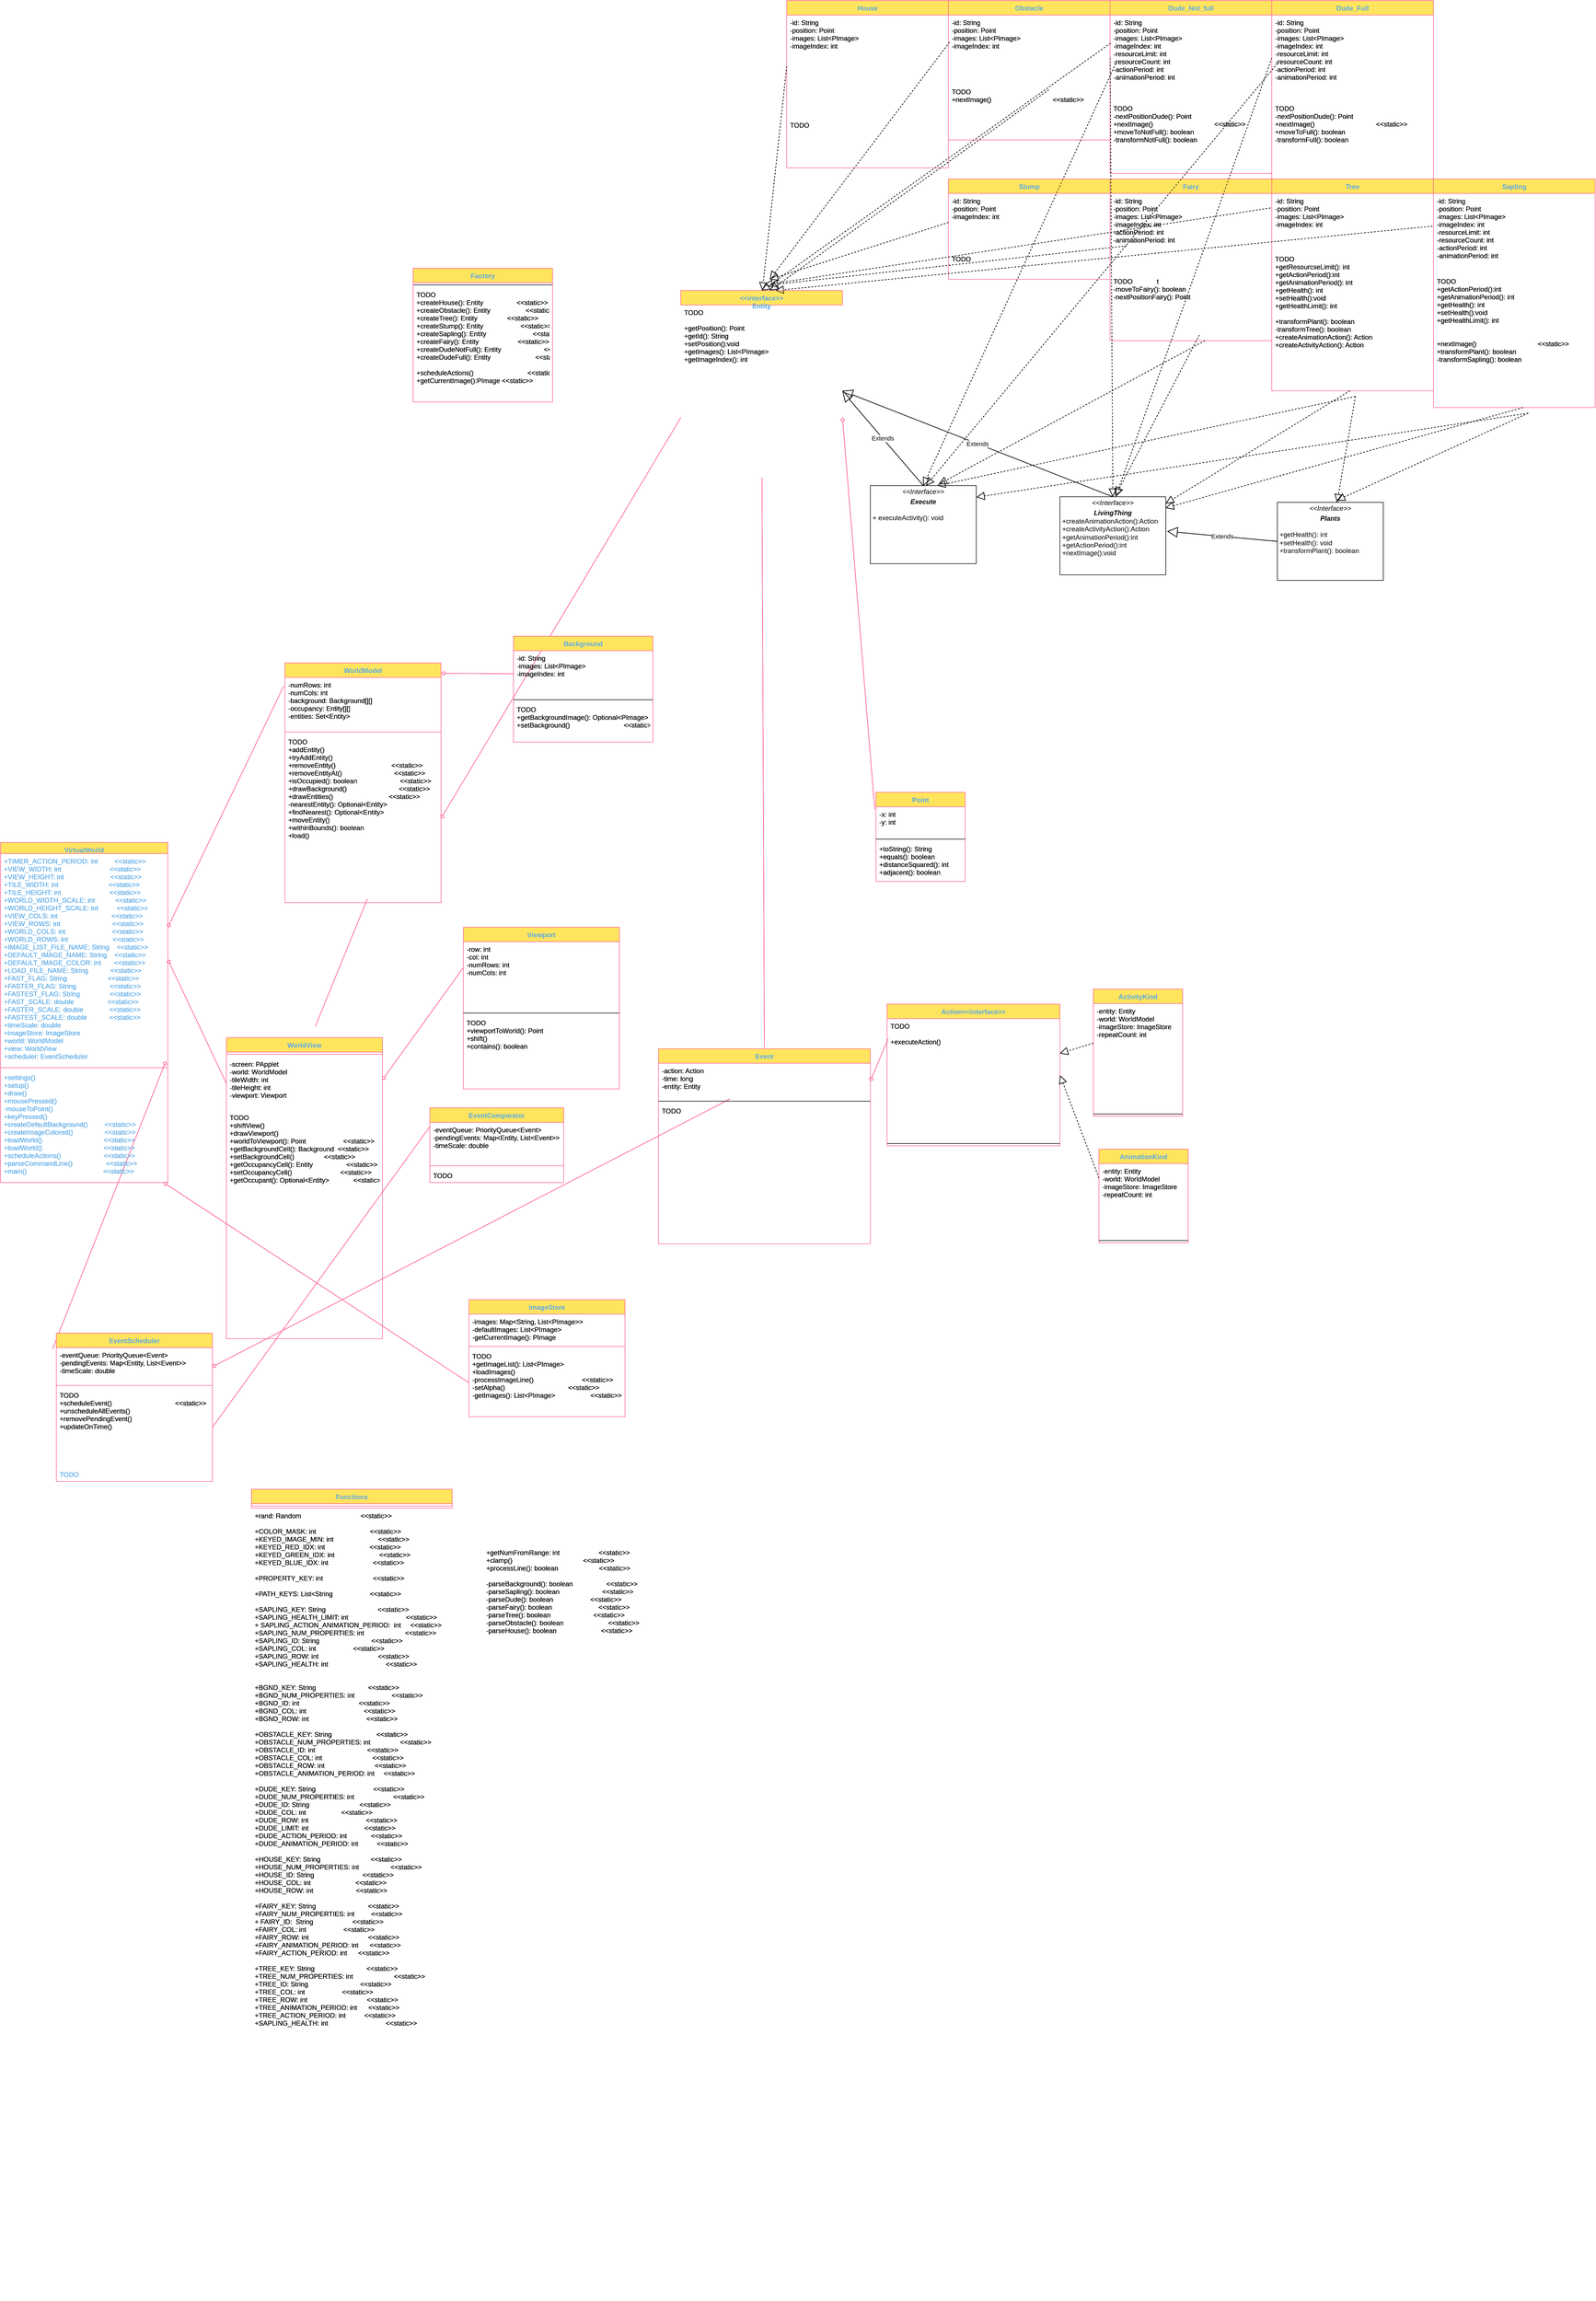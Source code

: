 <mxfile version="16.5.2" type="device"><diagram id="TQBsum85cgMLBJJ5bcQD" name="Page 2"><mxGraphModel dx="1730" dy="3098" grid="1" gridSize="10" guides="1" tooltips="1" connect="1" arrows="1" fold="1" page="1" pageScale="1" pageWidth="850" pageHeight="1100" math="0" shadow="0"><root><mxCell id="0"/><mxCell id="1" parent="0"/><mxCell id="DoEbm9BSDbdIVzo7WAfF-1" value="" style="graphMlID=e0;endArrow=none;strokeColor=#FF6392;strokeWidth=1.0;startArrow=diamond;startFill=0;endFill=1;exitX=1;exitY=0.25;exitDx=0;exitDy=0;fontColor=#5AA9E6;entryX=-0.008;entryY=-0.286;entryDx=0;entryDy=0;entryPerimeter=0;" parent="1" source="DoEbm9BSDbdIVzo7WAfF-15" target="DoEbm9BSDbdIVzo7WAfF-22" edge="1"><mxGeometry relative="1" as="geometry"/></mxCell><mxCell id="DoEbm9BSDbdIVzo7WAfF-2" value="" style="graphMlID=e1;endArrow=none;strokeColor=#FF6392;strokeWidth=1.0;startArrow=diamond;startFill=0;endFill=1;exitX=1;exitY=0.5;exitDx=0;exitDy=0;fontColor=#5AA9E6;entryX=0;entryY=0.5;entryDx=0;entryDy=0;" parent="1" source="DoEbm9BSDbdIVzo7WAfF-16" target="DoEbm9BSDbdIVzo7WAfF-25" edge="1"><mxGeometry relative="1" as="geometry"/></mxCell><mxCell id="DoEbm9BSDbdIVzo7WAfF-3" value="" style="graphMlID=e2;endArrow=none;strokeColor=#FF6392;strokeWidth=1.0;startArrow=diamond;startFill=0;endFill=1;fontColor=#5AA9E6;entryX=0;entryY=0.25;entryDx=0;entryDy=0;" parent="1" source="DoEbm9BSDbdIVzo7WAfF-23" target="DoEbm9BSDbdIVzo7WAfF-50" edge="1"><mxGeometry relative="1" as="geometry"><mxPoint x="648" y="240" as="sourcePoint"/></mxGeometry></mxCell><mxCell id="DoEbm9BSDbdIVzo7WAfF-4" value="" style="graphMlID=e3;endArrow=none;strokeColor=#FF6392;strokeWidth=1.0;startArrow=diamond;startFill=0;endFill=1;exitX=0.988;exitY=-0.077;exitDx=0;exitDy=0;exitPerimeter=0;fontColor=#5AA9E6;entryX=-0.023;entryY=0.105;entryDx=0;entryDy=0;entryPerimeter=0;" parent="1" source="DoEbm9BSDbdIVzo7WAfF-18" target="DoEbm9BSDbdIVzo7WAfF-27" edge="1"><mxGeometry relative="1" as="geometry"><mxPoint x="840" y="580" as="targetPoint"/></mxGeometry></mxCell><mxCell id="DoEbm9BSDbdIVzo7WAfF-5" value="" style="graphMlID=e4;endArrow=none;strokeColor=#FF6392;strokeWidth=1.0;startArrow=diamond;startFill=0;endFill=1;exitX=0.975;exitY=1;exitDx=0;exitDy=0;exitPerimeter=0;fontColor=#5AA9E6;entryX=0;entryY=0.5;entryDx=0;entryDy=0;" parent="1" source="DoEbm9BSDbdIVzo7WAfF-18" target="DoEbm9BSDbdIVzo7WAfF-35" edge="1"><mxGeometry relative="1" as="geometry"/></mxCell><mxCell id="DoEbm9BSDbdIVzo7WAfF-6" value="" style="graphMlID=e5;endArrow=none;strokeColor=#FF6392;strokeWidth=1.0;startArrow=diamond;startFill=0;endFill=1;fontColor=#5AA9E6;exitX=1.001;exitY=-0.077;exitDx=0;exitDy=0;exitPerimeter=0;" parent="1" source="DoEbm9BSDbdIVzo7WAfF-20" target="DoEbm9BSDbdIVzo7WAfF-43" edge="1"><mxGeometry relative="1" as="geometry"/></mxCell><mxCell id="DoEbm9BSDbdIVzo7WAfF-7" value="" style="graphMlID=e6;endArrow=none;strokeColor=#FF6392;strokeWidth=1.0;startArrow=diamond;startFill=0;endFill=1;fontColor=#5AA9E6;" parent="1" source="DoEbm9BSDbdIVzo7WAfF-27" target="DoEbm9BSDbdIVzo7WAfF-55" edge="1"><mxGeometry relative="1" as="geometry"/></mxCell><mxCell id="DoEbm9BSDbdIVzo7WAfF-8" value="" style="graphMlID=e7;endArrow=none;strokeColor=#FF6392;strokeWidth=1.0;startArrow=none;startFill=1;endFill=1;fontColor=#5AA9E6;entryX=0;entryY=0.25;entryDx=0;entryDy=0;exitX=1;exitY=0.5;exitDx=0;exitDy=0;" parent="1" source="DoEbm9BSDbdIVzo7WAfF-30" target="DoEbm9BSDbdIVzo7WAfF-36" edge="1"><mxGeometry relative="1" as="geometry"/></mxCell><mxCell id="DoEbm9BSDbdIVzo7WAfF-9" value="" style="graphMlID=e8;endArrow=none;strokeColor=#FF6392;strokeWidth=1.0;startArrow=diamond;startFill=0;endFill=1;fontColor=#5AA9E6;exitX=1;exitY=0.5;exitDx=0;exitDy=0;entryX=0;entryY=0.5;entryDx=0;entryDy=0;" parent="1" source="DoEbm9BSDbdIVzo7WAfF-22" edge="1"><mxGeometry relative="1" as="geometry"><mxPoint x="710" y="80" as="sourcePoint"/><mxPoint x="1240" y="-612" as="targetPoint"/></mxGeometry></mxCell><mxCell id="DoEbm9BSDbdIVzo7WAfF-10" value="" style="graphMlID=e9;endArrow=none;strokeColor=#FF6392;strokeWidth=1.0;startArrow=diamond;startFill=0;endFill=1;fontColor=#5AA9E6;exitX=1;exitY=0.5;exitDx=0;exitDy=0;entryX=-0.013;entryY=0.08;entryDx=0;entryDy=0;entryPerimeter=0;" parent="1" target="DoEbm9BSDbdIVzo7WAfF-62" edge="1"><mxGeometry relative="1" as="geometry"><mxPoint x="1530" y="-612" as="sourcePoint"/></mxGeometry></mxCell><mxCell id="DoEbm9BSDbdIVzo7WAfF-12" value="" style="graphMlID=e11;endArrow=none;strokeColor=#FF6392;strokeWidth=1.0;startArrow=diamond;startFill=0;endFill=1;fontColor=#5AA9E6;exitX=1;exitY=0.5;exitDx=0;exitDy=0;entryX=0.006;entryY=0.178;entryDx=0;entryDy=0;entryPerimeter=0;" parent="1" source="DoEbm9BSDbdIVzo7WAfF-55" edge="1"><mxGeometry relative="1" as="geometry"><mxPoint x="1611.86" y="502.312" as="targetPoint"/></mxGeometry></mxCell><mxCell id="DoEbm9BSDbdIVzo7WAfF-13" value="" style="graphMlID=e13;endArrow=none;strokeColor=#FF6392;strokeWidth=1.0;startArrow=none;startFill=1;endFill=1;fontColor=#5AA9E6;entryX=0.528;entryY=0.978;entryDx=0;entryDy=0;entryPerimeter=0;exitX=0.57;exitY=-0.037;exitDx=0;exitDy=0;exitPerimeter=0;" parent="1" source="DoEbm9BSDbdIVzo7WAfF-23" target="DoEbm9BSDbdIVzo7WAfF-22" edge="1"><mxGeometry relative="1" as="geometry"/></mxCell><mxCell id="DoEbm9BSDbdIVzo7WAfF-14" value="" style="graphMlID=e14;endArrow=none;strokeColor=#FF6392;strokeWidth=1.0;startArrow=none;startFill=1;endFill=1;fontColor=#5AA9E6;exitX=0.5;exitY=0;exitDx=0;exitDy=0;" parent="1" source="DoEbm9BSDbdIVzo7WAfF-54" target="DoEbm9BSDbdIVzo7WAfF-48" edge="1"><mxGeometry relative="1" as="geometry"><mxPoint x="1177.699" y="279.661" as="targetPoint"/></mxGeometry></mxCell><mxCell id="DoEbm9BSDbdIVzo7WAfF-15" value="VirtualWorld" style="swimlane;fontStyle=1;align=center;verticalAlign=top;childLayout=stackLayout;horizontal=1;startSize=20;horizontalStack=0;resizeParent=1;resizeParentMax=0;resizeLast=0;collapsible=1;marginBottom=0;hachureGap=4;pointerEvents=0;fillColor=#FFE45E;strokeColor=#FF6392;fontColor=#5AA9E6;" parent="1" vertex="1"><mxGeometry x="20" y="150" width="300" height="610" as="geometry"/></mxCell><mxCell id="DoEbm9BSDbdIVzo7WAfF-16" value="+TIMER_ACTION_PERIOD: int         &lt;&lt;static&gt;&gt;&#10;+VIEW_WIDTH: int                          &lt;&lt;static&gt;&gt;&#10;+VIEW_HEIGHT: int                         &lt;&lt;static&gt;&gt;&#10;+TILE_WIDTH: int                           &lt;&lt;static&gt;&gt;&#10;+TILE_HEIGHT: int                          &lt;&lt;static&gt;&gt;&#10;+WORLD_WIDTH_SCALE: int           &lt;&lt;static&gt;&gt;&#10;+WORLD_HEIGHT_SCALE: int          &lt;&lt;static&gt;&gt;&#10;+VIEW_COLS: int                             &lt;&lt;static&gt;&gt;&#10;+VIEW_ROWS: int                            &lt;&lt;static&gt;&gt;&#10;+WORLD_COLS: int                         &lt;&lt;static&gt;&gt;&#10;+WORLD_ROWS: int                        &lt;&lt;static&gt;&gt;&#10;+IMAGE_LIST_FILE_NAME: String    &lt;&lt;static&gt;&gt;&#10;+DEFAULT_IMAGE_NAME: String    &lt;&lt;static&gt;&gt;&#10;+DEFAULT_IMAGE_COLOR: int       &lt;&lt;static&gt;&gt;&#10;+LOAD_FILE_NAME: String            &lt;&lt;static&gt;&gt;&#10;+FAST_FLAG: String                      &lt;&lt;static&gt;&gt;&#10;+FASTER_FLAG: String                  &lt;&lt;static&gt;&gt;&#10;+FASTEST_FLAG: String                &lt;&lt;static&gt;&gt;&#10;+FAST_SCALE: double                  &lt;&lt;static&gt;&gt;&#10;+FASTER_SCALE: double              &lt;&lt;static&gt;&gt;&#10;+FASTEST_SCALE: double            &lt;&lt;static&gt;&gt;&#10;+timeScale: double&#10;+imageStore: ImageStore&#10;+world: WorldModel&#10;+view: WorldView&#10;+scheduler: EventScheduler" style="text;strokeColor=none;fillColor=none;align=left;verticalAlign=top;spacingLeft=4;spacingRight=4;overflow=hidden;rotatable=0;points=[[0,0.5],[1,0.5]];portConstraint=eastwest;fontColor=#5AA9E6;" parent="DoEbm9BSDbdIVzo7WAfF-15" vertex="1"><mxGeometry y="20" width="300" height="380" as="geometry"/></mxCell><mxCell id="DoEbm9BSDbdIVzo7WAfF-17" value="" style="line;strokeWidth=1;fillColor=none;align=left;verticalAlign=middle;spacingTop=-1;spacingLeft=3;spacingRight=3;rotatable=0;labelPosition=right;points=[];portConstraint=eastwest;strokeColor=#FF6392;fontColor=#5AA9E6;" parent="DoEbm9BSDbdIVzo7WAfF-15" vertex="1"><mxGeometry y="400" width="300" height="8" as="geometry"/></mxCell><mxCell id="DoEbm9BSDbdIVzo7WAfF-18" value="+settings()&#10;+setup()&#10;+draw()&#10;+mousePressed()&#10;-mouseToPoint()&#10;+keyPressed()&#10;+createDefaultBackground()         &lt;&lt;static&gt;&gt;&#10;+createImageColored()                 &lt;&lt;static&gt;&gt;&#10;+loadWorld()                                 &lt;&lt;static&gt;&gt;&#10;+loadWorld()                                 &lt;&lt;static&gt;&gt;&#10;+scheduleActions()                       &lt;&lt;static&gt;&gt;&#10;+parseCommandLine()                  &lt;&lt;static&gt;&gt;&#10;+main()                                         &lt;&lt;static&gt;&gt;" style="text;strokeColor=none;fillColor=none;align=left;verticalAlign=top;spacingLeft=4;spacingRight=4;overflow=hidden;rotatable=0;points=[[0,0.5],[1,0.5]];portConstraint=eastwest;fontColor=#5AA9E6;" parent="DoEbm9BSDbdIVzo7WAfF-15" vertex="1"><mxGeometry y="408" width="300" height="202" as="geometry"/></mxCell><mxCell id="DoEbm9BSDbdIVzo7WAfF-19" value="WorldModel" style="swimlane;fontStyle=1;align=center;verticalAlign=top;childLayout=stackLayout;horizontal=1;startSize=26;horizontalStack=0;resizeParent=1;resizeParentMax=0;resizeLast=0;collapsible=1;marginBottom=0;hachureGap=4;pointerEvents=0;sketch=0;fontColor=#5AA9E6;strokeColor=#FF6392;fillColor=#FFE45E;" parent="1" vertex="1"><mxGeometry x="530" y="-172" width="280" height="430" as="geometry"/></mxCell><mxCell id="DoEbm9BSDbdIVzo7WAfF-20" value="-numRows: int&#10;-numCols: int&#10;-background: Background[][]&#10;-occupancy: Entity[][]&#10;-entities: Set&lt;Entity&gt;" style="text;strokeColor=none;fillColor=none;align=left;verticalAlign=top;spacingLeft=4;spacingRight=4;overflow=hidden;rotatable=0;points=[[0,0.5],[1,0.5]];portConstraint=eastwest;fontColor=#000000;" parent="DoEbm9BSDbdIVzo7WAfF-19" vertex="1"><mxGeometry y="26" width="280" height="94" as="geometry"/></mxCell><mxCell id="DoEbm9BSDbdIVzo7WAfF-21" value="" style="line;strokeWidth=1;fillColor=none;align=left;verticalAlign=middle;spacingTop=-1;spacingLeft=3;spacingRight=3;rotatable=0;labelPosition=right;points=[];portConstraint=eastwest;strokeColor=#FF6392;fontColor=#5AA9E6;" parent="DoEbm9BSDbdIVzo7WAfF-19" vertex="1"><mxGeometry y="120" width="280" height="8" as="geometry"/></mxCell><mxCell id="DoEbm9BSDbdIVzo7WAfF-22" value="TODO&#10;+addEntity()                                &#10;+tryAddEntity()                              &#10;+removeEntity()                              &lt;&lt;static&gt;&gt;&#10;+removeEntityAt()                            &lt;&lt;static&gt;&gt;&#10;+isOccupied(): boolean                       &lt;&lt;static&gt;&gt;&#10;+drawBackground()                            &lt;&lt;static&gt;&gt;&#10;+drawEntities()                              &lt;&lt;static&gt;&gt; &#10;-nearestEntity(): Optional&lt;Entity&gt;          &#10;+findNearest(): Optional&lt;Entity&gt;             &#10;+moveEntity()        &#10;+withinBounds(): boolean&#10;+load()                                      &#10;                        &#10;&#10;" style="text;strokeColor=none;fillColor=none;align=left;verticalAlign=top;spacingLeft=4;spacingRight=4;overflow=hidden;rotatable=0;points=[[0,0.5],[1,0.5]];portConstraint=eastwest;fontColor=#020405;" parent="DoEbm9BSDbdIVzo7WAfF-19" vertex="1"><mxGeometry y="128" width="280" height="302" as="geometry"/></mxCell><mxCell id="DoEbm9BSDbdIVzo7WAfF-23" value="WorldView" style="swimlane;fontStyle=1;align=center;verticalAlign=top;childLayout=stackLayout;horizontal=1;startSize=26;horizontalStack=0;resizeParent=1;resizeParentMax=0;resizeLast=0;collapsible=1;marginBottom=0;hachureGap=4;pointerEvents=0;sketch=0;fontColor=#5AA9E6;strokeColor=#FF6392;fillColor=#FFE45E;" parent="1" vertex="1"><mxGeometry x="425" y="500" width="280" height="540" as="geometry"/></mxCell><mxCell id="DoEbm9BSDbdIVzo7WAfF-24" value="" style="line;strokeWidth=1;fillColor=none;align=left;verticalAlign=middle;spacingTop=-1;spacingLeft=3;spacingRight=3;rotatable=0;labelPosition=right;points=[];portConstraint=eastwest;strokeColor=#FF6392;fontColor=#5AA9E6;" parent="DoEbm9BSDbdIVzo7WAfF-23" vertex="1"><mxGeometry y="26" width="280" height="8" as="geometry"/></mxCell><mxCell id="DoEbm9BSDbdIVzo7WAfF-25" value="-screen: PApplet&#10;-world: WorldModel&#10;-tileWidth: int&#10;-tileHeight: int&#10;-viewport: Viewport" style="text;strokeColor=none;fillColor=none;align=left;verticalAlign=top;spacingLeft=4;spacingRight=4;overflow=hidden;rotatable=0;points=[[0,0.5],[1,0.5]];portConstraint=eastwest;fontColor=#000000;" parent="DoEbm9BSDbdIVzo7WAfF-23" vertex="1"><mxGeometry y="34" width="280" height="96" as="geometry"/></mxCell><mxCell id="DoEbm9BSDbdIVzo7WAfF-26" value="TODO&#10;+shiftView()   &#10;+drawViewport()                              &#10;+worldToViewport(): Point                    &lt;&lt;static&gt;&gt;&#10;+getBackgroundCell(): Background  &lt;&lt;static&gt;&gt;&#10;+setBackgroundCell()                &lt;&lt;static&gt;&gt;&#10;+getOccupancyCell(): Entity                  &lt;&lt;static&gt;&gt;&#10;+setOccupancyCell()                          &lt;&lt;static&gt;&gt;&#10;+getOccupant(): Optional&lt;Entity&gt;             &lt;&lt;static&gt;&gt;&#10;&#10;" style="text;strokeColor=none;fillColor=none;align=left;verticalAlign=top;spacingLeft=4;spacingRight=4;overflow=hidden;rotatable=0;points=[[0,0.5],[1,0.5]];portConstraint=eastwest;fontColor=#000000;" parent="DoEbm9BSDbdIVzo7WAfF-23" vertex="1"><mxGeometry y="130" width="280" height="410" as="geometry"/></mxCell><mxCell id="DoEbm9BSDbdIVzo7WAfF-27" value="EventScheduler" style="swimlane;fontStyle=1;align=center;verticalAlign=top;childLayout=stackLayout;horizontal=1;startSize=26;horizontalStack=0;resizeParent=1;resizeParentMax=0;resizeLast=0;collapsible=1;marginBottom=0;hachureGap=4;pointerEvents=0;sketch=0;fontColor=#5AA9E6;strokeColor=#FF6392;fillColor=#FFE45E;" parent="1" vertex="1"><mxGeometry x="120" y="1030" width="280" height="266" as="geometry"/></mxCell><mxCell id="DoEbm9BSDbdIVzo7WAfF-28" value="-eventQueue: PriorityQueue&lt;Event&gt;&#10;-pendingEvents: Map&lt;Entity, List&lt;Event&gt;&gt;&#10;-timeScale: double&#10;                      " style="text;strokeColor=none;fillColor=none;align=left;verticalAlign=top;spacingLeft=4;spacingRight=4;overflow=hidden;rotatable=0;points=[[0,0.5],[1,0.5]];portConstraint=eastwest;fontColor=#000000;" parent="DoEbm9BSDbdIVzo7WAfF-27" vertex="1"><mxGeometry y="26" width="280" height="64" as="geometry"/></mxCell><mxCell id="DoEbm9BSDbdIVzo7WAfF-29" value="" style="line;strokeWidth=1;fillColor=none;align=left;verticalAlign=middle;spacingTop=-1;spacingLeft=3;spacingRight=3;rotatable=0;labelPosition=right;points=[];portConstraint=eastwest;strokeColor=#FF6392;fontColor=#5AA9E6;" parent="DoEbm9BSDbdIVzo7WAfF-27" vertex="1"><mxGeometry y="90" width="280" height="8" as="geometry"/></mxCell><mxCell id="DoEbm9BSDbdIVzo7WAfF-30" value="TODO&#10;+scheduleEvent()                                  &lt;&lt;static&gt;&gt;&#10;+unscheduleAllEvents()                       &#10;+removePendingEvent()                        &#10;+updateOnTime()                              " style="text;strokeColor=none;fillColor=none;align=left;verticalAlign=top;spacingLeft=4;spacingRight=4;overflow=hidden;rotatable=0;points=[[0,0.5],[1,0.5]];portConstraint=eastwest;fontColor=#000000;" parent="DoEbm9BSDbdIVzo7WAfF-27" vertex="1"><mxGeometry y="98" width="280" height="142" as="geometry"/></mxCell><mxCell id="DoEbm9BSDbdIVzo7WAfF-31" value="TODO" style="text;strokeColor=none;fillColor=none;align=left;verticalAlign=top;spacingLeft=4;spacingRight=4;overflow=hidden;rotatable=0;points=[[0,0.5],[1,0.5]];portConstraint=eastwest;fontColor=#5AA9E6;" parent="DoEbm9BSDbdIVzo7WAfF-27" vertex="1"><mxGeometry y="240" width="280" height="26" as="geometry"/></mxCell><mxCell id="DoEbm9BSDbdIVzo7WAfF-32" value="ImageStore" style="swimlane;fontStyle=1;align=center;verticalAlign=top;childLayout=stackLayout;horizontal=1;startSize=26;horizontalStack=0;resizeParent=1;resizeParentMax=0;resizeLast=0;collapsible=1;marginBottom=0;hachureGap=4;pointerEvents=0;sketch=0;fontColor=#5AA9E6;strokeColor=#FF6392;fillColor=#FFE45E;" parent="1" vertex="1"><mxGeometry x="860" y="970" width="280" height="210" as="geometry"/></mxCell><mxCell id="DoEbm9BSDbdIVzo7WAfF-33" value="-images: Map&lt;String, List&lt;PImage&gt;&gt;&#10;-defaultImages: List&lt;PImage&gt;&#10;-getCurrentImage(): PImage           " style="text;strokeColor=none;fillColor=none;align=left;verticalAlign=top;spacingLeft=4;spacingRight=4;overflow=hidden;rotatable=0;points=[[0,0.5],[1,0.5]];portConstraint=eastwest;fontColor=#000000;" parent="DoEbm9BSDbdIVzo7WAfF-32" vertex="1"><mxGeometry y="26" width="280" height="54" as="geometry"/></mxCell><mxCell id="DoEbm9BSDbdIVzo7WAfF-34" value="" style="line;strokeWidth=1;fillColor=none;align=left;verticalAlign=middle;spacingTop=-1;spacingLeft=3;spacingRight=3;rotatable=0;labelPosition=right;points=[];portConstraint=eastwest;strokeColor=#FF6392;fontColor=#5AA9E6;" parent="DoEbm9BSDbdIVzo7WAfF-32" vertex="1"><mxGeometry y="80" width="280" height="8" as="geometry"/></mxCell><mxCell id="DoEbm9BSDbdIVzo7WAfF-35" value="TODO&#10;+getImageList(): List&lt;PImage&gt;               &#10;+loadImages()                                &#10;-processImageLine()                          &lt;&lt;static&gt;&gt;&#10;-setAlpha()                                  &lt;&lt;static&gt;&gt;&#10;-getImages(): List&lt;PImage&gt;                   &lt;&lt;static&gt;&gt;" style="text;strokeColor=none;fillColor=none;align=left;verticalAlign=top;spacingLeft=4;spacingRight=4;overflow=hidden;rotatable=0;points=[[0,0.5],[1,0.5]];portConstraint=eastwest;fontColor=#000000;" parent="DoEbm9BSDbdIVzo7WAfF-32" vertex="1"><mxGeometry y="88" width="280" height="122" as="geometry"/></mxCell><mxCell id="DoEbm9BSDbdIVzo7WAfF-36" value="EventComparator" style="swimlane;fontStyle=1;align=center;verticalAlign=top;childLayout=stackLayout;horizontal=1;startSize=26;horizontalStack=0;resizeParent=1;resizeParentMax=0;resizeLast=0;collapsible=1;marginBottom=0;hachureGap=4;pointerEvents=0;sketch=0;fontColor=#5AA9E6;strokeColor=#FF6392;fillColor=#FFE45E;" parent="1" vertex="1"><mxGeometry x="790" y="626" width="240" height="134" as="geometry"/></mxCell><mxCell id="DoEbm9BSDbdIVzo7WAfF-37" value="-eventQueue: PriorityQueue&lt;Event&gt;&#10;-pendingEvents: Map&lt;Entity, List&lt;Event&gt;&gt;&#10;-timeScale: double" style="text;strokeColor=none;fillColor=none;align=left;verticalAlign=top;spacingLeft=4;spacingRight=4;overflow=hidden;rotatable=0;points=[[0,0.5],[1,0.5]];portConstraint=eastwest;fontColor=#000000;" parent="DoEbm9BSDbdIVzo7WAfF-36" vertex="1"><mxGeometry y="26" width="240" height="74" as="geometry"/></mxCell><mxCell id="DoEbm9BSDbdIVzo7WAfF-38" value="" style="line;strokeWidth=1;fillColor=none;align=left;verticalAlign=middle;spacingTop=-1;spacingLeft=3;spacingRight=3;rotatable=0;labelPosition=right;points=[];portConstraint=eastwest;strokeColor=#FF6392;fontColor=#5AA9E6;" parent="DoEbm9BSDbdIVzo7WAfF-36" vertex="1"><mxGeometry y="100" width="240" height="8" as="geometry"/></mxCell><mxCell id="DoEbm9BSDbdIVzo7WAfF-39" value="TODO" style="text;strokeColor=none;fillColor=none;align=left;verticalAlign=top;spacingLeft=4;spacingRight=4;overflow=hidden;rotatable=0;points=[[0,0.5],[1,0.5]];portConstraint=eastwest;fontColor=#000000;" parent="DoEbm9BSDbdIVzo7WAfF-36" vertex="1"><mxGeometry y="108" width="240" height="26" as="geometry"/></mxCell><mxCell id="DoEbm9BSDbdIVzo7WAfF-40" value="Functions" style="swimlane;fontStyle=1;align=center;verticalAlign=top;childLayout=stackLayout;horizontal=1;startSize=26;horizontalStack=0;resizeParent=1;resizeParentMax=0;resizeLast=0;collapsible=1;marginBottom=0;hachureGap=4;pointerEvents=0;sketch=0;fontColor=#5AA9E6;strokeColor=#FF6392;fillColor=#FFE45E;" parent="1" vertex="1"><mxGeometry x="470.0" y="1310" width="360" height="34" as="geometry"/></mxCell><mxCell id="DoEbm9BSDbdIVzo7WAfF-41" value="" style="line;strokeWidth=1;fillColor=none;align=left;verticalAlign=middle;spacingTop=-1;spacingLeft=3;spacingRight=3;rotatable=0;labelPosition=right;points=[];portConstraint=eastwest;strokeColor=#FF6392;fontColor=#5AA9E6;" parent="DoEbm9BSDbdIVzo7WAfF-40" vertex="1"><mxGeometry y="26" width="360" height="8" as="geometry"/></mxCell><mxCell id="DoEbm9BSDbdIVzo7WAfF-42" value="Background" style="swimlane;fontStyle=1;align=center;verticalAlign=top;childLayout=stackLayout;horizontal=1;startSize=26;horizontalStack=0;resizeParent=1;resizeParentMax=0;resizeLast=0;collapsible=1;marginBottom=0;hachureGap=4;pointerEvents=0;sketch=0;fontColor=#5AA9E6;strokeColor=#FF6392;fillColor=#FFE45E;" parent="1" vertex="1"><mxGeometry x="940" y="-220" width="250" height="190" as="geometry"/></mxCell><mxCell id="DoEbm9BSDbdIVzo7WAfF-43" value="-id: String&#10;-images: List&lt;PImage&gt;&#10;-imageIndex: int" style="text;strokeColor=none;fillColor=none;align=left;verticalAlign=top;spacingLeft=4;spacingRight=4;overflow=hidden;rotatable=0;points=[[0,0.5],[1,0.5]];portConstraint=eastwest;" parent="DoEbm9BSDbdIVzo7WAfF-42" vertex="1"><mxGeometry y="26" width="250" height="84" as="geometry"/></mxCell><mxCell id="DoEbm9BSDbdIVzo7WAfF-44" value="" style="line;strokeWidth=1;fillColor=none;align=left;verticalAlign=middle;spacingTop=-1;spacingLeft=3;spacingRight=3;rotatable=0;labelPosition=right;points=[];portConstraint=eastwest;" parent="DoEbm9BSDbdIVzo7WAfF-42" vertex="1"><mxGeometry y="110" width="250" height="8" as="geometry"/></mxCell><mxCell id="DoEbm9BSDbdIVzo7WAfF-45" value="TODO&#10;+getBackgroundImage(): Optional&lt;PImage&gt;      &lt;&lt;static&gt;&gt;&#10;+setBackground()                             &lt;&lt;static&gt;&gt;&#10;" style="text;strokeColor=none;fillColor=none;align=left;verticalAlign=top;spacingLeft=4;spacingRight=4;overflow=hidden;rotatable=0;points=[[0,0.5],[1,0.5]];portConstraint=eastwest;" parent="DoEbm9BSDbdIVzo7WAfF-42" vertex="1"><mxGeometry y="118" width="250" height="72" as="geometry"/></mxCell><mxCell id="DoEbm9BSDbdIVzo7WAfF-46" value="&lt;&lt;interface&gt;&gt;&#10;Entity&#10;&#10;" style="swimlane;fontStyle=1;align=center;verticalAlign=top;childLayout=stackLayout;horizontal=1;startSize=26;horizontalStack=0;resizeParent=1;resizeParentMax=0;resizeLast=0;collapsible=1;marginBottom=0;hachureGap=4;pointerEvents=0;sketch=0;fontColor=#5AA9E6;strokeColor=#FF6392;fillColor=#FFE45E;" parent="1" vertex="1"><mxGeometry x="1240" y="-840" width="290" height="26" as="geometry"/></mxCell><mxCell id="DoEbm9BSDbdIVzo7WAfF-49" value="" style="line;strokeWidth=1;fillColor=none;align=left;verticalAlign=middle;spacingTop=-1;spacingLeft=3;spacingRight=3;rotatable=0;labelPosition=right;points=[];portConstraint=eastwest;" parent="DoEbm9BSDbdIVzo7WAfF-46" vertex="1"><mxGeometry y="26" width="290" as="geometry"/></mxCell><mxCell id="DoEbm9BSDbdIVzo7WAfF-50" value="Viewport" style="swimlane;fontStyle=1;align=center;verticalAlign=top;childLayout=stackLayout;horizontal=1;startSize=26;horizontalStack=0;resizeParent=1;resizeParentMax=0;resizeLast=0;collapsible=1;marginBottom=0;hachureGap=4;pointerEvents=0;sketch=0;fontColor=#5AA9E6;strokeColor=#FF6392;fillColor=#FFE45E;" parent="1" vertex="1"><mxGeometry x="850" y="302.04" width="280" height="290" as="geometry"/></mxCell><mxCell id="DoEbm9BSDbdIVzo7WAfF-51" value="-row: int&#10;-col: int&#10;-numRows: int&#10;-numCols: int&#10;" style="text;strokeColor=none;fillColor=none;align=left;verticalAlign=top;spacingLeft=4;spacingRight=4;overflow=hidden;rotatable=0;points=[[0,0.5],[1,0.5]];portConstraint=eastwest;" parent="DoEbm9BSDbdIVzo7WAfF-50" vertex="1"><mxGeometry y="26" width="280" height="124" as="geometry"/></mxCell><mxCell id="DoEbm9BSDbdIVzo7WAfF-52" value="" style="line;strokeWidth=1;fillColor=none;align=left;verticalAlign=middle;spacingTop=-1;spacingLeft=3;spacingRight=3;rotatable=0;labelPosition=right;points=[];portConstraint=eastwest;" parent="DoEbm9BSDbdIVzo7WAfF-50" vertex="1"><mxGeometry y="150" width="280" height="8" as="geometry"/></mxCell><mxCell id="DoEbm9BSDbdIVzo7WAfF-53" value="TODO&#10;+viewportToWorld(): Point                    &#10;+shift()                                     &#10;+contains(): boolean                         " style="text;strokeColor=none;fillColor=none;align=left;verticalAlign=top;spacingLeft=4;spacingRight=4;overflow=hidden;rotatable=0;points=[[0,0.5],[1,0.5]];portConstraint=eastwest;" parent="DoEbm9BSDbdIVzo7WAfF-50" vertex="1"><mxGeometry y="158" width="280" height="132" as="geometry"/></mxCell><mxCell id="DoEbm9BSDbdIVzo7WAfF-54" value="Event" style="swimlane;fontStyle=1;align=center;verticalAlign=top;childLayout=stackLayout;horizontal=1;startSize=26;horizontalStack=0;resizeParent=1;resizeParentMax=0;resizeLast=0;collapsible=1;marginBottom=0;hachureGap=4;pointerEvents=0;sketch=0;fontColor=#5AA9E6;strokeColor=#FF6392;fillColor=#FFE45E;" parent="1" vertex="1"><mxGeometry x="1200" y="520" width="380" height="350" as="geometry"/></mxCell><mxCell id="DoEbm9BSDbdIVzo7WAfF-55" value="-action: Action&#10;-time: long&#10;-entity: Entity&#10;" style="text;strokeColor=none;fillColor=none;align=left;verticalAlign=top;spacingLeft=4;spacingRight=4;overflow=hidden;rotatable=0;points=[[0,0.5],[1,0.5]];portConstraint=eastwest;" parent="DoEbm9BSDbdIVzo7WAfF-54" vertex="1"><mxGeometry y="26" width="380" height="64" as="geometry"/></mxCell><mxCell id="DoEbm9BSDbdIVzo7WAfF-56" value="" style="line;strokeWidth=1;fillColor=none;align=left;verticalAlign=middle;spacingTop=-1;spacingLeft=3;spacingRight=3;rotatable=0;labelPosition=right;points=[];portConstraint=eastwest;" parent="DoEbm9BSDbdIVzo7WAfF-54" vertex="1"><mxGeometry y="90" width="380" height="8" as="geometry"/></mxCell><mxCell id="DoEbm9BSDbdIVzo7WAfF-57" value="TODO" style="text;strokeColor=none;fillColor=none;align=left;verticalAlign=top;spacingLeft=4;spacingRight=4;overflow=hidden;rotatable=0;points=[[0,0.5],[1,0.5]];portConstraint=eastwest;" parent="DoEbm9BSDbdIVzo7WAfF-54" vertex="1"><mxGeometry y="98" width="380" height="252" as="geometry"/></mxCell><mxCell id="DoEbm9BSDbdIVzo7WAfF-61" value="Point" style="swimlane;fontStyle=1;align=center;verticalAlign=top;childLayout=stackLayout;horizontal=1;startSize=26;horizontalStack=0;resizeParent=1;resizeParentMax=0;resizeLast=0;collapsible=1;marginBottom=0;hachureGap=4;pointerEvents=0;sketch=0;fontColor=#5AA9E6;strokeColor=#FF6392;fillColor=#FFE45E;" parent="1" vertex="1"><mxGeometry x="1590" y="60" width="160" height="160" as="geometry"/></mxCell><mxCell id="DoEbm9BSDbdIVzo7WAfF-62" value="-x: int&#10;-y: int" style="text;strokeColor=none;fillColor=none;align=left;verticalAlign=top;spacingLeft=4;spacingRight=4;overflow=hidden;rotatable=0;points=[[0,0.5],[1,0.5]];portConstraint=eastwest;" parent="DoEbm9BSDbdIVzo7WAfF-61" vertex="1"><mxGeometry y="26" width="160" height="54" as="geometry"/></mxCell><mxCell id="DoEbm9BSDbdIVzo7WAfF-63" value="" style="line;strokeWidth=1;fillColor=none;align=left;verticalAlign=middle;spacingTop=-1;spacingLeft=3;spacingRight=3;rotatable=0;labelPosition=right;points=[];portConstraint=eastwest;" parent="DoEbm9BSDbdIVzo7WAfF-61" vertex="1"><mxGeometry y="80" width="160" height="8" as="geometry"/></mxCell><mxCell id="DoEbm9BSDbdIVzo7WAfF-64" value="+toString(): String&#10;+equals(): boolean&#10;+distanceSquared(): int                      &lt;&lt;static&gt;&gt;&#10;+adjacent(): boolean                            &lt;&lt;static&gt;&gt;" style="text;strokeColor=none;fillColor=none;align=left;verticalAlign=top;spacingLeft=4;spacingRight=4;overflow=hidden;rotatable=0;points=[[0,0.5],[1,0.5]];portConstraint=eastwest;" parent="DoEbm9BSDbdIVzo7WAfF-61" vertex="1"><mxGeometry y="88" width="160" height="72" as="geometry"/></mxCell><mxCell id="DoEbm9BSDbdIVzo7WAfF-65" value="Action&lt;&lt;interface&gt;&gt;" style="swimlane;fontStyle=1;align=center;verticalAlign=top;childLayout=stackLayout;horizontal=1;startSize=26;horizontalStack=0;resizeParent=1;resizeParentMax=0;resizeLast=0;collapsible=1;marginBottom=0;hachureGap=4;pointerEvents=0;sketch=0;fontColor=#5AA9E6;strokeColor=#FF6392;fillColor=#FFE45E;" parent="1" vertex="1"><mxGeometry x="1610" y="440" width="310" height="254" as="geometry"/></mxCell><mxCell id="DoEbm9BSDbdIVzo7WAfF-66" value="TODO&#10;&#10;+executeAction()   &#10;                    &#10;" style="text;strokeColor=none;fillColor=none;align=left;verticalAlign=top;spacingLeft=4;spacingRight=4;overflow=hidden;rotatable=0;points=[[0,0.5],[1,0.5]];portConstraint=eastwest;" parent="DoEbm9BSDbdIVzo7WAfF-65" vertex="1"><mxGeometry y="26" width="310" height="220" as="geometry"/></mxCell><mxCell id="DoEbm9BSDbdIVzo7WAfF-67" value="" style="line;strokeWidth=1;fillColor=none;align=left;verticalAlign=middle;spacingTop=-1;spacingLeft=3;spacingRight=3;rotatable=0;labelPosition=right;points=[];portConstraint=eastwest;" parent="DoEbm9BSDbdIVzo7WAfF-65" vertex="1"><mxGeometry y="246" width="310" height="8" as="geometry"/></mxCell><mxCell id="DoEbm9BSDbdIVzo7WAfF-68" value="+getNumFromRange: int                     &lt;&lt;static&gt;&gt;&#10;+clamp()                                      &lt;&lt;static&gt;&gt;&#10;+processLine(): boolean                      &lt;&lt;static&gt;&gt;&#10;&#10;-parseBackground(): boolean                  &lt;&lt;static&gt;&gt;&#10;-parseSapling(): boolean                       &lt;&lt;static&gt;&gt;&#10;-parseDude(): boolean                    &lt;&lt;static&gt;&gt;&#10;-parseFairy(): boolean                         &lt;&lt;static&gt;&gt;&#10;-parseTree(): boolean                       &lt;&lt;static&gt;&gt;&#10;-parseObstacle(): boolean                        &lt;&lt;static&gt;&gt;&#10;-parseHouse(): boolean                        &lt;&lt;static&gt;&gt;&#10;" style="text;strokeColor=none;fillColor=none;align=left;verticalAlign=top;spacingLeft=4;spacingRight=4;overflow=hidden;rotatable=0;points=[[0,0.5],[1,0.5]];portConstraint=eastwest;fontColor=#000000;" parent="1" vertex="1"><mxGeometry x="885" y="1410" width="360" height="1352" as="geometry"/></mxCell><mxCell id="DoEbm9BSDbdIVzo7WAfF-69" value="+rand: Random                                &lt;&lt;static&gt;&gt;&#10;&#10;+COLOR_MASK: int                             &lt;&lt;static&gt;&gt;&#10;+KEYED_IMAGE_MIN: int                        &lt;&lt;static&gt;&gt;&#10;+KEYED_RED_IDX: int                        &lt;&lt;static&gt;&gt;&#10;+KEYED_GREEN_IDX: int                        &lt;&lt;static&gt;&gt;&#10;+KEYED_BLUE_IDX: int                        &lt;&lt;static&gt;&gt;&#10;&#10;+PROPERTY_KEY: int                           &lt;&lt;static&gt;&gt;&#10;&#10;+PATH_KEYS: List&lt;String                    &lt;&lt;static&gt;&gt;&#10;&#10;+SAPLING_KEY: String                            &lt;&lt;static&gt;&gt;&#10;+SAPLING_HEALTH_LIMIT: int                               &lt;&lt;static&gt;&gt;&#10;+ SAPLING_ACTION_ANIMATION_PERIOD:  int     &lt;&lt;static&gt;&gt;&#10;+SAPLING_NUM_PROPERTIES: int                      &lt;&lt;static&gt;&gt;&#10;+SAPLING_ID: String                            &lt;&lt;static&gt;&gt;&#10;+SAPLING_COL: int                    &lt;&lt;static&gt;&gt;&#10;+SAPLING_ROW: int                                &lt;&lt;static&gt;&gt;&#10;+SAPLING_HEALTH: int                               &lt;&lt;static&gt;&gt;&#10;&#10;&#10;+BGND_KEY: String                            &lt;&lt;static&gt;&gt;&#10;+BGND_NUM_PROPERTIES: int                    &lt;&lt;static&gt;&gt;&#10;+BGND_ID: int                                &lt;&lt;static&gt;&gt;&#10;+BGND_COL: int                               &lt;&lt;static&gt;&gt;&#10;+BGND_ROW: int                               &lt;&lt;static&gt;&gt;&#10;&#10;+OBSTACLE_KEY: String                        &lt;&lt;static&gt;&gt;&#10;+OBSTACLE_NUM_PROPERTIES: int                &lt;&lt;static&gt;&gt;&#10;+OBSTACLE_ID: int                            &lt;&lt;static&gt;&gt;&#10;+OBSTACLE_COL: int                           &lt;&lt;static&gt;&gt;&#10;+OBSTACLE_ROW: int                           &lt;&lt;static&gt;&gt;&#10;+OBSTACLE_ANIMATION_PERIOD: int     &lt;&lt;static&gt;&gt;&#10;&#10;+DUDE_KEY: String                               &lt;&lt;static&gt;&gt;&#10;+DUDE_NUM_PROPERTIES: int                     &lt;&lt;static&gt;&gt;&#10;+DUDE_ID: String                           &lt;&lt;static&gt;&gt;&#10;+DUDE_COL: int                   &lt;&lt;static&gt;&gt;&#10;+DUDE_ROW: int                               &lt;&lt;static&gt;&gt;&#10;+DUDE_LIMIT: int                              &lt;&lt;static&gt;&gt;&#10;+DUDE_ACTION_PERIOD: int             &lt;&lt;static&gt;&gt;&#10;+DUDE_ANIMATION_PERIOD: int          &lt;&lt;static&gt;&gt;&#10;&#10;+HOUSE_KEY: String                           &lt;&lt;static&gt;&gt;&#10;+HOUSE_NUM_PROPERTIES: int                 &lt;&lt;static&gt;&gt;&#10;+HOUSE_ID: String                          &lt;&lt;static&gt;&gt;&#10;+HOUSE_COL: int                        &lt;&lt;static&gt;&gt;&#10;+HOUSE_ROW: int                       &lt;&lt;static&gt;&gt;&#10;&#10;+FAIRY_KEY: String                            &lt;&lt;static&gt;&gt;&#10;+FAIRY_NUM_PROPERTIES: int         &lt;&lt;static&gt;&gt;&#10;+ FAIRY_ID:  String                     &lt;&lt;static&gt;&gt;&#10;+FAIRY_COL: int                    &lt;&lt;static&gt;&gt;&#10;+FAIRY_ROW: int                                &lt;&lt;static&gt;&gt;&#10;+FAIRY_ANIMATION_PERIOD: int      &lt;&lt;static&gt;&gt;&#10;+FAIRY_ACTION_PERIOD: int      &lt;&lt;static&gt;&gt;&#10;&#10;+TREE_KEY: String                            &lt;&lt;static&gt;&gt;&#10;+TREE_NUM_PROPERTIES: int                      &lt;&lt;static&gt;&gt;&#10;+TREE_ID: String                            &lt;&lt;static&gt;&gt;&#10;+TREE_COL: int                    &lt;&lt;static&gt;&gt;&#10;+TREE_ROW: int                                &lt;&lt;static&gt;&gt;&#10;+TREE_ANIMATION_PERIOD: int      &lt;&lt;static&gt;&gt;&#10;+TREE_ACTION_PERIOD: int          &lt;&lt;static&gt;&gt;&#10;+SAPLING_HEALTH: int                               &lt;&lt;static&gt;&gt;&#10;" style="text;strokeColor=none;fillColor=none;align=left;verticalAlign=top;spacingLeft=4;spacingRight=4;overflow=hidden;rotatable=0;points=[[0,0.5],[1,0.5]];portConstraint=eastwest;fontColor=#000000;" parent="1" vertex="1"><mxGeometry x="470.0" y="1344" width="360" height="964" as="geometry"/></mxCell><mxCell id="DoEbm9BSDbdIVzo7WAfF-70" value="ActivityKind" style="swimlane;fontStyle=1;align=center;verticalAlign=top;childLayout=stackLayout;horizontal=1;startSize=26;horizontalStack=0;resizeParent=1;resizeParentMax=0;resizeLast=0;collapsible=1;marginBottom=0;hachureGap=4;pointerEvents=0;sketch=0;fontColor=#5AA9E6;strokeColor=#FF6392;fillColor=#FFE45E;" parent="1" vertex="1"><mxGeometry x="1980" y="413.04" width="160" height="228" as="geometry"/></mxCell><mxCell id="DoEbm9BSDbdIVzo7WAfF-71" value="-entity: Entity&#10;-world: WorldModel&#10;-imageStore: ImageStore&#10;-repeatCount: int&#10;   &#10;" style="text;strokeColor=none;fillColor=none;align=left;verticalAlign=top;spacingLeft=4;spacingRight=4;overflow=hidden;rotatable=0;points=[[0,0.5],[1,0.5]];portConstraint=eastwest;" parent="DoEbm9BSDbdIVzo7WAfF-70" vertex="1"><mxGeometry y="26" width="160" height="194" as="geometry"/></mxCell><mxCell id="DoEbm9BSDbdIVzo7WAfF-72" value="" style="line;strokeWidth=1;fillColor=none;align=left;verticalAlign=middle;spacingTop=-1;spacingLeft=3;spacingRight=3;rotatable=0;labelPosition=right;points=[];portConstraint=eastwest;" parent="DoEbm9BSDbdIVzo7WAfF-70" vertex="1"><mxGeometry y="220" width="160" height="8" as="geometry"/></mxCell><mxCell id="DoEbm9BSDbdIVzo7WAfF-73" value="AnimationKind" style="swimlane;fontStyle=1;align=center;verticalAlign=top;childLayout=stackLayout;horizontal=1;startSize=26;horizontalStack=0;resizeParent=1;resizeParentMax=0;resizeLast=0;collapsible=1;marginBottom=0;hachureGap=4;pointerEvents=0;sketch=0;fontColor=#5AA9E6;strokeColor=#FF6392;fillColor=#FFE45E;" parent="1" vertex="1"><mxGeometry x="1990" y="700" width="160" height="168" as="geometry"/></mxCell><mxCell id="DoEbm9BSDbdIVzo7WAfF-74" value="-entity: Entity&#10;-world: WorldModel&#10;-imageStore: ImageStore&#10;-repeatCount: int               " style="text;strokeColor=none;fillColor=none;align=left;verticalAlign=top;spacingLeft=4;spacingRight=4;overflow=hidden;rotatable=0;points=[[0,0.5],[1,0.5]];portConstraint=eastwest;" parent="DoEbm9BSDbdIVzo7WAfF-73" vertex="1"><mxGeometry y="26" width="160" height="134" as="geometry"/></mxCell><mxCell id="DoEbm9BSDbdIVzo7WAfF-75" value="" style="line;strokeWidth=1;fillColor=none;align=left;verticalAlign=middle;spacingTop=-1;spacingLeft=3;spacingRight=3;rotatable=0;labelPosition=right;points=[];portConstraint=eastwest;" parent="DoEbm9BSDbdIVzo7WAfF-73" vertex="1"><mxGeometry y="160" width="160" height="8" as="geometry"/></mxCell><mxCell id="DoEbm9BSDbdIVzo7WAfF-76" value="" style="endArrow=block;dashed=1;endFill=0;endSize=12;html=1;rounded=0;" parent="1" target="DoEbm9BSDbdIVzo7WAfF-66" edge="1"><mxGeometry width="160" relative="1" as="geometry"><mxPoint x="1980" y="510" as="sourcePoint"/><mxPoint x="2080" y="549" as="targetPoint"/><Array as="points"><mxPoint x="1980" y="510"/></Array></mxGeometry></mxCell><mxCell id="DoEbm9BSDbdIVzo7WAfF-77" value="" style="endArrow=block;dashed=1;endFill=0;endSize=12;html=1;rounded=0;entryX=1.001;entryY=0.463;entryDx=0;entryDy=0;exitX=0;exitY=0.193;exitDx=0;exitDy=0;entryPerimeter=0;exitPerimeter=0;" parent="1" source="DoEbm9BSDbdIVzo7WAfF-74" target="DoEbm9BSDbdIVzo7WAfF-66" edge="1"><mxGeometry width="160" relative="1" as="geometry"><mxPoint x="1920" y="568" as="sourcePoint"/><mxPoint x="1990" y="546.04" as="targetPoint"/></mxGeometry></mxCell><mxCell id="DoEbm9BSDbdIVzo7WAfF-78" value="House" style="swimlane;fontStyle=1;align=center;verticalAlign=top;childLayout=stackLayout;horizontal=1;startSize=26;horizontalStack=0;resizeParent=1;resizeParentMax=0;resizeLast=0;collapsible=1;marginBottom=0;hachureGap=4;pointerEvents=0;sketch=0;fontColor=#5AA9E6;strokeColor=#FF6392;fillColor=#FFE45E;" parent="1" vertex="1"><mxGeometry x="1430" y="-1360" width="290" height="300" as="geometry"/></mxCell><mxCell id="DoEbm9BSDbdIVzo7WAfF-79" value="-id: String&#10;-position: Point&#10;-images: List&lt;PImage&gt;&#10;-imageIndex: int" style="text;strokeColor=none;fillColor=none;align=left;verticalAlign=top;spacingLeft=4;spacingRight=4;overflow=hidden;rotatable=0;points=[[0,0.5],[1,0.5]];portConstraint=eastwest;" parent="DoEbm9BSDbdIVzo7WAfF-78" vertex="1"><mxGeometry y="26" width="290" height="184" as="geometry"/></mxCell><mxCell id="DoEbm9BSDbdIVzo7WAfF-80" value="TODO                &#10;" style="text;strokeColor=none;fillColor=none;align=left;verticalAlign=top;spacingLeft=4;spacingRight=4;overflow=hidden;rotatable=0;points=[[0,0.5],[1,0.5]];portConstraint=eastwest;" parent="DoEbm9BSDbdIVzo7WAfF-78" vertex="1"><mxGeometry y="210" width="290" height="90" as="geometry"/></mxCell><mxCell id="DoEbm9BSDbdIVzo7WAfF-81" value="" style="line;strokeWidth=1;fillColor=none;align=left;verticalAlign=middle;spacingTop=-1;spacingLeft=3;spacingRight=3;rotatable=0;labelPosition=right;points=[];portConstraint=eastwest;" parent="DoEbm9BSDbdIVzo7WAfF-78" vertex="1"><mxGeometry y="300" width="290" as="geometry"/></mxCell><mxCell id="DoEbm9BSDbdIVzo7WAfF-82" value="Dude_Full" style="swimlane;fontStyle=1;align=center;verticalAlign=top;childLayout=stackLayout;horizontal=1;startSize=26;horizontalStack=0;resizeParent=1;resizeParentMax=0;resizeLast=0;collapsible=1;marginBottom=0;hachureGap=4;pointerEvents=0;sketch=0;fontColor=#5AA9E6;strokeColor=#FF6392;fillColor=#FFE45E;" parent="1" vertex="1"><mxGeometry x="2300" y="-1360" width="290" height="320" as="geometry"/></mxCell><mxCell id="DoEbm9BSDbdIVzo7WAfF-83" value="-id: String&#10;-position: Point&#10;-images: List&lt;PImage&gt;&#10;-imageIndex: int&#10;-resourceLimit: int&#10;-resourceCount: int&#10;-actionPeriod: int&#10;-animationPeriod: int&#10;" style="text;strokeColor=none;fillColor=none;align=left;verticalAlign=top;spacingLeft=4;spacingRight=4;overflow=hidden;rotatable=0;points=[[0,0.5],[1,0.5]];portConstraint=eastwest;" parent="DoEbm9BSDbdIVzo7WAfF-82" vertex="1"><mxGeometry y="26" width="290" height="154" as="geometry"/></mxCell><mxCell id="DoEbm9BSDbdIVzo7WAfF-84" value="TODO              &#10;-nextPositionDude(): Point               &#10;+nextImage()                                 &lt;&lt;static&gt;&gt;                    &#10;+moveToFull(): boolean                                                          &#10;-transformFull(): boolean                 &#10;&#10;" style="text;strokeColor=none;fillColor=none;align=left;verticalAlign=top;spacingLeft=4;spacingRight=4;overflow=hidden;rotatable=0;points=[[0,0.5],[1,0.5]];portConstraint=eastwest;" parent="DoEbm9BSDbdIVzo7WAfF-82" vertex="1"><mxGeometry y="180" width="290" height="140" as="geometry"/></mxCell><mxCell id="DoEbm9BSDbdIVzo7WAfF-85" value="" style="line;strokeWidth=1;fillColor=none;align=left;verticalAlign=middle;spacingTop=-1;spacingLeft=3;spacingRight=3;rotatable=0;labelPosition=right;points=[];portConstraint=eastwest;" parent="DoEbm9BSDbdIVzo7WAfF-82" vertex="1"><mxGeometry y="320" width="290" as="geometry"/></mxCell><mxCell id="DoEbm9BSDbdIVzo7WAfF-86" value="Dude_Not_full" style="swimlane;fontStyle=1;align=center;verticalAlign=top;childLayout=stackLayout;horizontal=1;startSize=26;horizontalStack=0;resizeParent=1;resizeParentMax=0;resizeLast=0;collapsible=1;marginBottom=0;hachureGap=4;pointerEvents=0;sketch=0;fontColor=#5AA9E6;strokeColor=#FF6392;fillColor=#FFE45E;" parent="1" vertex="1"><mxGeometry x="2010" y="-1360" width="290" height="310" as="geometry"/></mxCell><mxCell id="DoEbm9BSDbdIVzo7WAfF-87" value="-id: String&#10;-position: Point&#10;-images: List&lt;PImage&gt;&#10;-imageIndex: int&#10;-resourceLimit: int&#10;-resourceCount: int&#10;-actionPeriod: int&#10;-animationPeriod: int&#10;" style="text;strokeColor=none;fillColor=none;align=left;verticalAlign=top;spacingLeft=4;spacingRight=4;overflow=hidden;rotatable=0;points=[[0,0.5],[1,0.5]];portConstraint=eastwest;" parent="DoEbm9BSDbdIVzo7WAfF-86" vertex="1"><mxGeometry y="26" width="290" height="154" as="geometry"/></mxCell><mxCell id="DoEbm9BSDbdIVzo7WAfF-88" value="TODO              &#10;-nextPositionDude(): Point               &#10;+nextImage()                                 &lt;&lt;static&gt;&gt;                  &#10;+moveToNotFull(): boolean                                                                         &#10;-transformNotFull(): boolean                 &#10;&#10;" style="text;strokeColor=none;fillColor=none;align=left;verticalAlign=top;spacingLeft=4;spacingRight=4;overflow=hidden;rotatable=0;points=[[0,0.5],[1,0.5]];portConstraint=eastwest;" parent="DoEbm9BSDbdIVzo7WAfF-86" vertex="1"><mxGeometry y="180" width="290" height="130" as="geometry"/></mxCell><mxCell id="DoEbm9BSDbdIVzo7WAfF-89" value="" style="line;strokeWidth=1;fillColor=none;align=left;verticalAlign=middle;spacingTop=-1;spacingLeft=3;spacingRight=3;rotatable=0;labelPosition=right;points=[];portConstraint=eastwest;" parent="DoEbm9BSDbdIVzo7WAfF-86" vertex="1"><mxGeometry y="310" width="290" as="geometry"/></mxCell><mxCell id="DoEbm9BSDbdIVzo7WAfF-90" value="Obstacle" style="swimlane;fontStyle=1;align=center;verticalAlign=top;childLayout=stackLayout;horizontal=1;startSize=26;horizontalStack=0;resizeParent=1;resizeParentMax=0;resizeLast=0;collapsible=1;marginBottom=0;hachureGap=4;pointerEvents=0;sketch=0;fontColor=#5AA9E6;strokeColor=#FF6392;fillColor=#FFE45E;" parent="1" vertex="1"><mxGeometry x="1720" y="-1360" width="290" height="250" as="geometry"/></mxCell><mxCell id="DoEbm9BSDbdIVzo7WAfF-91" value="-id: String&#10;-position: Point&#10;-images: List&lt;PImage&gt;&#10;-imageIndex: int&#10;" style="text;strokeColor=none;fillColor=none;align=left;verticalAlign=top;spacingLeft=4;spacingRight=4;overflow=hidden;rotatable=0;points=[[0,0.5],[1,0.5]];portConstraint=eastwest;" parent="DoEbm9BSDbdIVzo7WAfF-90" vertex="1"><mxGeometry y="26" width="290" height="124" as="geometry"/></mxCell><mxCell id="DoEbm9BSDbdIVzo7WAfF-92" value="TODO           &#10;+nextImage()                                 &lt;&lt;static&gt;&gt;&#10;" style="text;strokeColor=none;fillColor=none;align=left;verticalAlign=top;spacingLeft=4;spacingRight=4;overflow=hidden;rotatable=0;points=[[0,0.5],[1,0.5]];portConstraint=eastwest;" parent="DoEbm9BSDbdIVzo7WAfF-90" vertex="1"><mxGeometry y="150" width="290" height="100" as="geometry"/></mxCell><mxCell id="DoEbm9BSDbdIVzo7WAfF-93" value="" style="line;strokeWidth=1;fillColor=none;align=left;verticalAlign=middle;spacingTop=-1;spacingLeft=3;spacingRight=3;rotatable=0;labelPosition=right;points=[];portConstraint=eastwest;" parent="DoEbm9BSDbdIVzo7WAfF-90" vertex="1"><mxGeometry y="250" width="290" as="geometry"/></mxCell><mxCell id="DoEbm9BSDbdIVzo7WAfF-94" value="Fairy" style="swimlane;fontStyle=1;align=center;verticalAlign=top;childLayout=stackLayout;horizontal=1;startSize=26;horizontalStack=0;resizeParent=1;resizeParentMax=0;resizeLast=0;collapsible=1;marginBottom=0;hachureGap=4;pointerEvents=0;sketch=0;fontColor=#5AA9E6;strokeColor=#FF6392;fillColor=#FFE45E;" parent="1" vertex="1"><mxGeometry x="2010" y="-1040" width="290" height="290" as="geometry"/></mxCell><mxCell id="DoEbm9BSDbdIVzo7WAfF-119" value="" style="endArrow=block;dashed=1;endFill=0;endSize=12;html=1;rounded=0;exitX=0;exitY=0.5;exitDx=0;exitDy=0;" parent="DoEbm9BSDbdIVzo7WAfF-94" edge="1"><mxGeometry width="160" relative="1" as="geometry"><mxPoint x="29.79" y="120" as="sourcePoint"/><mxPoint x="-610" y="190" as="targetPoint"/></mxGeometry></mxCell><mxCell id="DoEbm9BSDbdIVzo7WAfF-95" value="-id: String&#10;-position: Point&#10;-images: List&lt;PImage&gt;&#10;-imageIndex: int&#10;-actionPeriod: int&#10;-animationPeriod: int&#10;" style="text;strokeColor=none;fillColor=none;align=left;verticalAlign=top;spacingLeft=4;spacingRight=4;overflow=hidden;rotatable=0;points=[[0,0.5],[1,0.5]];portConstraint=eastwest;" parent="DoEbm9BSDbdIVzo7WAfF-94" vertex="1"><mxGeometry y="26" width="290" height="144" as="geometry"/></mxCell><mxCell id="DoEbm9BSDbdIVzo7WAfF-96" value="TODO             t               &#10;-moveToFairy(): boolean                                                           &#10;-nextPositionFairy(): Point                      &#10;&#10;" style="text;strokeColor=none;fillColor=none;align=left;verticalAlign=top;spacingLeft=4;spacingRight=4;overflow=hidden;rotatable=0;points=[[0,0.5],[1,0.5]];portConstraint=eastwest;" parent="DoEbm9BSDbdIVzo7WAfF-94" vertex="1"><mxGeometry y="170" width="290" height="120" as="geometry"/></mxCell><mxCell id="DoEbm9BSDbdIVzo7WAfF-97" value="" style="line;strokeWidth=1;fillColor=none;align=left;verticalAlign=middle;spacingTop=-1;spacingLeft=3;spacingRight=3;rotatable=0;labelPosition=right;points=[];portConstraint=eastwest;" parent="DoEbm9BSDbdIVzo7WAfF-94" vertex="1"><mxGeometry y="290" width="290" as="geometry"/></mxCell><mxCell id="DoEbm9BSDbdIVzo7WAfF-98" value="Stump" style="swimlane;fontStyle=1;align=center;verticalAlign=top;childLayout=stackLayout;horizontal=1;startSize=26;horizontalStack=0;resizeParent=1;resizeParentMax=0;resizeLast=0;collapsible=1;marginBottom=0;hachureGap=4;pointerEvents=0;sketch=0;fontColor=#5AA9E6;strokeColor=#FF6392;fillColor=#FFE45E;" parent="1" vertex="1"><mxGeometry x="1720" y="-1040" width="290" height="180" as="geometry"/></mxCell><mxCell id="DoEbm9BSDbdIVzo7WAfF-99" value="-id: String&#10;-position: Point&#10;-imageIndex: int&#10;" style="text;strokeColor=none;fillColor=none;align=left;verticalAlign=top;spacingLeft=4;spacingRight=4;overflow=hidden;rotatable=0;points=[[0,0.5],[1,0.5]];portConstraint=eastwest;" parent="DoEbm9BSDbdIVzo7WAfF-98" vertex="1"><mxGeometry y="26" width="290" height="104" as="geometry"/></mxCell><mxCell id="DoEbm9BSDbdIVzo7WAfF-100" value="TODO&#10;" style="text;strokeColor=none;fillColor=none;align=left;verticalAlign=top;spacingLeft=4;spacingRight=4;overflow=hidden;rotatable=0;points=[[0,0.5],[1,0.5]];portConstraint=eastwest;" parent="DoEbm9BSDbdIVzo7WAfF-98" vertex="1"><mxGeometry y="130" width="290" height="50" as="geometry"/></mxCell><mxCell id="DoEbm9BSDbdIVzo7WAfF-101" value="" style="line;strokeWidth=1;fillColor=none;align=left;verticalAlign=middle;spacingTop=-1;spacingLeft=3;spacingRight=3;rotatable=0;labelPosition=right;points=[];portConstraint=eastwest;" parent="DoEbm9BSDbdIVzo7WAfF-98" vertex="1"><mxGeometry y="180" width="290" as="geometry"/></mxCell><mxCell id="DoEbm9BSDbdIVzo7WAfF-102" value="Sapling" style="swimlane;fontStyle=1;align=center;verticalAlign=top;childLayout=stackLayout;horizontal=1;startSize=26;horizontalStack=0;resizeParent=1;resizeParentMax=0;resizeLast=0;collapsible=1;marginBottom=0;hachureGap=4;pointerEvents=0;sketch=0;fontColor=#5AA9E6;strokeColor=#FF6392;fillColor=#FFE45E;" parent="1" vertex="1"><mxGeometry x="2590" y="-1040" width="290" height="410" as="geometry"/></mxCell><mxCell id="DoEbm9BSDbdIVzo7WAfF-103" value="-id: String&#10;-position: Point&#10;-images: List&lt;PImage&gt;&#10;-imageIndex: int&#10;-resourceLimit: int&#10;-resourceCount: int&#10;-actionPeriod: int&#10;-animationPeriod: int&#10;" style="text;strokeColor=none;fillColor=none;align=left;verticalAlign=top;spacingLeft=4;spacingRight=4;overflow=hidden;rotatable=0;points=[[0,0.5],[1,0.5]];portConstraint=eastwest;" parent="DoEbm9BSDbdIVzo7WAfF-102" vertex="1"><mxGeometry y="26" width="290" height="144" as="geometry"/></mxCell><mxCell id="DoEbm9BSDbdIVzo7WAfF-104" value="TODO            &#10;+getActionPeriod():int&#10;+getAnimationPeriod(): int&#10;+getHealth(): int&#10;+setHealth():void&#10;+getHealthLimit(): int&#10;&#10;  &#10;+nextImage()                                 &lt;&lt;static&gt;&gt;                        &#10;+transformPlant(): boolean                       &#10;-transformSapling(): boolean                    &#10;" style="text;strokeColor=none;fillColor=none;align=left;verticalAlign=top;spacingLeft=4;spacingRight=4;overflow=hidden;rotatable=0;points=[[0,0.5],[1,0.5]];portConstraint=eastwest;" parent="DoEbm9BSDbdIVzo7WAfF-102" vertex="1"><mxGeometry y="170" width="290" height="240" as="geometry"/></mxCell><mxCell id="DoEbm9BSDbdIVzo7WAfF-105" value="" style="line;strokeWidth=1;fillColor=none;align=left;verticalAlign=middle;spacingTop=-1;spacingLeft=3;spacingRight=3;rotatable=0;labelPosition=right;points=[];portConstraint=eastwest;" parent="DoEbm9BSDbdIVzo7WAfF-102" vertex="1"><mxGeometry y="410" width="290" as="geometry"/></mxCell><mxCell id="DoEbm9BSDbdIVzo7WAfF-106" value="Tree" style="swimlane;fontStyle=1;align=center;verticalAlign=top;childLayout=stackLayout;horizontal=1;startSize=26;horizontalStack=0;resizeParent=1;resizeParentMax=0;resizeLast=0;collapsible=1;marginBottom=0;hachureGap=4;pointerEvents=0;sketch=0;fontColor=#5AA9E6;strokeColor=#FF6392;fillColor=#FFE45E;" parent="1" vertex="1"><mxGeometry x="2300" y="-1040" width="290" height="380" as="geometry"/></mxCell><mxCell id="DoEbm9BSDbdIVzo7WAfF-107" value="-id: String&#10;-position: Point&#10;-images: List&lt;PImage&gt;&#10;-imageIndex: int&#10;" style="text;strokeColor=none;fillColor=none;align=left;verticalAlign=top;spacingLeft=4;spacingRight=4;overflow=hidden;rotatable=0;points=[[0,0.5],[1,0.5]];portConstraint=eastwest;" parent="DoEbm9BSDbdIVzo7WAfF-106" vertex="1"><mxGeometry y="26" width="290" height="104" as="geometry"/></mxCell><mxCell id="DoEbm9BSDbdIVzo7WAfF-108" value="TODO      &#10;+getResourcseLimit(): int&#10;+getActionPeriod():int&#10;+getAnimationPeriod(): int&#10;+getHealth(): int&#10;+setHealth():void&#10;+getHealthLimit(): int&#10;        &#10;+transformPlant(): boolean      &#10;-transformTree(): boolean                    &#10;+createAnimationAction(): Action             &#10;+createActivityAction(): Action     &#10;&#10;&#10;" style="text;strokeColor=none;fillColor=none;align=left;verticalAlign=top;spacingLeft=4;spacingRight=4;overflow=hidden;rotatable=0;points=[[0,0.5],[1,0.5]];portConstraint=eastwest;" parent="DoEbm9BSDbdIVzo7WAfF-106" vertex="1"><mxGeometry y="130" width="290" height="250" as="geometry"/></mxCell><mxCell id="DoEbm9BSDbdIVzo7WAfF-109" value="" style="line;strokeWidth=1;fillColor=none;align=left;verticalAlign=middle;spacingTop=-1;spacingLeft=3;spacingRight=3;rotatable=0;labelPosition=right;points=[];portConstraint=eastwest;" parent="DoEbm9BSDbdIVzo7WAfF-106" vertex="1"><mxGeometry y="380" width="290" as="geometry"/></mxCell><mxCell id="DoEbm9BSDbdIVzo7WAfF-112" value="" style="endArrow=block;dashed=1;endFill=0;endSize=12;html=1;rounded=0;exitX=0;exitY=0.5;exitDx=0;exitDy=0;" parent="1" source="DoEbm9BSDbdIVzo7WAfF-79" target="DoEbm9BSDbdIVzo7WAfF-46" edge="1"><mxGeometry width="160" relative="1" as="geometry"><mxPoint x="1680" y="-900" as="sourcePoint"/><mxPoint x="1840" y="-900" as="targetPoint"/></mxGeometry></mxCell><mxCell id="DoEbm9BSDbdIVzo7WAfF-114" value="" style="endArrow=block;dashed=1;endFill=0;endSize=12;html=1;rounded=0;exitX=-0.007;exitY=0.407;exitDx=0;exitDy=0;exitPerimeter=0;" parent="1" source="DoEbm9BSDbdIVzo7WAfF-103" edge="1"><mxGeometry width="160" relative="1" as="geometry"><mxPoint x="2660" y="-1360" as="sourcePoint"/><mxPoint x="1410" y="-840" as="targetPoint"/></mxGeometry></mxCell><mxCell id="DoEbm9BSDbdIVzo7WAfF-115" value="" style="endArrow=block;dashed=1;endFill=0;endSize=12;html=1;rounded=0;exitX=0.003;exitY=0.328;exitDx=0;exitDy=0;exitPerimeter=0;entryX=0.5;entryY=0;entryDx=0;entryDy=0;" parent="1" source="DoEbm9BSDbdIVzo7WAfF-87" edge="1" target="DoEbm9BSDbdIVzo7WAfF-46"><mxGeometry width="160" relative="1" as="geometry"><mxPoint x="2280" y="-1292" as="sourcePoint"/><mxPoint x="1530" y="-722.168" as="targetPoint"/><Array as="points"><mxPoint x="1400" y="-850"/></Array></mxGeometry></mxCell><mxCell id="DoEbm9BSDbdIVzo7WAfF-116" value="" style="endArrow=block;dashed=1;endFill=0;endSize=12;html=1;rounded=0;exitX=-0.007;exitY=0.25;exitDx=0;exitDy=0;exitPerimeter=0;" parent="1" source="DoEbm9BSDbdIVzo7WAfF-107" edge="1"><mxGeometry width="160" relative="1" as="geometry"><mxPoint x="2950" y="-800" as="sourcePoint"/><mxPoint x="1390" y="-850" as="targetPoint"/></mxGeometry></mxCell><mxCell id="DoEbm9BSDbdIVzo7WAfF-117" value="" style="endArrow=block;dashed=1;endFill=0;endSize=12;html=1;rounded=0;exitX=0;exitY=0.5;exitDx=0;exitDy=0;" parent="1" source="DoEbm9BSDbdIVzo7WAfF-99" edge="1"><mxGeometry width="160" relative="1" as="geometry"><mxPoint x="2570" y="-690" as="sourcePoint"/><mxPoint x="1400" y="-860" as="targetPoint"/></mxGeometry></mxCell><mxCell id="DoEbm9BSDbdIVzo7WAfF-118" value="" style="endArrow=block;dashed=1;endFill=0;endSize=12;html=1;rounded=0;exitX=0;exitY=0.5;exitDx=0;exitDy=0;" parent="1" edge="1"><mxGeometry width="160" relative="1" as="geometry"><mxPoint x="1900" y="-1200" as="sourcePoint"/><mxPoint x="1400" y="-840" as="targetPoint"/><Array as="points"/></mxGeometry></mxCell><mxCell id="DoEbm9BSDbdIVzo7WAfF-121" value="" style="endArrow=block;dashed=1;endFill=0;endSize=12;html=1;rounded=0;exitX=0.007;exitY=0.393;exitDx=0;exitDy=0;exitPerimeter=0;" parent="1" source="DoEbm9BSDbdIVzo7WAfF-91" edge="1"><mxGeometry width="160" relative="1" as="geometry"><mxPoint x="1989.79" y="-660" as="sourcePoint"/><mxPoint x="1400" y="-860" as="targetPoint"/><Array as="points"><mxPoint x="1400" y="-860"/></Array></mxGeometry></mxCell><mxCell id="9tR49PFY4qijt17dX1Dy-2" value="Factory" style="swimlane;fontStyle=1;align=center;verticalAlign=top;childLayout=stackLayout;horizontal=1;startSize=26;horizontalStack=0;resizeParent=1;resizeParentMax=0;resizeLast=0;collapsible=1;marginBottom=0;hachureGap=4;pointerEvents=0;sketch=0;fontColor=#5AA9E6;strokeColor=#FF6392;fillColor=#FFE45E;" vertex="1" parent="1"><mxGeometry x="760" y="-880" width="250" height="240" as="geometry"/></mxCell><mxCell id="9tR49PFY4qijt17dX1Dy-4" value="" style="line;strokeWidth=1;fillColor=none;align=left;verticalAlign=middle;spacingTop=-1;spacingLeft=3;spacingRight=3;rotatable=0;labelPosition=right;points=[];portConstraint=eastwest;" vertex="1" parent="9tR49PFY4qijt17dX1Dy-2"><mxGeometry y="26" width="250" height="8" as="geometry"/></mxCell><mxCell id="9tR49PFY4qijt17dX1Dy-5" value="TODO&#10;+createHouse(): Entity                  &lt;&lt;static&gt;&gt;&#10;+createObstacle(): Entity                   &lt;&lt;static&gt;&gt;&#10;+createTree(): Entity                &lt;&lt;static&gt;&gt;&#10;+createStump(): Entity                    &lt;&lt;static&gt;&gt;&#10;+createSapling(): Entity                         &lt;&lt;static&gt;&gt;&#10;+createFairy(): Entity                     &lt;&lt;static&gt;&gt;&#10;+createDudeNotFull(): Entity                       &lt;&lt;static&gt;&gt;&#10;+createDudeFull(): Entity                        &lt;&lt;static&gt;&gt;&#10;&#10;+scheduleActions()                             &lt;&lt;static&gt;&gt;&#10;+getCurrentImage():PImage &lt;&lt;static&gt;&gt;&#10;" style="text;strokeColor=none;fillColor=none;align=left;verticalAlign=top;spacingLeft=4;spacingRight=4;overflow=hidden;rotatable=0;points=[[0,0.5],[1,0.5]];portConstraint=eastwest;" vertex="1" parent="9tR49PFY4qijt17dX1Dy-2"><mxGeometry y="34" width="250" height="206" as="geometry"/></mxCell><mxCell id="DoEbm9BSDbdIVzo7WAfF-48" value="TODO            &#10;                        &#10;+getPosition(): Point&#10;+getId(): String&#10;+setPosition():void&#10;+getImages(): List&lt;PImage&gt;&#10;+getImageIndex(): int&#10;" style="text;strokeColor=none;fillColor=none;align=left;verticalAlign=top;spacingLeft=4;spacingRight=4;overflow=hidden;rotatable=0;points=[[0,0.5],[1,0.5]];portConstraint=eastwest;" parent="1" vertex="1"><mxGeometry x="1240" y="-814" width="290" height="310" as="geometry"/></mxCell><mxCell id="9tR49PFY4qijt17dX1Dy-8" value="&lt;p style=&quot;margin: 0px ; margin-top: 4px ; text-align: center&quot;&gt;&lt;i&gt;&amp;lt;&amp;lt;Interface&amp;gt;&amp;gt;&lt;/i&gt;&lt;/p&gt;&lt;p style=&quot;margin: 0px ; margin-top: 4px ; text-align: center&quot;&gt;&lt;i&gt;&lt;b&gt;Execute&lt;/b&gt;&lt;/i&gt;&lt;br&gt;&lt;/p&gt;&lt;p style=&quot;margin: 0px ; margin-left: 4px&quot;&gt;&lt;/p&gt;&lt;p style=&quot;margin: 0px ; margin-left: 4px&quot;&gt;&lt;br&gt;&lt;/p&gt;&lt;p style=&quot;margin: 0px ; margin-left: 4px&quot;&gt;+ executeActivity(): void&lt;br&gt;&lt;/p&gt;&lt;p style=&quot;margin: 0px ; margin-left: 4px&quot;&gt;&lt;br&gt;&lt;/p&gt;" style="verticalAlign=top;align=left;overflow=fill;fontSize=12;fontFamily=Helvetica;html=1;" vertex="1" parent="1"><mxGeometry x="1580" y="-490" width="190" height="140" as="geometry"/></mxCell><mxCell id="9tR49PFY4qijt17dX1Dy-9" value="Extends" style="endArrow=block;endSize=16;endFill=0;html=1;rounded=0;exitX=0.5;exitY=0;exitDx=0;exitDy=0;entryX=1;entryY=0.5;entryDx=0;entryDy=0;" edge="1" parent="1" source="9tR49PFY4qijt17dX1Dy-8" target="DoEbm9BSDbdIVzo7WAfF-48"><mxGeometry width="160" relative="1" as="geometry"><mxPoint x="1850" y="-670" as="sourcePoint"/><mxPoint x="2010" y="-670" as="targetPoint"/></mxGeometry></mxCell><mxCell id="9tR49PFY4qijt17dX1Dy-10" value="&lt;p style=&quot;margin: 0px ; margin-top: 4px ; text-align: center&quot;&gt;&lt;i&gt;&amp;lt;&amp;lt;Interface&amp;gt;&amp;gt;&lt;/i&gt;&lt;/p&gt;&lt;p style=&quot;margin: 0px ; margin-top: 4px ; text-align: center&quot;&gt;&lt;b&gt;&lt;i&gt;LivingThing&lt;/i&gt;&lt;/b&gt;&lt;/p&gt;&lt;p style=&quot;margin: 0px ; margin-left: 4px&quot;&gt;+createAnimationAction():Action&lt;/p&gt;&lt;p style=&quot;margin: 0px ; margin-left: 4px&quot;&gt;+createActivityAction():Action&lt;/p&gt;&lt;p style=&quot;margin: 0px ; margin-left: 4px&quot;&gt;+getAnimationPeriod():int&lt;/p&gt;&lt;p style=&quot;margin: 0px ; margin-left: 4px&quot;&gt;+getActionPeriod():int&lt;/p&gt;&lt;p style=&quot;margin: 0px ; margin-left: 4px&quot;&gt;+nextImage():void&lt;/p&gt;" style="verticalAlign=top;align=left;overflow=fill;fontSize=12;fontFamily=Helvetica;html=1;" vertex="1" parent="1"><mxGeometry x="1920" y="-470" width="190" height="140" as="geometry"/></mxCell><mxCell id="9tR49PFY4qijt17dX1Dy-11" value="&lt;p style=&quot;margin: 0px ; margin-top: 4px ; text-align: center&quot;&gt;&lt;i&gt;&amp;lt;&amp;lt;Interface&amp;gt;&amp;gt;&lt;/i&gt;&lt;/p&gt;&lt;p style=&quot;margin: 0px ; margin-top: 4px ; text-align: center&quot;&gt;&lt;i&gt;&lt;b&gt;Plants&lt;/b&gt;&lt;/i&gt;&lt;br&gt;&lt;/p&gt;&lt;p style=&quot;margin: 0px ; margin-left: 4px&quot;&gt;&lt;/p&gt;&lt;p style=&quot;margin: 0px ; margin-left: 4px&quot;&gt;&lt;br&gt;&lt;/p&gt;&lt;p style=&quot;margin: 0px ; margin-left: 4px&quot;&gt;+getHealth(): int&lt;/p&gt;&lt;p style=&quot;margin: 0px ; margin-left: 4px&quot;&gt;+setHealth(): void&lt;/p&gt;&lt;p style=&quot;margin: 0px ; margin-left: 4px&quot;&gt;+transformPlant(): boolean&lt;/p&gt;" style="verticalAlign=top;align=left;overflow=fill;fontSize=12;fontFamily=Helvetica;html=1;" vertex="1" parent="1"><mxGeometry x="2310" y="-460" width="190" height="140" as="geometry"/></mxCell><mxCell id="9tR49PFY4qijt17dX1Dy-12" value="Extends" style="endArrow=block;endSize=16;endFill=0;html=1;rounded=0;exitX=0.5;exitY=0;exitDx=0;exitDy=0;" edge="1" parent="1" source="9tR49PFY4qijt17dX1Dy-10"><mxGeometry width="160" relative="1" as="geometry"><mxPoint x="2055" y="-580" as="sourcePoint"/><mxPoint x="1530" y="-660" as="targetPoint"/></mxGeometry></mxCell><mxCell id="9tR49PFY4qijt17dX1Dy-13" value="Extends" style="endArrow=block;endSize=16;endFill=0;html=1;rounded=0;exitX=0;exitY=0.5;exitDx=0;exitDy=0;entryX=1.013;entryY=0.443;entryDx=0;entryDy=0;entryPerimeter=0;" edge="1" parent="1" source="9tR49PFY4qijt17dX1Dy-11" target="9tR49PFY4qijt17dX1Dy-10"><mxGeometry width="160" relative="1" as="geometry"><mxPoint x="2230" y="-521" as="sourcePoint"/><mxPoint x="1965" y="-650" as="targetPoint"/></mxGeometry></mxCell><mxCell id="9tR49PFY4qijt17dX1Dy-14" value="" style="endArrow=block;dashed=1;endFill=0;endSize=12;html=1;rounded=0;exitX=0;exitY=0.5;exitDx=0;exitDy=0;entryX=0.5;entryY=0;entryDx=0;entryDy=0;" edge="1" parent="1" source="DoEbm9BSDbdIVzo7WAfF-87" target="9tR49PFY4qijt17dX1Dy-10"><mxGeometry width="160" relative="1" as="geometry"><mxPoint x="2020" y="-1210" as="sourcePoint"/><mxPoint x="2010" y="-810" as="targetPoint"/><Array as="points"/></mxGeometry></mxCell><mxCell id="9tR49PFY4qijt17dX1Dy-15" value="" style="endArrow=block;dashed=1;endFill=0;endSize=12;html=1;rounded=0;exitX=1;exitY=0.5;exitDx=0;exitDy=0;" edge="1" parent="1" source="DoEbm9BSDbdIVzo7WAfF-87"><mxGeometry width="160" relative="1" as="geometry"><mxPoint x="2180" y="-1228.5" as="sourcePoint"/><mxPoint x="2020" y="-470" as="targetPoint"/><Array as="points"/></mxGeometry></mxCell><mxCell id="9tR49PFY4qijt17dX1Dy-16" value="" style="endArrow=block;dashed=1;endFill=0;endSize=12;html=1;rounded=0;exitX=1;exitY=0.5;exitDx=0;exitDy=0;" edge="1" parent="1"><mxGeometry width="160" relative="1" as="geometry"><mxPoint x="2170" y="-760" as="sourcePoint"/><mxPoint x="2020" y="-472.526" as="targetPoint"/><Array as="points"/></mxGeometry></mxCell><mxCell id="9tR49PFY4qijt17dX1Dy-17" value="" style="endArrow=block;dashed=1;endFill=0;endSize=12;html=1;rounded=0;exitX=1;exitY=0.5;exitDx=0;exitDy=0;" edge="1" parent="1" target="9tR49PFY4qijt17dX1Dy-10"><mxGeometry width="160" relative="1" as="geometry"><mxPoint x="2440" y="-660" as="sourcePoint"/><mxPoint x="2160" y="127" as="targetPoint"/><Array as="points"/></mxGeometry></mxCell><mxCell id="9tR49PFY4qijt17dX1Dy-18" value="" style="endArrow=block;dashed=1;endFill=0;endSize=12;html=1;rounded=0;exitX=1;exitY=0.5;exitDx=0;exitDy=0;entryX=0.998;entryY=0.143;entryDx=0;entryDy=0;entryPerimeter=0;" edge="1" parent="1" target="9tR49PFY4qijt17dX1Dy-10"><mxGeometry width="160" relative="1" as="geometry"><mxPoint x="2750" y="-630" as="sourcePoint"/><mxPoint x="2460" y="-260" as="targetPoint"/><Array as="points"/></mxGeometry></mxCell><mxCell id="9tR49PFY4qijt17dX1Dy-19" value="" style="endArrow=block;dashed=1;endFill=0;endSize=12;html=1;rounded=0;exitX=0;exitY=0.5;exitDx=0;exitDy=0;entryX=0.5;entryY=0;entryDx=0;entryDy=0;" edge="1" parent="1" target="9tR49PFY4qijt17dX1Dy-8"><mxGeometry width="160" relative="1" as="geometry"><mxPoint x="2020" y="-1247.0" as="sourcePoint"/><mxPoint x="2025" y="-460" as="targetPoint"/><Array as="points"/></mxGeometry></mxCell><mxCell id="9tR49PFY4qijt17dX1Dy-20" value="" style="endArrow=block;dashed=1;endFill=0;endSize=12;html=1;rounded=0;exitX=1;exitY=0.5;exitDx=0;exitDy=0;" edge="1" parent="1"><mxGeometry width="160" relative="1" as="geometry"><mxPoint x="2310" y="-1247.0" as="sourcePoint"/><mxPoint x="1680" y="-490" as="targetPoint"/><Array as="points"/></mxGeometry></mxCell><mxCell id="9tR49PFY4qijt17dX1Dy-21" value="" style="endArrow=block;dashed=1;endFill=0;endSize=12;html=1;rounded=0;exitX=1;exitY=0.5;exitDx=0;exitDy=0;entryX=0.647;entryY=-0.019;entryDx=0;entryDy=0;entryPerimeter=0;" edge="1" parent="1" target="9tR49PFY4qijt17dX1Dy-8"><mxGeometry width="160" relative="1" as="geometry"><mxPoint x="2180" y="-750.0" as="sourcePoint"/><mxPoint x="2030" y="-462.526" as="targetPoint"/><Array as="points"/></mxGeometry></mxCell><mxCell id="9tR49PFY4qijt17dX1Dy-22" value="" style="endArrow=block;dashed=1;endFill=0;endSize=12;html=1;rounded=0;exitX=1;exitY=0.5;exitDx=0;exitDy=0;entryX=0.632;entryY=0;entryDx=0;entryDy=0;entryPerimeter=0;" edge="1" parent="1" target="9tR49PFY4qijt17dX1Dy-8"><mxGeometry width="160" relative="1" as="geometry"><mxPoint x="2450" y="-650.0" as="sourcePoint"/><mxPoint x="2120" y="-448.118" as="targetPoint"/><Array as="points"/></mxGeometry></mxCell><mxCell id="9tR49PFY4qijt17dX1Dy-23" value="" style="endArrow=block;dashed=1;endFill=0;endSize=12;html=1;rounded=0;exitX=1;exitY=0.5;exitDx=0;exitDy=0;entryX=1.002;entryY=0.148;entryDx=0;entryDy=0;entryPerimeter=0;" edge="1" parent="1" target="9tR49PFY4qijt17dX1Dy-8"><mxGeometry width="160" relative="1" as="geometry"><mxPoint x="2760" y="-620.0" as="sourcePoint"/><mxPoint x="2119.62" y="-439.98" as="targetPoint"/><Array as="points"/></mxGeometry></mxCell><mxCell id="9tR49PFY4qijt17dX1Dy-24" value="" style="endArrow=block;dashed=1;endFill=0;endSize=12;html=1;rounded=0;exitX=1;exitY=0.5;exitDx=0;exitDy=0;" edge="1" parent="1" target="9tR49PFY4qijt17dX1Dy-11"><mxGeometry width="160" relative="1" as="geometry"><mxPoint x="2450" y="-650" as="sourcePoint"/><mxPoint x="2120" y="-448.118" as="targetPoint"/><Array as="points"/></mxGeometry></mxCell><mxCell id="9tR49PFY4qijt17dX1Dy-25" value="" style="endArrow=block;dashed=1;endFill=0;endSize=12;html=1;rounded=0;exitX=1;exitY=0.5;exitDx=0;exitDy=0;entryX=0.562;entryY=-0.025;entryDx=0;entryDy=0;entryPerimeter=0;" edge="1" parent="1" target="9tR49PFY4qijt17dX1Dy-11"><mxGeometry width="160" relative="1" as="geometry"><mxPoint x="2760" y="-620" as="sourcePoint"/><mxPoint x="2119.62" y="-439.98" as="targetPoint"/><Array as="points"/></mxGeometry></mxCell><mxCell id="9tR49PFY4qijt17dX1Dy-26" value="" style="graphMlID=e0;endArrow=none;strokeColor=#FF6392;strokeWidth=1.0;startArrow=diamond;startFill=0;endFill=1;exitX=1;exitY=0.25;exitDx=0;exitDy=0;fontColor=#5AA9E6;entryX=-0.008;entryY=-0.286;entryDx=0;entryDy=0;entryPerimeter=0;" edge="1" parent="1" source="9tR49PFY4qijt17dX1Dy-39" target="9tR49PFY4qijt17dX1Dy-46"><mxGeometry relative="1" as="geometry"/></mxCell><mxCell id="9tR49PFY4qijt17dX1Dy-27" value="" style="graphMlID=e1;endArrow=none;strokeColor=#FF6392;strokeWidth=1.0;startArrow=diamond;startFill=0;endFill=1;exitX=1;exitY=0.5;exitDx=0;exitDy=0;fontColor=#5AA9E6;entryX=0;entryY=0.5;entryDx=0;entryDy=0;" edge="1" parent="1" source="9tR49PFY4qijt17dX1Dy-40" target="9tR49PFY4qijt17dX1Dy-49"><mxGeometry relative="1" as="geometry"/></mxCell><mxCell id="9tR49PFY4qijt17dX1Dy-28" value="" style="graphMlID=e2;endArrow=none;strokeColor=#FF6392;strokeWidth=1.0;startArrow=diamond;startFill=0;endFill=1;fontColor=#5AA9E6;entryX=0;entryY=0.25;entryDx=0;entryDy=0;" edge="1" parent="1" source="9tR49PFY4qijt17dX1Dy-47" target="9tR49PFY4qijt17dX1Dy-72"><mxGeometry relative="1" as="geometry"><mxPoint x="648" y="240" as="sourcePoint"/></mxGeometry></mxCell><mxCell id="9tR49PFY4qijt17dX1Dy-29" value="" style="graphMlID=e3;endArrow=none;strokeColor=#FF6392;strokeWidth=1.0;startArrow=diamond;startFill=0;endFill=1;exitX=0.988;exitY=-0.077;exitDx=0;exitDy=0;exitPerimeter=0;fontColor=#5AA9E6;entryX=-0.023;entryY=0.105;entryDx=0;entryDy=0;entryPerimeter=0;" edge="1" parent="1" source="9tR49PFY4qijt17dX1Dy-42" target="9tR49PFY4qijt17dX1Dy-51"><mxGeometry relative="1" as="geometry"><mxPoint x="840" y="580" as="targetPoint"/></mxGeometry></mxCell><mxCell id="9tR49PFY4qijt17dX1Dy-30" value="" style="graphMlID=e4;endArrow=none;strokeColor=#FF6392;strokeWidth=1.0;startArrow=diamond;startFill=0;endFill=1;exitX=0.975;exitY=1;exitDx=0;exitDy=0;exitPerimeter=0;fontColor=#5AA9E6;entryX=0;entryY=0.5;entryDx=0;entryDy=0;" edge="1" parent="1" source="9tR49PFY4qijt17dX1Dy-42" target="9tR49PFY4qijt17dX1Dy-59"><mxGeometry relative="1" as="geometry"/></mxCell><mxCell id="9tR49PFY4qijt17dX1Dy-31" value="" style="graphMlID=e5;endArrow=none;strokeColor=#FF6392;strokeWidth=1.0;startArrow=diamond;startFill=0;endFill=1;fontColor=#5AA9E6;exitX=1.001;exitY=-0.077;exitDx=0;exitDy=0;exitPerimeter=0;" edge="1" parent="1" source="9tR49PFY4qijt17dX1Dy-44" target="9tR49PFY4qijt17dX1Dy-67"><mxGeometry relative="1" as="geometry"/></mxCell><mxCell id="9tR49PFY4qijt17dX1Dy-32" value="" style="graphMlID=e6;endArrow=none;strokeColor=#FF6392;strokeWidth=1.0;startArrow=diamond;startFill=0;endFill=1;fontColor=#5AA9E6;" edge="1" parent="1" source="9tR49PFY4qijt17dX1Dy-51" target="9tR49PFY4qijt17dX1Dy-77"><mxGeometry relative="1" as="geometry"/></mxCell><mxCell id="9tR49PFY4qijt17dX1Dy-33" value="" style="graphMlID=e7;endArrow=none;strokeColor=#FF6392;strokeWidth=1.0;startArrow=none;startFill=1;endFill=1;fontColor=#5AA9E6;entryX=0;entryY=0.25;entryDx=0;entryDy=0;exitX=1;exitY=0.5;exitDx=0;exitDy=0;" edge="1" parent="1" source="9tR49PFY4qijt17dX1Dy-54" target="9tR49PFY4qijt17dX1Dy-60"><mxGeometry relative="1" as="geometry"/></mxCell><mxCell id="9tR49PFY4qijt17dX1Dy-34" value="" style="graphMlID=e8;endArrow=none;strokeColor=#FF6392;strokeWidth=1.0;startArrow=diamond;startFill=0;endFill=1;fontColor=#5AA9E6;exitX=1;exitY=0.5;exitDx=0;exitDy=0;entryX=0;entryY=0.5;entryDx=0;entryDy=0;" edge="1" parent="1" source="9tR49PFY4qijt17dX1Dy-46"><mxGeometry relative="1" as="geometry"><mxPoint x="710" y="80" as="sourcePoint"/><mxPoint x="1240" y="-612" as="targetPoint"/></mxGeometry></mxCell><mxCell id="9tR49PFY4qijt17dX1Dy-35" value="" style="graphMlID=e9;endArrow=none;strokeColor=#FF6392;strokeWidth=1.0;startArrow=diamond;startFill=0;endFill=1;fontColor=#5AA9E6;exitX=1;exitY=0.5;exitDx=0;exitDy=0;entryX=-0.013;entryY=0.08;entryDx=0;entryDy=0;entryPerimeter=0;" edge="1" parent="1" target="9tR49PFY4qijt17dX1Dy-81"><mxGeometry relative="1" as="geometry"><mxPoint x="1530" y="-612" as="sourcePoint"/></mxGeometry></mxCell><mxCell id="9tR49PFY4qijt17dX1Dy-36" value="" style="graphMlID=e11;endArrow=none;strokeColor=#FF6392;strokeWidth=1.0;startArrow=diamond;startFill=0;endFill=1;fontColor=#5AA9E6;exitX=1;exitY=0.5;exitDx=0;exitDy=0;entryX=0.006;entryY=0.178;entryDx=0;entryDy=0;entryPerimeter=0;" edge="1" parent="1" source="9tR49PFY4qijt17dX1Dy-77"><mxGeometry relative="1" as="geometry"><mxPoint x="1611.86" y="502.312" as="targetPoint"/></mxGeometry></mxCell><mxCell id="9tR49PFY4qijt17dX1Dy-37" value="" style="graphMlID=e13;endArrow=none;strokeColor=#FF6392;strokeWidth=1.0;startArrow=none;startFill=1;endFill=1;fontColor=#5AA9E6;entryX=0.528;entryY=0.978;entryDx=0;entryDy=0;entryPerimeter=0;exitX=0.57;exitY=-0.037;exitDx=0;exitDy=0;exitPerimeter=0;" edge="1" parent="1" source="9tR49PFY4qijt17dX1Dy-47" target="9tR49PFY4qijt17dX1Dy-46"><mxGeometry relative="1" as="geometry"/></mxCell><mxCell id="9tR49PFY4qijt17dX1Dy-38" value="" style="graphMlID=e14;endArrow=none;strokeColor=#FF6392;strokeWidth=1.0;startArrow=none;startFill=1;endFill=1;fontColor=#5AA9E6;exitX=0.5;exitY=0;exitDx=0;exitDy=0;" edge="1" parent="1" source="9tR49PFY4qijt17dX1Dy-76" target="9tR49PFY4qijt17dX1Dy-140"><mxGeometry relative="1" as="geometry"><mxPoint x="1177.699" y="279.661" as="targetPoint"/></mxGeometry></mxCell><mxCell id="9tR49PFY4qijt17dX1Dy-39" value="VirtualWorld" style="swimlane;fontStyle=1;align=center;verticalAlign=top;childLayout=stackLayout;horizontal=1;startSize=20;horizontalStack=0;resizeParent=1;resizeParentMax=0;resizeLast=0;collapsible=1;marginBottom=0;hachureGap=4;pointerEvents=0;fillColor=#FFE45E;strokeColor=#FF6392;fontColor=#5AA9E6;" vertex="1" parent="1"><mxGeometry x="20" y="150" width="300" height="610" as="geometry"/></mxCell><mxCell id="9tR49PFY4qijt17dX1Dy-40" value="+TIMER_ACTION_PERIOD: int         &lt;&lt;static&gt;&gt;&#10;+VIEW_WIDTH: int                          &lt;&lt;static&gt;&gt;&#10;+VIEW_HEIGHT: int                         &lt;&lt;static&gt;&gt;&#10;+TILE_WIDTH: int                           &lt;&lt;static&gt;&gt;&#10;+TILE_HEIGHT: int                          &lt;&lt;static&gt;&gt;&#10;+WORLD_WIDTH_SCALE: int           &lt;&lt;static&gt;&gt;&#10;+WORLD_HEIGHT_SCALE: int          &lt;&lt;static&gt;&gt;&#10;+VIEW_COLS: int                             &lt;&lt;static&gt;&gt;&#10;+VIEW_ROWS: int                            &lt;&lt;static&gt;&gt;&#10;+WORLD_COLS: int                         &lt;&lt;static&gt;&gt;&#10;+WORLD_ROWS: int                        &lt;&lt;static&gt;&gt;&#10;+IMAGE_LIST_FILE_NAME: String    &lt;&lt;static&gt;&gt;&#10;+DEFAULT_IMAGE_NAME: String    &lt;&lt;static&gt;&gt;&#10;+DEFAULT_IMAGE_COLOR: int       &lt;&lt;static&gt;&gt;&#10;+LOAD_FILE_NAME: String            &lt;&lt;static&gt;&gt;&#10;+FAST_FLAG: String                      &lt;&lt;static&gt;&gt;&#10;+FASTER_FLAG: String                  &lt;&lt;static&gt;&gt;&#10;+FASTEST_FLAG: String                &lt;&lt;static&gt;&gt;&#10;+FAST_SCALE: double                  &lt;&lt;static&gt;&gt;&#10;+FASTER_SCALE: double              &lt;&lt;static&gt;&gt;&#10;+FASTEST_SCALE: double            &lt;&lt;static&gt;&gt;&#10;+timeScale: double&#10;+imageStore: ImageStore&#10;+world: WorldModel&#10;+view: WorldView&#10;+scheduler: EventScheduler" style="text;strokeColor=none;fillColor=none;align=left;verticalAlign=top;spacingLeft=4;spacingRight=4;overflow=hidden;rotatable=0;points=[[0,0.5],[1,0.5]];portConstraint=eastwest;fontColor=#5AA9E6;" vertex="1" parent="9tR49PFY4qijt17dX1Dy-39"><mxGeometry y="20" width="300" height="380" as="geometry"/></mxCell><mxCell id="9tR49PFY4qijt17dX1Dy-41" value="" style="line;strokeWidth=1;fillColor=none;align=left;verticalAlign=middle;spacingTop=-1;spacingLeft=3;spacingRight=3;rotatable=0;labelPosition=right;points=[];portConstraint=eastwest;strokeColor=#FF6392;fontColor=#5AA9E6;" vertex="1" parent="9tR49PFY4qijt17dX1Dy-39"><mxGeometry y="400" width="300" height="8" as="geometry"/></mxCell><mxCell id="9tR49PFY4qijt17dX1Dy-42" value="+settings()&#10;+setup()&#10;+draw()&#10;+mousePressed()&#10;-mouseToPoint()&#10;+keyPressed()&#10;+createDefaultBackground()         &lt;&lt;static&gt;&gt;&#10;+createImageColored()                 &lt;&lt;static&gt;&gt;&#10;+loadWorld()                                 &lt;&lt;static&gt;&gt;&#10;+loadWorld()                                 &lt;&lt;static&gt;&gt;&#10;+scheduleActions()                       &lt;&lt;static&gt;&gt;&#10;+parseCommandLine()                  &lt;&lt;static&gt;&gt;&#10;+main()                                         &lt;&lt;static&gt;&gt;" style="text;strokeColor=none;fillColor=none;align=left;verticalAlign=top;spacingLeft=4;spacingRight=4;overflow=hidden;rotatable=0;points=[[0,0.5],[1,0.5]];portConstraint=eastwest;fontColor=#5AA9E6;" vertex="1" parent="9tR49PFY4qijt17dX1Dy-39"><mxGeometry y="408" width="300" height="202" as="geometry"/></mxCell><mxCell id="9tR49PFY4qijt17dX1Dy-43" value="WorldModel" style="swimlane;fontStyle=1;align=center;verticalAlign=top;childLayout=stackLayout;horizontal=1;startSize=26;horizontalStack=0;resizeParent=1;resizeParentMax=0;resizeLast=0;collapsible=1;marginBottom=0;hachureGap=4;pointerEvents=0;sketch=0;fontColor=#5AA9E6;strokeColor=#FF6392;fillColor=#FFE45E;" vertex="1" parent="1"><mxGeometry x="530" y="-172" width="280" height="430" as="geometry"/></mxCell><mxCell id="9tR49PFY4qijt17dX1Dy-44" value="-numRows: int&#10;-numCols: int&#10;-background: Background[][]&#10;-occupancy: Entity[][]&#10;-entities: Set&lt;Entity&gt;" style="text;strokeColor=none;fillColor=none;align=left;verticalAlign=top;spacingLeft=4;spacingRight=4;overflow=hidden;rotatable=0;points=[[0,0.5],[1,0.5]];portConstraint=eastwest;fontColor=#000000;" vertex="1" parent="9tR49PFY4qijt17dX1Dy-43"><mxGeometry y="26" width="280" height="94" as="geometry"/></mxCell><mxCell id="9tR49PFY4qijt17dX1Dy-45" value="" style="line;strokeWidth=1;fillColor=none;align=left;verticalAlign=middle;spacingTop=-1;spacingLeft=3;spacingRight=3;rotatable=0;labelPosition=right;points=[];portConstraint=eastwest;strokeColor=#FF6392;fontColor=#5AA9E6;" vertex="1" parent="9tR49PFY4qijt17dX1Dy-43"><mxGeometry y="120" width="280" height="8" as="geometry"/></mxCell><mxCell id="9tR49PFY4qijt17dX1Dy-46" value="TODO&#10;+addEntity()                                &#10;+tryAddEntity()                              &#10;+removeEntity()                              &lt;&lt;static&gt;&gt;&#10;+removeEntityAt()                            &lt;&lt;static&gt;&gt;&#10;+isOccupied(): boolean                       &lt;&lt;static&gt;&gt;&#10;+drawBackground()                            &lt;&lt;static&gt;&gt;&#10;+drawEntities()                              &lt;&lt;static&gt;&gt; &#10;-nearestEntity(): Optional&lt;Entity&gt;          &#10;+findNearest(): Optional&lt;Entity&gt;             &#10;+moveEntity()        &#10;+withinBounds(): boolean&#10;+load()                                      &#10;                        &#10;&#10;" style="text;strokeColor=none;fillColor=none;align=left;verticalAlign=top;spacingLeft=4;spacingRight=4;overflow=hidden;rotatable=0;points=[[0,0.5],[1,0.5]];portConstraint=eastwest;fontColor=#020405;" vertex="1" parent="9tR49PFY4qijt17dX1Dy-43"><mxGeometry y="128" width="280" height="302" as="geometry"/></mxCell><mxCell id="9tR49PFY4qijt17dX1Dy-47" value="WorldView" style="swimlane;fontStyle=1;align=center;verticalAlign=top;childLayout=stackLayout;horizontal=1;startSize=26;horizontalStack=0;resizeParent=1;resizeParentMax=0;resizeLast=0;collapsible=1;marginBottom=0;hachureGap=4;pointerEvents=0;sketch=0;fontColor=#5AA9E6;strokeColor=#FF6392;fillColor=#FFE45E;" vertex="1" parent="1"><mxGeometry x="425" y="500" width="280" height="540" as="geometry"/></mxCell><mxCell id="9tR49PFY4qijt17dX1Dy-48" value="" style="line;strokeWidth=1;fillColor=none;align=left;verticalAlign=middle;spacingTop=-1;spacingLeft=3;spacingRight=3;rotatable=0;labelPosition=right;points=[];portConstraint=eastwest;strokeColor=#FF6392;fontColor=#5AA9E6;" vertex="1" parent="9tR49PFY4qijt17dX1Dy-47"><mxGeometry y="26" width="280" height="8" as="geometry"/></mxCell><mxCell id="9tR49PFY4qijt17dX1Dy-49" value="-screen: PApplet&#10;-world: WorldModel&#10;-tileWidth: int&#10;-tileHeight: int&#10;-viewport: Viewport" style="text;strokeColor=none;fillColor=none;align=left;verticalAlign=top;spacingLeft=4;spacingRight=4;overflow=hidden;rotatable=0;points=[[0,0.5],[1,0.5]];portConstraint=eastwest;fontColor=#000000;" vertex="1" parent="9tR49PFY4qijt17dX1Dy-47"><mxGeometry y="34" width="280" height="96" as="geometry"/></mxCell><mxCell id="9tR49PFY4qijt17dX1Dy-50" value="TODO&#10;+shiftView()   &#10;+drawViewport()                              &#10;+worldToViewport(): Point                    &lt;&lt;static&gt;&gt;&#10;+getBackgroundCell(): Background  &lt;&lt;static&gt;&gt;&#10;+setBackgroundCell()                &lt;&lt;static&gt;&gt;&#10;+getOccupancyCell(): Entity                  &lt;&lt;static&gt;&gt;&#10;+setOccupancyCell()                          &lt;&lt;static&gt;&gt;&#10;+getOccupant(): Optional&lt;Entity&gt;             &lt;&lt;static&gt;&gt;&#10;&#10;" style="text;strokeColor=none;fillColor=none;align=left;verticalAlign=top;spacingLeft=4;spacingRight=4;overflow=hidden;rotatable=0;points=[[0,0.5],[1,0.5]];portConstraint=eastwest;fontColor=#000000;" vertex="1" parent="9tR49PFY4qijt17dX1Dy-47"><mxGeometry y="130" width="280" height="410" as="geometry"/></mxCell><mxCell id="9tR49PFY4qijt17dX1Dy-51" value="EventScheduler" style="swimlane;fontStyle=1;align=center;verticalAlign=top;childLayout=stackLayout;horizontal=1;startSize=26;horizontalStack=0;resizeParent=1;resizeParentMax=0;resizeLast=0;collapsible=1;marginBottom=0;hachureGap=4;pointerEvents=0;sketch=0;fontColor=#5AA9E6;strokeColor=#FF6392;fillColor=#FFE45E;" vertex="1" parent="1"><mxGeometry x="120" y="1030" width="280" height="266" as="geometry"/></mxCell><mxCell id="9tR49PFY4qijt17dX1Dy-52" value="-eventQueue: PriorityQueue&lt;Event&gt;&#10;-pendingEvents: Map&lt;Entity, List&lt;Event&gt;&gt;&#10;-timeScale: double&#10;                      " style="text;strokeColor=none;fillColor=none;align=left;verticalAlign=top;spacingLeft=4;spacingRight=4;overflow=hidden;rotatable=0;points=[[0,0.5],[1,0.5]];portConstraint=eastwest;fontColor=#000000;" vertex="1" parent="9tR49PFY4qijt17dX1Dy-51"><mxGeometry y="26" width="280" height="64" as="geometry"/></mxCell><mxCell id="9tR49PFY4qijt17dX1Dy-53" value="" style="line;strokeWidth=1;fillColor=none;align=left;verticalAlign=middle;spacingTop=-1;spacingLeft=3;spacingRight=3;rotatable=0;labelPosition=right;points=[];portConstraint=eastwest;strokeColor=#FF6392;fontColor=#5AA9E6;" vertex="1" parent="9tR49PFY4qijt17dX1Dy-51"><mxGeometry y="90" width="280" height="8" as="geometry"/></mxCell><mxCell id="9tR49PFY4qijt17dX1Dy-54" value="TODO&#10;+scheduleEvent()                                  &lt;&lt;static&gt;&gt;&#10;+unscheduleAllEvents()                       &#10;+removePendingEvent()                        &#10;+updateOnTime()                              " style="text;strokeColor=none;fillColor=none;align=left;verticalAlign=top;spacingLeft=4;spacingRight=4;overflow=hidden;rotatable=0;points=[[0,0.5],[1,0.5]];portConstraint=eastwest;fontColor=#000000;" vertex="1" parent="9tR49PFY4qijt17dX1Dy-51"><mxGeometry y="98" width="280" height="142" as="geometry"/></mxCell><mxCell id="9tR49PFY4qijt17dX1Dy-55" value="TODO" style="text;strokeColor=none;fillColor=none;align=left;verticalAlign=top;spacingLeft=4;spacingRight=4;overflow=hidden;rotatable=0;points=[[0,0.5],[1,0.5]];portConstraint=eastwest;fontColor=#5AA9E6;" vertex="1" parent="9tR49PFY4qijt17dX1Dy-51"><mxGeometry y="240" width="280" height="26" as="geometry"/></mxCell><mxCell id="9tR49PFY4qijt17dX1Dy-56" value="ImageStore" style="swimlane;fontStyle=1;align=center;verticalAlign=top;childLayout=stackLayout;horizontal=1;startSize=26;horizontalStack=0;resizeParent=1;resizeParentMax=0;resizeLast=0;collapsible=1;marginBottom=0;hachureGap=4;pointerEvents=0;sketch=0;fontColor=#5AA9E6;strokeColor=#FF6392;fillColor=#FFE45E;" vertex="1" parent="1"><mxGeometry x="860" y="970" width="280" height="210" as="geometry"/></mxCell><mxCell id="9tR49PFY4qijt17dX1Dy-57" value="-images: Map&lt;String, List&lt;PImage&gt;&gt;&#10;-defaultImages: List&lt;PImage&gt;&#10;-getCurrentImage(): PImage           " style="text;strokeColor=none;fillColor=none;align=left;verticalAlign=top;spacingLeft=4;spacingRight=4;overflow=hidden;rotatable=0;points=[[0,0.5],[1,0.5]];portConstraint=eastwest;fontColor=#000000;" vertex="1" parent="9tR49PFY4qijt17dX1Dy-56"><mxGeometry y="26" width="280" height="54" as="geometry"/></mxCell><mxCell id="9tR49PFY4qijt17dX1Dy-58" value="" style="line;strokeWidth=1;fillColor=none;align=left;verticalAlign=middle;spacingTop=-1;spacingLeft=3;spacingRight=3;rotatable=0;labelPosition=right;points=[];portConstraint=eastwest;strokeColor=#FF6392;fontColor=#5AA9E6;" vertex="1" parent="9tR49PFY4qijt17dX1Dy-56"><mxGeometry y="80" width="280" height="8" as="geometry"/></mxCell><mxCell id="9tR49PFY4qijt17dX1Dy-59" value="TODO&#10;+getImageList(): List&lt;PImage&gt;               &#10;+loadImages()                                &#10;-processImageLine()                          &lt;&lt;static&gt;&gt;&#10;-setAlpha()                                  &lt;&lt;static&gt;&gt;&#10;-getImages(): List&lt;PImage&gt;                   &lt;&lt;static&gt;&gt;" style="text;strokeColor=none;fillColor=none;align=left;verticalAlign=top;spacingLeft=4;spacingRight=4;overflow=hidden;rotatable=0;points=[[0,0.5],[1,0.5]];portConstraint=eastwest;fontColor=#000000;" vertex="1" parent="9tR49PFY4qijt17dX1Dy-56"><mxGeometry y="88" width="280" height="122" as="geometry"/></mxCell><mxCell id="9tR49PFY4qijt17dX1Dy-60" value="EventComparator" style="swimlane;fontStyle=1;align=center;verticalAlign=top;childLayout=stackLayout;horizontal=1;startSize=26;horizontalStack=0;resizeParent=1;resizeParentMax=0;resizeLast=0;collapsible=1;marginBottom=0;hachureGap=4;pointerEvents=0;sketch=0;fontColor=#5AA9E6;strokeColor=#FF6392;fillColor=#FFE45E;" vertex="1" parent="1"><mxGeometry x="790" y="626" width="240" height="134" as="geometry"/></mxCell><mxCell id="9tR49PFY4qijt17dX1Dy-61" value="-eventQueue: PriorityQueue&lt;Event&gt;&#10;-pendingEvents: Map&lt;Entity, List&lt;Event&gt;&gt;&#10;-timeScale: double" style="text;strokeColor=none;fillColor=none;align=left;verticalAlign=top;spacingLeft=4;spacingRight=4;overflow=hidden;rotatable=0;points=[[0,0.5],[1,0.5]];portConstraint=eastwest;fontColor=#000000;" vertex="1" parent="9tR49PFY4qijt17dX1Dy-60"><mxGeometry y="26" width="240" height="74" as="geometry"/></mxCell><mxCell id="9tR49PFY4qijt17dX1Dy-62" value="" style="line;strokeWidth=1;fillColor=none;align=left;verticalAlign=middle;spacingTop=-1;spacingLeft=3;spacingRight=3;rotatable=0;labelPosition=right;points=[];portConstraint=eastwest;strokeColor=#FF6392;fontColor=#5AA9E6;" vertex="1" parent="9tR49PFY4qijt17dX1Dy-60"><mxGeometry y="100" width="240" height="8" as="geometry"/></mxCell><mxCell id="9tR49PFY4qijt17dX1Dy-63" value="TODO" style="text;strokeColor=none;fillColor=none;align=left;verticalAlign=top;spacingLeft=4;spacingRight=4;overflow=hidden;rotatable=0;points=[[0,0.5],[1,0.5]];portConstraint=eastwest;fontColor=#000000;" vertex="1" parent="9tR49PFY4qijt17dX1Dy-60"><mxGeometry y="108" width="240" height="26" as="geometry"/></mxCell><mxCell id="9tR49PFY4qijt17dX1Dy-64" value="Functions" style="swimlane;fontStyle=1;align=center;verticalAlign=top;childLayout=stackLayout;horizontal=1;startSize=26;horizontalStack=0;resizeParent=1;resizeParentMax=0;resizeLast=0;collapsible=1;marginBottom=0;hachureGap=4;pointerEvents=0;sketch=0;fontColor=#5AA9E6;strokeColor=#FF6392;fillColor=#FFE45E;" vertex="1" parent="1"><mxGeometry x="470.0" y="1310" width="360" height="34" as="geometry"/></mxCell><mxCell id="9tR49PFY4qijt17dX1Dy-65" value="" style="line;strokeWidth=1;fillColor=none;align=left;verticalAlign=middle;spacingTop=-1;spacingLeft=3;spacingRight=3;rotatable=0;labelPosition=right;points=[];portConstraint=eastwest;strokeColor=#FF6392;fontColor=#5AA9E6;" vertex="1" parent="9tR49PFY4qijt17dX1Dy-64"><mxGeometry y="26" width="360" height="8" as="geometry"/></mxCell><mxCell id="9tR49PFY4qijt17dX1Dy-66" value="Background" style="swimlane;fontStyle=1;align=center;verticalAlign=top;childLayout=stackLayout;horizontal=1;startSize=26;horizontalStack=0;resizeParent=1;resizeParentMax=0;resizeLast=0;collapsible=1;marginBottom=0;hachureGap=4;pointerEvents=0;sketch=0;fontColor=#5AA9E6;strokeColor=#FF6392;fillColor=#FFE45E;" vertex="1" parent="1"><mxGeometry x="940" y="-220" width="250" height="190" as="geometry"/></mxCell><mxCell id="9tR49PFY4qijt17dX1Dy-67" value="-id: String&#10;-images: List&lt;PImage&gt;&#10;-imageIndex: int" style="text;strokeColor=none;fillColor=none;align=left;verticalAlign=top;spacingLeft=4;spacingRight=4;overflow=hidden;rotatable=0;points=[[0,0.5],[1,0.5]];portConstraint=eastwest;" vertex="1" parent="9tR49PFY4qijt17dX1Dy-66"><mxGeometry y="26" width="250" height="84" as="geometry"/></mxCell><mxCell id="9tR49PFY4qijt17dX1Dy-68" value="" style="line;strokeWidth=1;fillColor=none;align=left;verticalAlign=middle;spacingTop=-1;spacingLeft=3;spacingRight=3;rotatable=0;labelPosition=right;points=[];portConstraint=eastwest;" vertex="1" parent="9tR49PFY4qijt17dX1Dy-66"><mxGeometry y="110" width="250" height="8" as="geometry"/></mxCell><mxCell id="9tR49PFY4qijt17dX1Dy-69" value="TODO&#10;+getBackgroundImage(): Optional&lt;PImage&gt;      &lt;&lt;static&gt;&gt;&#10;+setBackground()                             &lt;&lt;static&gt;&gt;&#10;" style="text;strokeColor=none;fillColor=none;align=left;verticalAlign=top;spacingLeft=4;spacingRight=4;overflow=hidden;rotatable=0;points=[[0,0.5],[1,0.5]];portConstraint=eastwest;" vertex="1" parent="9tR49PFY4qijt17dX1Dy-66"><mxGeometry y="118" width="250" height="72" as="geometry"/></mxCell><mxCell id="9tR49PFY4qijt17dX1Dy-70" value="&lt;&lt;interface&gt;&gt;&#10;Entity&#10;&#10;" style="swimlane;fontStyle=1;align=center;verticalAlign=top;childLayout=stackLayout;horizontal=1;startSize=26;horizontalStack=0;resizeParent=1;resizeParentMax=0;resizeLast=0;collapsible=1;marginBottom=0;hachureGap=4;pointerEvents=0;sketch=0;fontColor=#5AA9E6;strokeColor=#FF6392;fillColor=#FFE45E;" vertex="1" parent="1"><mxGeometry x="1240" y="-840" width="290" height="26" as="geometry"/></mxCell><mxCell id="9tR49PFY4qijt17dX1Dy-71" value="" style="line;strokeWidth=1;fillColor=none;align=left;verticalAlign=middle;spacingTop=-1;spacingLeft=3;spacingRight=3;rotatable=0;labelPosition=right;points=[];portConstraint=eastwest;" vertex="1" parent="9tR49PFY4qijt17dX1Dy-70"><mxGeometry y="26" width="290" as="geometry"/></mxCell><mxCell id="9tR49PFY4qijt17dX1Dy-72" value="Viewport" style="swimlane;fontStyle=1;align=center;verticalAlign=top;childLayout=stackLayout;horizontal=1;startSize=26;horizontalStack=0;resizeParent=1;resizeParentMax=0;resizeLast=0;collapsible=1;marginBottom=0;hachureGap=4;pointerEvents=0;sketch=0;fontColor=#5AA9E6;strokeColor=#FF6392;fillColor=#FFE45E;" vertex="1" parent="1"><mxGeometry x="850" y="302.04" width="280" height="290" as="geometry"/></mxCell><mxCell id="9tR49PFY4qijt17dX1Dy-73" value="-row: int&#10;-col: int&#10;-numRows: int&#10;-numCols: int&#10;" style="text;strokeColor=none;fillColor=none;align=left;verticalAlign=top;spacingLeft=4;spacingRight=4;overflow=hidden;rotatable=0;points=[[0,0.5],[1,0.5]];portConstraint=eastwest;" vertex="1" parent="9tR49PFY4qijt17dX1Dy-72"><mxGeometry y="26" width="280" height="124" as="geometry"/></mxCell><mxCell id="9tR49PFY4qijt17dX1Dy-74" value="" style="line;strokeWidth=1;fillColor=none;align=left;verticalAlign=middle;spacingTop=-1;spacingLeft=3;spacingRight=3;rotatable=0;labelPosition=right;points=[];portConstraint=eastwest;" vertex="1" parent="9tR49PFY4qijt17dX1Dy-72"><mxGeometry y="150" width="280" height="8" as="geometry"/></mxCell><mxCell id="9tR49PFY4qijt17dX1Dy-75" value="TODO&#10;+viewportToWorld(): Point                    &#10;+shift()                                     &#10;+contains(): boolean                         " style="text;strokeColor=none;fillColor=none;align=left;verticalAlign=top;spacingLeft=4;spacingRight=4;overflow=hidden;rotatable=0;points=[[0,0.5],[1,0.5]];portConstraint=eastwest;" vertex="1" parent="9tR49PFY4qijt17dX1Dy-72"><mxGeometry y="158" width="280" height="132" as="geometry"/></mxCell><mxCell id="9tR49PFY4qijt17dX1Dy-76" value="Event" style="swimlane;fontStyle=1;align=center;verticalAlign=top;childLayout=stackLayout;horizontal=1;startSize=26;horizontalStack=0;resizeParent=1;resizeParentMax=0;resizeLast=0;collapsible=1;marginBottom=0;hachureGap=4;pointerEvents=0;sketch=0;fontColor=#5AA9E6;strokeColor=#FF6392;fillColor=#FFE45E;" vertex="1" parent="1"><mxGeometry x="1200" y="520" width="380" height="350" as="geometry"/></mxCell><mxCell id="9tR49PFY4qijt17dX1Dy-77" value="-action: Action&#10;-time: long&#10;-entity: Entity&#10;" style="text;strokeColor=none;fillColor=none;align=left;verticalAlign=top;spacingLeft=4;spacingRight=4;overflow=hidden;rotatable=0;points=[[0,0.5],[1,0.5]];portConstraint=eastwest;" vertex="1" parent="9tR49PFY4qijt17dX1Dy-76"><mxGeometry y="26" width="380" height="64" as="geometry"/></mxCell><mxCell id="9tR49PFY4qijt17dX1Dy-78" value="" style="line;strokeWidth=1;fillColor=none;align=left;verticalAlign=middle;spacingTop=-1;spacingLeft=3;spacingRight=3;rotatable=0;labelPosition=right;points=[];portConstraint=eastwest;" vertex="1" parent="9tR49PFY4qijt17dX1Dy-76"><mxGeometry y="90" width="380" height="8" as="geometry"/></mxCell><mxCell id="9tR49PFY4qijt17dX1Dy-79" value="TODO" style="text;strokeColor=none;fillColor=none;align=left;verticalAlign=top;spacingLeft=4;spacingRight=4;overflow=hidden;rotatable=0;points=[[0,0.5],[1,0.5]];portConstraint=eastwest;" vertex="1" parent="9tR49PFY4qijt17dX1Dy-76"><mxGeometry y="98" width="380" height="252" as="geometry"/></mxCell><mxCell id="9tR49PFY4qijt17dX1Dy-80" value="Point" style="swimlane;fontStyle=1;align=center;verticalAlign=top;childLayout=stackLayout;horizontal=1;startSize=26;horizontalStack=0;resizeParent=1;resizeParentMax=0;resizeLast=0;collapsible=1;marginBottom=0;hachureGap=4;pointerEvents=0;sketch=0;fontColor=#5AA9E6;strokeColor=#FF6392;fillColor=#FFE45E;" vertex="1" parent="1"><mxGeometry x="1590" y="60" width="160" height="160" as="geometry"/></mxCell><mxCell id="9tR49PFY4qijt17dX1Dy-81" value="-x: int&#10;-y: int" style="text;strokeColor=none;fillColor=none;align=left;verticalAlign=top;spacingLeft=4;spacingRight=4;overflow=hidden;rotatable=0;points=[[0,0.5],[1,0.5]];portConstraint=eastwest;" vertex="1" parent="9tR49PFY4qijt17dX1Dy-80"><mxGeometry y="26" width="160" height="54" as="geometry"/></mxCell><mxCell id="9tR49PFY4qijt17dX1Dy-82" value="" style="line;strokeWidth=1;fillColor=none;align=left;verticalAlign=middle;spacingTop=-1;spacingLeft=3;spacingRight=3;rotatable=0;labelPosition=right;points=[];portConstraint=eastwest;" vertex="1" parent="9tR49PFY4qijt17dX1Dy-80"><mxGeometry y="80" width="160" height="8" as="geometry"/></mxCell><mxCell id="9tR49PFY4qijt17dX1Dy-83" value="+toString(): String&#10;+equals(): boolean&#10;+distanceSquared(): int                      &lt;&lt;static&gt;&gt;&#10;+adjacent(): boolean                            &lt;&lt;static&gt;&gt;" style="text;strokeColor=none;fillColor=none;align=left;verticalAlign=top;spacingLeft=4;spacingRight=4;overflow=hidden;rotatable=0;points=[[0,0.5],[1,0.5]];portConstraint=eastwest;" vertex="1" parent="9tR49PFY4qijt17dX1Dy-80"><mxGeometry y="88" width="160" height="72" as="geometry"/></mxCell><mxCell id="9tR49PFY4qijt17dX1Dy-84" value="Action&lt;&lt;interface&gt;&gt;" style="swimlane;fontStyle=1;align=center;verticalAlign=top;childLayout=stackLayout;horizontal=1;startSize=26;horizontalStack=0;resizeParent=1;resizeParentMax=0;resizeLast=0;collapsible=1;marginBottom=0;hachureGap=4;pointerEvents=0;sketch=0;fontColor=#5AA9E6;strokeColor=#FF6392;fillColor=#FFE45E;" vertex="1" parent="1"><mxGeometry x="1610" y="440" width="310" height="254" as="geometry"/></mxCell><mxCell id="9tR49PFY4qijt17dX1Dy-85" value="TODO&#10;&#10;+executeAction()   &#10;                    &#10;" style="text;strokeColor=none;fillColor=none;align=left;verticalAlign=top;spacingLeft=4;spacingRight=4;overflow=hidden;rotatable=0;points=[[0,0.5],[1,0.5]];portConstraint=eastwest;" vertex="1" parent="9tR49PFY4qijt17dX1Dy-84"><mxGeometry y="26" width="310" height="220" as="geometry"/></mxCell><mxCell id="9tR49PFY4qijt17dX1Dy-86" value="" style="line;strokeWidth=1;fillColor=none;align=left;verticalAlign=middle;spacingTop=-1;spacingLeft=3;spacingRight=3;rotatable=0;labelPosition=right;points=[];portConstraint=eastwest;" vertex="1" parent="9tR49PFY4qijt17dX1Dy-84"><mxGeometry y="246" width="310" height="8" as="geometry"/></mxCell><mxCell id="9tR49PFY4qijt17dX1Dy-87" value="+getNumFromRange: int                     &lt;&lt;static&gt;&gt;&#10;+clamp()                                      &lt;&lt;static&gt;&gt;&#10;+processLine(): boolean                      &lt;&lt;static&gt;&gt;&#10;&#10;-parseBackground(): boolean                  &lt;&lt;static&gt;&gt;&#10;-parseSapling(): boolean                       &lt;&lt;static&gt;&gt;&#10;-parseDude(): boolean                    &lt;&lt;static&gt;&gt;&#10;-parseFairy(): boolean                         &lt;&lt;static&gt;&gt;&#10;-parseTree(): boolean                       &lt;&lt;static&gt;&gt;&#10;-parseObstacle(): boolean                        &lt;&lt;static&gt;&gt;&#10;-parseHouse(): boolean                        &lt;&lt;static&gt;&gt;&#10;" style="text;strokeColor=none;fillColor=none;align=left;verticalAlign=top;spacingLeft=4;spacingRight=4;overflow=hidden;rotatable=0;points=[[0,0.5],[1,0.5]];portConstraint=eastwest;fontColor=#000000;" vertex="1" parent="1"><mxGeometry x="885" y="1410" width="360" height="1352" as="geometry"/></mxCell><mxCell id="9tR49PFY4qijt17dX1Dy-88" value="+rand: Random                                &lt;&lt;static&gt;&gt;&#10;&#10;+COLOR_MASK: int                             &lt;&lt;static&gt;&gt;&#10;+KEYED_IMAGE_MIN: int                        &lt;&lt;static&gt;&gt;&#10;+KEYED_RED_IDX: int                        &lt;&lt;static&gt;&gt;&#10;+KEYED_GREEN_IDX: int                        &lt;&lt;static&gt;&gt;&#10;+KEYED_BLUE_IDX: int                        &lt;&lt;static&gt;&gt;&#10;&#10;+PROPERTY_KEY: int                           &lt;&lt;static&gt;&gt;&#10;&#10;+PATH_KEYS: List&lt;String                    &lt;&lt;static&gt;&gt;&#10;&#10;+SAPLING_KEY: String                            &lt;&lt;static&gt;&gt;&#10;+SAPLING_HEALTH_LIMIT: int                               &lt;&lt;static&gt;&gt;&#10;+ SAPLING_ACTION_ANIMATION_PERIOD:  int     &lt;&lt;static&gt;&gt;&#10;+SAPLING_NUM_PROPERTIES: int                      &lt;&lt;static&gt;&gt;&#10;+SAPLING_ID: String                            &lt;&lt;static&gt;&gt;&#10;+SAPLING_COL: int                    &lt;&lt;static&gt;&gt;&#10;+SAPLING_ROW: int                                &lt;&lt;static&gt;&gt;&#10;+SAPLING_HEALTH: int                               &lt;&lt;static&gt;&gt;&#10;&#10;&#10;+BGND_KEY: String                            &lt;&lt;static&gt;&gt;&#10;+BGND_NUM_PROPERTIES: int                    &lt;&lt;static&gt;&gt;&#10;+BGND_ID: int                                &lt;&lt;static&gt;&gt;&#10;+BGND_COL: int                               &lt;&lt;static&gt;&gt;&#10;+BGND_ROW: int                               &lt;&lt;static&gt;&gt;&#10;&#10;+OBSTACLE_KEY: String                        &lt;&lt;static&gt;&gt;&#10;+OBSTACLE_NUM_PROPERTIES: int                &lt;&lt;static&gt;&gt;&#10;+OBSTACLE_ID: int                            &lt;&lt;static&gt;&gt;&#10;+OBSTACLE_COL: int                           &lt;&lt;static&gt;&gt;&#10;+OBSTACLE_ROW: int                           &lt;&lt;static&gt;&gt;&#10;+OBSTACLE_ANIMATION_PERIOD: int     &lt;&lt;static&gt;&gt;&#10;&#10;+DUDE_KEY: String                               &lt;&lt;static&gt;&gt;&#10;+DUDE_NUM_PROPERTIES: int                     &lt;&lt;static&gt;&gt;&#10;+DUDE_ID: String                           &lt;&lt;static&gt;&gt;&#10;+DUDE_COL: int                   &lt;&lt;static&gt;&gt;&#10;+DUDE_ROW: int                               &lt;&lt;static&gt;&gt;&#10;+DUDE_LIMIT: int                              &lt;&lt;static&gt;&gt;&#10;+DUDE_ACTION_PERIOD: int             &lt;&lt;static&gt;&gt;&#10;+DUDE_ANIMATION_PERIOD: int          &lt;&lt;static&gt;&gt;&#10;&#10;+HOUSE_KEY: String                           &lt;&lt;static&gt;&gt;&#10;+HOUSE_NUM_PROPERTIES: int                 &lt;&lt;static&gt;&gt;&#10;+HOUSE_ID: String                          &lt;&lt;static&gt;&gt;&#10;+HOUSE_COL: int                        &lt;&lt;static&gt;&gt;&#10;+HOUSE_ROW: int                       &lt;&lt;static&gt;&gt;&#10;&#10;+FAIRY_KEY: String                            &lt;&lt;static&gt;&gt;&#10;+FAIRY_NUM_PROPERTIES: int         &lt;&lt;static&gt;&gt;&#10;+ FAIRY_ID:  String                     &lt;&lt;static&gt;&gt;&#10;+FAIRY_COL: int                    &lt;&lt;static&gt;&gt;&#10;+FAIRY_ROW: int                                &lt;&lt;static&gt;&gt;&#10;+FAIRY_ANIMATION_PERIOD: int      &lt;&lt;static&gt;&gt;&#10;+FAIRY_ACTION_PERIOD: int      &lt;&lt;static&gt;&gt;&#10;&#10;+TREE_KEY: String                            &lt;&lt;static&gt;&gt;&#10;+TREE_NUM_PROPERTIES: int                      &lt;&lt;static&gt;&gt;&#10;+TREE_ID: String                            &lt;&lt;static&gt;&gt;&#10;+TREE_COL: int                    &lt;&lt;static&gt;&gt;&#10;+TREE_ROW: int                                &lt;&lt;static&gt;&gt;&#10;+TREE_ANIMATION_PERIOD: int      &lt;&lt;static&gt;&gt;&#10;+TREE_ACTION_PERIOD: int          &lt;&lt;static&gt;&gt;&#10;+SAPLING_HEALTH: int                               &lt;&lt;static&gt;&gt;&#10;" style="text;strokeColor=none;fillColor=none;align=left;verticalAlign=top;spacingLeft=4;spacingRight=4;overflow=hidden;rotatable=0;points=[[0,0.5],[1,0.5]];portConstraint=eastwest;fontColor=#000000;" vertex="1" parent="1"><mxGeometry x="470.0" y="1344" width="360" height="964" as="geometry"/></mxCell><mxCell id="9tR49PFY4qijt17dX1Dy-89" value="ActivityKind" style="swimlane;fontStyle=1;align=center;verticalAlign=top;childLayout=stackLayout;horizontal=1;startSize=26;horizontalStack=0;resizeParent=1;resizeParentMax=0;resizeLast=0;collapsible=1;marginBottom=0;hachureGap=4;pointerEvents=0;sketch=0;fontColor=#5AA9E6;strokeColor=#FF6392;fillColor=#FFE45E;" vertex="1" parent="1"><mxGeometry x="1980" y="413.04" width="160" height="228" as="geometry"/></mxCell><mxCell id="9tR49PFY4qijt17dX1Dy-90" value="-entity: Entity&#10;-world: WorldModel&#10;-imageStore: ImageStore&#10;-repeatCount: int&#10;   &#10;" style="text;strokeColor=none;fillColor=none;align=left;verticalAlign=top;spacingLeft=4;spacingRight=4;overflow=hidden;rotatable=0;points=[[0,0.5],[1,0.5]];portConstraint=eastwest;" vertex="1" parent="9tR49PFY4qijt17dX1Dy-89"><mxGeometry y="26" width="160" height="194" as="geometry"/></mxCell><mxCell id="9tR49PFY4qijt17dX1Dy-91" value="" style="line;strokeWidth=1;fillColor=none;align=left;verticalAlign=middle;spacingTop=-1;spacingLeft=3;spacingRight=3;rotatable=0;labelPosition=right;points=[];portConstraint=eastwest;" vertex="1" parent="9tR49PFY4qijt17dX1Dy-89"><mxGeometry y="220" width="160" height="8" as="geometry"/></mxCell><mxCell id="9tR49PFY4qijt17dX1Dy-92" value="AnimationKind" style="swimlane;fontStyle=1;align=center;verticalAlign=top;childLayout=stackLayout;horizontal=1;startSize=26;horizontalStack=0;resizeParent=1;resizeParentMax=0;resizeLast=0;collapsible=1;marginBottom=0;hachureGap=4;pointerEvents=0;sketch=0;fontColor=#5AA9E6;strokeColor=#FF6392;fillColor=#FFE45E;" vertex="1" parent="1"><mxGeometry x="1990" y="700" width="160" height="168" as="geometry"/></mxCell><mxCell id="9tR49PFY4qijt17dX1Dy-93" value="-entity: Entity&#10;-world: WorldModel&#10;-imageStore: ImageStore&#10;-repeatCount: int               " style="text;strokeColor=none;fillColor=none;align=left;verticalAlign=top;spacingLeft=4;spacingRight=4;overflow=hidden;rotatable=0;points=[[0,0.5],[1,0.5]];portConstraint=eastwest;" vertex="1" parent="9tR49PFY4qijt17dX1Dy-92"><mxGeometry y="26" width="160" height="134" as="geometry"/></mxCell><mxCell id="9tR49PFY4qijt17dX1Dy-94" value="" style="line;strokeWidth=1;fillColor=none;align=left;verticalAlign=middle;spacingTop=-1;spacingLeft=3;spacingRight=3;rotatable=0;labelPosition=right;points=[];portConstraint=eastwest;" vertex="1" parent="9tR49PFY4qijt17dX1Dy-92"><mxGeometry y="160" width="160" height="8" as="geometry"/></mxCell><mxCell id="9tR49PFY4qijt17dX1Dy-95" value="" style="endArrow=block;dashed=1;endFill=0;endSize=12;html=1;rounded=0;" edge="1" parent="1" target="9tR49PFY4qijt17dX1Dy-85"><mxGeometry width="160" relative="1" as="geometry"><mxPoint x="1980" y="510" as="sourcePoint"/><mxPoint x="2080" y="549" as="targetPoint"/><Array as="points"><mxPoint x="1980" y="510"/></Array></mxGeometry></mxCell><mxCell id="9tR49PFY4qijt17dX1Dy-96" value="" style="endArrow=block;dashed=1;endFill=0;endSize=12;html=1;rounded=0;entryX=1.001;entryY=0.463;entryDx=0;entryDy=0;exitX=0;exitY=0.193;exitDx=0;exitDy=0;entryPerimeter=0;exitPerimeter=0;" edge="1" parent="1" source="9tR49PFY4qijt17dX1Dy-93" target="9tR49PFY4qijt17dX1Dy-85"><mxGeometry width="160" relative="1" as="geometry"><mxPoint x="1920" y="568" as="sourcePoint"/><mxPoint x="1990" y="546.04" as="targetPoint"/></mxGeometry></mxCell><mxCell id="9tR49PFY4qijt17dX1Dy-97" value="House" style="swimlane;fontStyle=1;align=center;verticalAlign=top;childLayout=stackLayout;horizontal=1;startSize=26;horizontalStack=0;resizeParent=1;resizeParentMax=0;resizeLast=0;collapsible=1;marginBottom=0;hachureGap=4;pointerEvents=0;sketch=0;fontColor=#5AA9E6;strokeColor=#FF6392;fillColor=#FFE45E;" vertex="1" parent="1"><mxGeometry x="1430" y="-1360" width="290" height="300" as="geometry"/></mxCell><mxCell id="9tR49PFY4qijt17dX1Dy-98" value="-id: String&#10;-position: Point&#10;-images: List&lt;PImage&gt;&#10;-imageIndex: int" style="text;strokeColor=none;fillColor=none;align=left;verticalAlign=top;spacingLeft=4;spacingRight=4;overflow=hidden;rotatable=0;points=[[0,0.5],[1,0.5]];portConstraint=eastwest;" vertex="1" parent="9tR49PFY4qijt17dX1Dy-97"><mxGeometry y="26" width="290" height="184" as="geometry"/></mxCell><mxCell id="9tR49PFY4qijt17dX1Dy-99" value="TODO                &#10;" style="text;strokeColor=none;fillColor=none;align=left;verticalAlign=top;spacingLeft=4;spacingRight=4;overflow=hidden;rotatable=0;points=[[0,0.5],[1,0.5]];portConstraint=eastwest;" vertex="1" parent="9tR49PFY4qijt17dX1Dy-97"><mxGeometry y="210" width="290" height="90" as="geometry"/></mxCell><mxCell id="9tR49PFY4qijt17dX1Dy-100" value="" style="line;strokeWidth=1;fillColor=none;align=left;verticalAlign=middle;spacingTop=-1;spacingLeft=3;spacingRight=3;rotatable=0;labelPosition=right;points=[];portConstraint=eastwest;" vertex="1" parent="9tR49PFY4qijt17dX1Dy-97"><mxGeometry y="300" width="290" as="geometry"/></mxCell><mxCell id="9tR49PFY4qijt17dX1Dy-101" value="Dude_Full" style="swimlane;fontStyle=1;align=center;verticalAlign=top;childLayout=stackLayout;horizontal=1;startSize=26;horizontalStack=0;resizeParent=1;resizeParentMax=0;resizeLast=0;collapsible=1;marginBottom=0;hachureGap=4;pointerEvents=0;sketch=0;fontColor=#5AA9E6;strokeColor=#FF6392;fillColor=#FFE45E;" vertex="1" parent="1"><mxGeometry x="2300" y="-1360" width="290" height="320" as="geometry"/></mxCell><mxCell id="9tR49PFY4qijt17dX1Dy-102" value="-id: String&#10;-position: Point&#10;-images: List&lt;PImage&gt;&#10;-imageIndex: int&#10;-resourceLimit: int&#10;-resourceCount: int&#10;-actionPeriod: int&#10;-animationPeriod: int&#10;" style="text;strokeColor=none;fillColor=none;align=left;verticalAlign=top;spacingLeft=4;spacingRight=4;overflow=hidden;rotatable=0;points=[[0,0.5],[1,0.5]];portConstraint=eastwest;" vertex="1" parent="9tR49PFY4qijt17dX1Dy-101"><mxGeometry y="26" width="290" height="154" as="geometry"/></mxCell><mxCell id="9tR49PFY4qijt17dX1Dy-103" value="TODO              &#10;-nextPositionDude(): Point               &#10;+nextImage()                                 &lt;&lt;static&gt;&gt;                    &#10;+moveToFull(): boolean                                                          &#10;-transformFull(): boolean                 &#10;&#10;" style="text;strokeColor=none;fillColor=none;align=left;verticalAlign=top;spacingLeft=4;spacingRight=4;overflow=hidden;rotatable=0;points=[[0,0.5],[1,0.5]];portConstraint=eastwest;" vertex="1" parent="9tR49PFY4qijt17dX1Dy-101"><mxGeometry y="180" width="290" height="140" as="geometry"/></mxCell><mxCell id="9tR49PFY4qijt17dX1Dy-104" value="" style="line;strokeWidth=1;fillColor=none;align=left;verticalAlign=middle;spacingTop=-1;spacingLeft=3;spacingRight=3;rotatable=0;labelPosition=right;points=[];portConstraint=eastwest;" vertex="1" parent="9tR49PFY4qijt17dX1Dy-101"><mxGeometry y="320" width="290" as="geometry"/></mxCell><mxCell id="9tR49PFY4qijt17dX1Dy-105" value="Dude_Not_full" style="swimlane;fontStyle=1;align=center;verticalAlign=top;childLayout=stackLayout;horizontal=1;startSize=26;horizontalStack=0;resizeParent=1;resizeParentMax=0;resizeLast=0;collapsible=1;marginBottom=0;hachureGap=4;pointerEvents=0;sketch=0;fontColor=#5AA9E6;strokeColor=#FF6392;fillColor=#FFE45E;" vertex="1" parent="1"><mxGeometry x="2010" y="-1360" width="290" height="310" as="geometry"/></mxCell><mxCell id="9tR49PFY4qijt17dX1Dy-106" value="-id: String&#10;-position: Point&#10;-images: List&lt;PImage&gt;&#10;-imageIndex: int&#10;-resourceLimit: int&#10;-resourceCount: int&#10;-actionPeriod: int&#10;-animationPeriod: int&#10;" style="text;strokeColor=none;fillColor=none;align=left;verticalAlign=top;spacingLeft=4;spacingRight=4;overflow=hidden;rotatable=0;points=[[0,0.5],[1,0.5]];portConstraint=eastwest;" vertex="1" parent="9tR49PFY4qijt17dX1Dy-105"><mxGeometry y="26" width="290" height="154" as="geometry"/></mxCell><mxCell id="9tR49PFY4qijt17dX1Dy-107" value="TODO              &#10;-nextPositionDude(): Point               &#10;+nextImage()                                 &lt;&lt;static&gt;&gt;                  &#10;+moveToNotFull(): boolean                                                                         &#10;-transformNotFull(): boolean                 &#10;&#10;" style="text;strokeColor=none;fillColor=none;align=left;verticalAlign=top;spacingLeft=4;spacingRight=4;overflow=hidden;rotatable=0;points=[[0,0.5],[1,0.5]];portConstraint=eastwest;" vertex="1" parent="9tR49PFY4qijt17dX1Dy-105"><mxGeometry y="180" width="290" height="130" as="geometry"/></mxCell><mxCell id="9tR49PFY4qijt17dX1Dy-108" value="" style="line;strokeWidth=1;fillColor=none;align=left;verticalAlign=middle;spacingTop=-1;spacingLeft=3;spacingRight=3;rotatable=0;labelPosition=right;points=[];portConstraint=eastwest;" vertex="1" parent="9tR49PFY4qijt17dX1Dy-105"><mxGeometry y="310" width="290" as="geometry"/></mxCell><mxCell id="9tR49PFY4qijt17dX1Dy-109" value="Obstacle" style="swimlane;fontStyle=1;align=center;verticalAlign=top;childLayout=stackLayout;horizontal=1;startSize=26;horizontalStack=0;resizeParent=1;resizeParentMax=0;resizeLast=0;collapsible=1;marginBottom=0;hachureGap=4;pointerEvents=0;sketch=0;fontColor=#5AA9E6;strokeColor=#FF6392;fillColor=#FFE45E;" vertex="1" parent="1"><mxGeometry x="1720" y="-1360" width="290" height="250" as="geometry"/></mxCell><mxCell id="9tR49PFY4qijt17dX1Dy-110" value="-id: String&#10;-position: Point&#10;-images: List&lt;PImage&gt;&#10;-imageIndex: int&#10;" style="text;strokeColor=none;fillColor=none;align=left;verticalAlign=top;spacingLeft=4;spacingRight=4;overflow=hidden;rotatable=0;points=[[0,0.5],[1,0.5]];portConstraint=eastwest;" vertex="1" parent="9tR49PFY4qijt17dX1Dy-109"><mxGeometry y="26" width="290" height="124" as="geometry"/></mxCell><mxCell id="9tR49PFY4qijt17dX1Dy-111" value="TODO           &#10;+nextImage()                                 &lt;&lt;static&gt;&gt;&#10;" style="text;strokeColor=none;fillColor=none;align=left;verticalAlign=top;spacingLeft=4;spacingRight=4;overflow=hidden;rotatable=0;points=[[0,0.5],[1,0.5]];portConstraint=eastwest;" vertex="1" parent="9tR49PFY4qijt17dX1Dy-109"><mxGeometry y="150" width="290" height="100" as="geometry"/></mxCell><mxCell id="9tR49PFY4qijt17dX1Dy-112" value="" style="line;strokeWidth=1;fillColor=none;align=left;verticalAlign=middle;spacingTop=-1;spacingLeft=3;spacingRight=3;rotatable=0;labelPosition=right;points=[];portConstraint=eastwest;" vertex="1" parent="9tR49PFY4qijt17dX1Dy-109"><mxGeometry y="250" width="290" as="geometry"/></mxCell><mxCell id="9tR49PFY4qijt17dX1Dy-113" value="Fairy" style="swimlane;fontStyle=1;align=center;verticalAlign=top;childLayout=stackLayout;horizontal=1;startSize=26;horizontalStack=0;resizeParent=1;resizeParentMax=0;resizeLast=0;collapsible=1;marginBottom=0;hachureGap=4;pointerEvents=0;sketch=0;fontColor=#5AA9E6;strokeColor=#FF6392;fillColor=#FFE45E;" vertex="1" parent="1"><mxGeometry x="2010" y="-1040" width="290" height="290" as="geometry"/></mxCell><mxCell id="9tR49PFY4qijt17dX1Dy-114" value="" style="endArrow=block;dashed=1;endFill=0;endSize=12;html=1;rounded=0;exitX=0;exitY=0.5;exitDx=0;exitDy=0;" edge="1" parent="9tR49PFY4qijt17dX1Dy-113"><mxGeometry width="160" relative="1" as="geometry"><mxPoint x="29.79" y="120" as="sourcePoint"/><mxPoint x="-610" y="190" as="targetPoint"/></mxGeometry></mxCell><mxCell id="9tR49PFY4qijt17dX1Dy-115" value="-id: String&#10;-position: Point&#10;-images: List&lt;PImage&gt;&#10;-imageIndex: int&#10;-actionPeriod: int&#10;-animationPeriod: int&#10;" style="text;strokeColor=none;fillColor=none;align=left;verticalAlign=top;spacingLeft=4;spacingRight=4;overflow=hidden;rotatable=0;points=[[0,0.5],[1,0.5]];portConstraint=eastwest;" vertex="1" parent="9tR49PFY4qijt17dX1Dy-113"><mxGeometry y="26" width="290" height="144" as="geometry"/></mxCell><mxCell id="9tR49PFY4qijt17dX1Dy-116" value="TODO             t               &#10;-moveToFairy(): boolean                                                           &#10;-nextPositionFairy(): Point                      &#10;&#10;" style="text;strokeColor=none;fillColor=none;align=left;verticalAlign=top;spacingLeft=4;spacingRight=4;overflow=hidden;rotatable=0;points=[[0,0.5],[1,0.5]];portConstraint=eastwest;" vertex="1" parent="9tR49PFY4qijt17dX1Dy-113"><mxGeometry y="170" width="290" height="120" as="geometry"/></mxCell><mxCell id="9tR49PFY4qijt17dX1Dy-117" value="" style="line;strokeWidth=1;fillColor=none;align=left;verticalAlign=middle;spacingTop=-1;spacingLeft=3;spacingRight=3;rotatable=0;labelPosition=right;points=[];portConstraint=eastwest;" vertex="1" parent="9tR49PFY4qijt17dX1Dy-113"><mxGeometry y="290" width="290" as="geometry"/></mxCell><mxCell id="9tR49PFY4qijt17dX1Dy-118" value="Stump" style="swimlane;fontStyle=1;align=center;verticalAlign=top;childLayout=stackLayout;horizontal=1;startSize=26;horizontalStack=0;resizeParent=1;resizeParentMax=0;resizeLast=0;collapsible=1;marginBottom=0;hachureGap=4;pointerEvents=0;sketch=0;fontColor=#5AA9E6;strokeColor=#FF6392;fillColor=#FFE45E;" vertex="1" parent="1"><mxGeometry x="1720" y="-1040" width="290" height="180" as="geometry"/></mxCell><mxCell id="9tR49PFY4qijt17dX1Dy-119" value="-id: String&#10;-position: Point&#10;-imageIndex: int&#10;" style="text;strokeColor=none;fillColor=none;align=left;verticalAlign=top;spacingLeft=4;spacingRight=4;overflow=hidden;rotatable=0;points=[[0,0.5],[1,0.5]];portConstraint=eastwest;" vertex="1" parent="9tR49PFY4qijt17dX1Dy-118"><mxGeometry y="26" width="290" height="104" as="geometry"/></mxCell><mxCell id="9tR49PFY4qijt17dX1Dy-120" value="TODO&#10;" style="text;strokeColor=none;fillColor=none;align=left;verticalAlign=top;spacingLeft=4;spacingRight=4;overflow=hidden;rotatable=0;points=[[0,0.5],[1,0.5]];portConstraint=eastwest;" vertex="1" parent="9tR49PFY4qijt17dX1Dy-118"><mxGeometry y="130" width="290" height="50" as="geometry"/></mxCell><mxCell id="9tR49PFY4qijt17dX1Dy-121" value="" style="line;strokeWidth=1;fillColor=none;align=left;verticalAlign=middle;spacingTop=-1;spacingLeft=3;spacingRight=3;rotatable=0;labelPosition=right;points=[];portConstraint=eastwest;" vertex="1" parent="9tR49PFY4qijt17dX1Dy-118"><mxGeometry y="180" width="290" as="geometry"/></mxCell><mxCell id="9tR49PFY4qijt17dX1Dy-122" value="Sapling" style="swimlane;fontStyle=1;align=center;verticalAlign=top;childLayout=stackLayout;horizontal=1;startSize=26;horizontalStack=0;resizeParent=1;resizeParentMax=0;resizeLast=0;collapsible=1;marginBottom=0;hachureGap=4;pointerEvents=0;sketch=0;fontColor=#5AA9E6;strokeColor=#FF6392;fillColor=#FFE45E;" vertex="1" parent="1"><mxGeometry x="2590" y="-1040" width="290" height="410" as="geometry"/></mxCell><mxCell id="9tR49PFY4qijt17dX1Dy-123" value="-id: String&#10;-position: Point&#10;-images: List&lt;PImage&gt;&#10;-imageIndex: int&#10;-resourceLimit: int&#10;-resourceCount: int&#10;-actionPeriod: int&#10;-animationPeriod: int&#10;" style="text;strokeColor=none;fillColor=none;align=left;verticalAlign=top;spacingLeft=4;spacingRight=4;overflow=hidden;rotatable=0;points=[[0,0.5],[1,0.5]];portConstraint=eastwest;" vertex="1" parent="9tR49PFY4qijt17dX1Dy-122"><mxGeometry y="26" width="290" height="144" as="geometry"/></mxCell><mxCell id="9tR49PFY4qijt17dX1Dy-124" value="TODO            &#10;+getActionPeriod():int&#10;+getAnimationPeriod(): int&#10;+getHealth(): int&#10;+setHealth():void&#10;+getHealthLimit(): int&#10;&#10;  &#10;+nextImage()                                 &lt;&lt;static&gt;&gt;                        &#10;+transformPlant(): boolean                       &#10;-transformSapling(): boolean                    &#10;" style="text;strokeColor=none;fillColor=none;align=left;verticalAlign=top;spacingLeft=4;spacingRight=4;overflow=hidden;rotatable=0;points=[[0,0.5],[1,0.5]];portConstraint=eastwest;" vertex="1" parent="9tR49PFY4qijt17dX1Dy-122"><mxGeometry y="170" width="290" height="240" as="geometry"/></mxCell><mxCell id="9tR49PFY4qijt17dX1Dy-125" value="" style="line;strokeWidth=1;fillColor=none;align=left;verticalAlign=middle;spacingTop=-1;spacingLeft=3;spacingRight=3;rotatable=0;labelPosition=right;points=[];portConstraint=eastwest;" vertex="1" parent="9tR49PFY4qijt17dX1Dy-122"><mxGeometry y="410" width="290" as="geometry"/></mxCell><mxCell id="9tR49PFY4qijt17dX1Dy-126" value="Tree" style="swimlane;fontStyle=1;align=center;verticalAlign=top;childLayout=stackLayout;horizontal=1;startSize=26;horizontalStack=0;resizeParent=1;resizeParentMax=0;resizeLast=0;collapsible=1;marginBottom=0;hachureGap=4;pointerEvents=0;sketch=0;fontColor=#5AA9E6;strokeColor=#FF6392;fillColor=#FFE45E;" vertex="1" parent="1"><mxGeometry x="2300" y="-1040" width="290" height="380" as="geometry"/></mxCell><mxCell id="9tR49PFY4qijt17dX1Dy-127" value="-id: String&#10;-position: Point&#10;-images: List&lt;PImage&gt;&#10;-imageIndex: int&#10;" style="text;strokeColor=none;fillColor=none;align=left;verticalAlign=top;spacingLeft=4;spacingRight=4;overflow=hidden;rotatable=0;points=[[0,0.5],[1,0.5]];portConstraint=eastwest;" vertex="1" parent="9tR49PFY4qijt17dX1Dy-126"><mxGeometry y="26" width="290" height="104" as="geometry"/></mxCell><mxCell id="9tR49PFY4qijt17dX1Dy-128" value="TODO      &#10;+getResourcseLimit(): int&#10;+getActionPeriod():int&#10;+getAnimationPeriod(): int&#10;+getHealth(): int&#10;+setHealth():void&#10;+getHealthLimit(): int&#10;        &#10;+transformPlant(): boolean      &#10;-transformTree(): boolean                    &#10;+createAnimationAction(): Action             &#10;+createActivityAction(): Action     &#10;&#10;&#10;" style="text;strokeColor=none;fillColor=none;align=left;verticalAlign=top;spacingLeft=4;spacingRight=4;overflow=hidden;rotatable=0;points=[[0,0.5],[1,0.5]];portConstraint=eastwest;" vertex="1" parent="9tR49PFY4qijt17dX1Dy-126"><mxGeometry y="130" width="290" height="250" as="geometry"/></mxCell><mxCell id="9tR49PFY4qijt17dX1Dy-129" value="" style="line;strokeWidth=1;fillColor=none;align=left;verticalAlign=middle;spacingTop=-1;spacingLeft=3;spacingRight=3;rotatable=0;labelPosition=right;points=[];portConstraint=eastwest;" vertex="1" parent="9tR49PFY4qijt17dX1Dy-126"><mxGeometry y="380" width="290" as="geometry"/></mxCell><mxCell id="9tR49PFY4qijt17dX1Dy-130" value="" style="endArrow=block;dashed=1;endFill=0;endSize=12;html=1;rounded=0;exitX=0;exitY=0.5;exitDx=0;exitDy=0;" edge="1" parent="1" source="9tR49PFY4qijt17dX1Dy-98" target="9tR49PFY4qijt17dX1Dy-70"><mxGeometry width="160" relative="1" as="geometry"><mxPoint x="1680" y="-900" as="sourcePoint"/><mxPoint x="1840" y="-900" as="targetPoint"/></mxGeometry></mxCell><mxCell id="9tR49PFY4qijt17dX1Dy-131" value="" style="endArrow=block;dashed=1;endFill=0;endSize=12;html=1;rounded=0;exitX=-0.007;exitY=0.407;exitDx=0;exitDy=0;exitPerimeter=0;" edge="1" parent="1" source="9tR49PFY4qijt17dX1Dy-123"><mxGeometry width="160" relative="1" as="geometry"><mxPoint x="2660" y="-1360" as="sourcePoint"/><mxPoint x="1410" y="-840" as="targetPoint"/></mxGeometry></mxCell><mxCell id="9tR49PFY4qijt17dX1Dy-132" value="" style="endArrow=block;dashed=1;endFill=0;endSize=12;html=1;rounded=0;exitX=0.003;exitY=0.328;exitDx=0;exitDy=0;exitPerimeter=0;entryX=0.5;entryY=0;entryDx=0;entryDy=0;" edge="1" parent="1" source="9tR49PFY4qijt17dX1Dy-106" target="9tR49PFY4qijt17dX1Dy-70"><mxGeometry width="160" relative="1" as="geometry"><mxPoint x="2280" y="-1292" as="sourcePoint"/><mxPoint x="1530" y="-722.168" as="targetPoint"/><Array as="points"><mxPoint x="1400" y="-850"/></Array></mxGeometry></mxCell><mxCell id="9tR49PFY4qijt17dX1Dy-133" value="" style="endArrow=block;dashed=1;endFill=0;endSize=12;html=1;rounded=0;exitX=-0.007;exitY=0.25;exitDx=0;exitDy=0;exitPerimeter=0;" edge="1" parent="1" source="9tR49PFY4qijt17dX1Dy-127"><mxGeometry width="160" relative="1" as="geometry"><mxPoint x="2950" y="-800" as="sourcePoint"/><mxPoint x="1390" y="-850" as="targetPoint"/></mxGeometry></mxCell><mxCell id="9tR49PFY4qijt17dX1Dy-134" value="" style="endArrow=block;dashed=1;endFill=0;endSize=12;html=1;rounded=0;exitX=0;exitY=0.5;exitDx=0;exitDy=0;" edge="1" parent="1" source="9tR49PFY4qijt17dX1Dy-119"><mxGeometry width="160" relative="1" as="geometry"><mxPoint x="2570" y="-690" as="sourcePoint"/><mxPoint x="1400" y="-860" as="targetPoint"/></mxGeometry></mxCell><mxCell id="9tR49PFY4qijt17dX1Dy-135" value="" style="endArrow=block;dashed=1;endFill=0;endSize=12;html=1;rounded=0;exitX=0;exitY=0.5;exitDx=0;exitDy=0;" edge="1" parent="1"><mxGeometry width="160" relative="1" as="geometry"><mxPoint x="1900" y="-1200" as="sourcePoint"/><mxPoint x="1400" y="-840" as="targetPoint"/><Array as="points"/></mxGeometry></mxCell><mxCell id="9tR49PFY4qijt17dX1Dy-136" value="" style="endArrow=block;dashed=1;endFill=0;endSize=12;html=1;rounded=0;exitX=0.007;exitY=0.393;exitDx=0;exitDy=0;exitPerimeter=0;" edge="1" parent="1" source="9tR49PFY4qijt17dX1Dy-110"><mxGeometry width="160" relative="1" as="geometry"><mxPoint x="1989.79" y="-660" as="sourcePoint"/><mxPoint x="1400" y="-860" as="targetPoint"/><Array as="points"><mxPoint x="1400" y="-860"/></Array></mxGeometry></mxCell><mxCell id="9tR49PFY4qijt17dX1Dy-137" value="Factory" style="swimlane;fontStyle=1;align=center;verticalAlign=top;childLayout=stackLayout;horizontal=1;startSize=26;horizontalStack=0;resizeParent=1;resizeParentMax=0;resizeLast=0;collapsible=1;marginBottom=0;hachureGap=4;pointerEvents=0;sketch=0;fontColor=#5AA9E6;strokeColor=#FF6392;fillColor=#FFE45E;" vertex="1" parent="1"><mxGeometry x="760" y="-880" width="250" height="240" as="geometry"/></mxCell><mxCell id="9tR49PFY4qijt17dX1Dy-138" value="" style="line;strokeWidth=1;fillColor=none;align=left;verticalAlign=middle;spacingTop=-1;spacingLeft=3;spacingRight=3;rotatable=0;labelPosition=right;points=[];portConstraint=eastwest;" vertex="1" parent="9tR49PFY4qijt17dX1Dy-137"><mxGeometry y="26" width="250" height="8" as="geometry"/></mxCell><mxCell id="9tR49PFY4qijt17dX1Dy-139" value="TODO&#10;+createHouse(): Entity                  &lt;&lt;static&gt;&gt;&#10;+createObstacle(): Entity                   &lt;&lt;static&gt;&gt;&#10;+createTree(): Entity                &lt;&lt;static&gt;&gt;&#10;+createStump(): Entity                    &lt;&lt;static&gt;&gt;&#10;+createSapling(): Entity                         &lt;&lt;static&gt;&gt;&#10;+createFairy(): Entity                     &lt;&lt;static&gt;&gt;&#10;+createDudeNotFull(): Entity                       &lt;&lt;static&gt;&gt;&#10;+createDudeFull(): Entity                        &lt;&lt;static&gt;&gt;&#10;&#10;+scheduleActions()                             &lt;&lt;static&gt;&gt;&#10;+getCurrentImage():PImage &lt;&lt;static&gt;&gt;&#10;" style="text;strokeColor=none;fillColor=none;align=left;verticalAlign=top;spacingLeft=4;spacingRight=4;overflow=hidden;rotatable=0;points=[[0,0.5],[1,0.5]];portConstraint=eastwest;" vertex="1" parent="9tR49PFY4qijt17dX1Dy-137"><mxGeometry y="34" width="250" height="206" as="geometry"/></mxCell><mxCell id="9tR49PFY4qijt17dX1Dy-140" value="TODO            &#10;                        &#10;+getPosition(): Point&#10;+getId(): String&#10;+setPosition():void&#10;+getImages(): List&lt;PImage&gt;&#10;+getImageIndex(): int&#10;" style="text;strokeColor=none;fillColor=none;align=left;verticalAlign=top;spacingLeft=4;spacingRight=4;overflow=hidden;rotatable=0;points=[[0,0.5],[1,0.5]];portConstraint=eastwest;" vertex="1" parent="1"><mxGeometry x="1240" y="-814" width="290" height="310" as="geometry"/></mxCell><mxCell id="9tR49PFY4qijt17dX1Dy-141" value="&lt;p style=&quot;margin: 0px ; margin-top: 4px ; text-align: center&quot;&gt;&lt;i&gt;&amp;lt;&amp;lt;Interface&amp;gt;&amp;gt;&lt;/i&gt;&lt;/p&gt;&lt;p style=&quot;margin: 0px ; margin-top: 4px ; text-align: center&quot;&gt;&lt;i&gt;&lt;b&gt;Execute&lt;/b&gt;&lt;/i&gt;&lt;br&gt;&lt;/p&gt;&lt;p style=&quot;margin: 0px ; margin-left: 4px&quot;&gt;&lt;/p&gt;&lt;p style=&quot;margin: 0px ; margin-left: 4px&quot;&gt;&lt;br&gt;&lt;/p&gt;&lt;p style=&quot;margin: 0px ; margin-left: 4px&quot;&gt;+ executeActivity(): void&lt;br&gt;&lt;/p&gt;&lt;p style=&quot;margin: 0px ; margin-left: 4px&quot;&gt;&lt;br&gt;&lt;/p&gt;" style="verticalAlign=top;align=left;overflow=fill;fontSize=12;fontFamily=Helvetica;html=1;" vertex="1" parent="1"><mxGeometry x="1580" y="-490" width="190" height="140" as="geometry"/></mxCell><mxCell id="9tR49PFY4qijt17dX1Dy-142" value="Extends" style="endArrow=block;endSize=16;endFill=0;html=1;rounded=0;exitX=0.5;exitY=0;exitDx=0;exitDy=0;entryX=1;entryY=0.5;entryDx=0;entryDy=0;" edge="1" parent="1" source="9tR49PFY4qijt17dX1Dy-141" target="9tR49PFY4qijt17dX1Dy-140"><mxGeometry width="160" relative="1" as="geometry"><mxPoint x="1850" y="-670" as="sourcePoint"/><mxPoint x="2010" y="-670" as="targetPoint"/></mxGeometry></mxCell><mxCell id="9tR49PFY4qijt17dX1Dy-143" value="&lt;p style=&quot;margin: 0px ; margin-top: 4px ; text-align: center&quot;&gt;&lt;i&gt;&amp;lt;&amp;lt;Interface&amp;gt;&amp;gt;&lt;/i&gt;&lt;/p&gt;&lt;p style=&quot;margin: 0px ; margin-top: 4px ; text-align: center&quot;&gt;&lt;b&gt;&lt;i&gt;LivingThing&lt;/i&gt;&lt;/b&gt;&lt;/p&gt;&lt;p style=&quot;margin: 0px ; margin-left: 4px&quot;&gt;+createAnimationAction():Action&lt;/p&gt;&lt;p style=&quot;margin: 0px ; margin-left: 4px&quot;&gt;+createActivityAction():Action&lt;/p&gt;&lt;p style=&quot;margin: 0px ; margin-left: 4px&quot;&gt;+getAnimationPeriod():int&lt;/p&gt;&lt;p style=&quot;margin: 0px ; margin-left: 4px&quot;&gt;+getActionPeriod():int&lt;/p&gt;&lt;p style=&quot;margin: 0px ; margin-left: 4px&quot;&gt;+nextImage():void&lt;/p&gt;" style="verticalAlign=top;align=left;overflow=fill;fontSize=12;fontFamily=Helvetica;html=1;" vertex="1" parent="1"><mxGeometry x="1920" y="-470" width="190" height="140" as="geometry"/></mxCell><mxCell id="9tR49PFY4qijt17dX1Dy-144" value="&lt;p style=&quot;margin: 0px ; margin-top: 4px ; text-align: center&quot;&gt;&lt;i&gt;&amp;lt;&amp;lt;Interface&amp;gt;&amp;gt;&lt;/i&gt;&lt;/p&gt;&lt;p style=&quot;margin: 0px ; margin-top: 4px ; text-align: center&quot;&gt;&lt;i&gt;&lt;b&gt;Plants&lt;/b&gt;&lt;/i&gt;&lt;br&gt;&lt;/p&gt;&lt;p style=&quot;margin: 0px ; margin-left: 4px&quot;&gt;&lt;/p&gt;&lt;p style=&quot;margin: 0px ; margin-left: 4px&quot;&gt;&lt;br&gt;&lt;/p&gt;&lt;p style=&quot;margin: 0px ; margin-left: 4px&quot;&gt;+getHealth(): int&lt;/p&gt;&lt;p style=&quot;margin: 0px ; margin-left: 4px&quot;&gt;+setHealth(): void&lt;/p&gt;&lt;p style=&quot;margin: 0px ; margin-left: 4px&quot;&gt;+transformPlant(): boolean&lt;/p&gt;" style="verticalAlign=top;align=left;overflow=fill;fontSize=12;fontFamily=Helvetica;html=1;" vertex="1" parent="1"><mxGeometry x="2310" y="-460" width="190" height="140" as="geometry"/></mxCell><mxCell id="9tR49PFY4qijt17dX1Dy-145" value="Extends" style="endArrow=block;endSize=16;endFill=0;html=1;rounded=0;exitX=0.5;exitY=0;exitDx=0;exitDy=0;" edge="1" parent="1" source="9tR49PFY4qijt17dX1Dy-143"><mxGeometry width="160" relative="1" as="geometry"><mxPoint x="2055" y="-580" as="sourcePoint"/><mxPoint x="1530" y="-660" as="targetPoint"/></mxGeometry></mxCell><mxCell id="9tR49PFY4qijt17dX1Dy-146" value="Extends" style="endArrow=block;endSize=16;endFill=0;html=1;rounded=0;exitX=0;exitY=0.5;exitDx=0;exitDy=0;entryX=1.013;entryY=0.443;entryDx=0;entryDy=0;entryPerimeter=0;" edge="1" parent="1" source="9tR49PFY4qijt17dX1Dy-144" target="9tR49PFY4qijt17dX1Dy-143"><mxGeometry width="160" relative="1" as="geometry"><mxPoint x="2230" y="-521" as="sourcePoint"/><mxPoint x="1965" y="-650" as="targetPoint"/></mxGeometry></mxCell><mxCell id="9tR49PFY4qijt17dX1Dy-147" value="" style="endArrow=block;dashed=1;endFill=0;endSize=12;html=1;rounded=0;exitX=0;exitY=0.5;exitDx=0;exitDy=0;entryX=0.5;entryY=0;entryDx=0;entryDy=0;" edge="1" parent="1" source="9tR49PFY4qijt17dX1Dy-106" target="9tR49PFY4qijt17dX1Dy-143"><mxGeometry width="160" relative="1" as="geometry"><mxPoint x="2020" y="-1210" as="sourcePoint"/><mxPoint x="2010" y="-810" as="targetPoint"/><Array as="points"/></mxGeometry></mxCell><mxCell id="9tR49PFY4qijt17dX1Dy-148" value="" style="endArrow=block;dashed=1;endFill=0;endSize=12;html=1;rounded=0;exitX=1;exitY=0.5;exitDx=0;exitDy=0;" edge="1" parent="1" source="9tR49PFY4qijt17dX1Dy-106"><mxGeometry width="160" relative="1" as="geometry"><mxPoint x="2180" y="-1228.5" as="sourcePoint"/><mxPoint x="2020" y="-470" as="targetPoint"/><Array as="points"/></mxGeometry></mxCell><mxCell id="9tR49PFY4qijt17dX1Dy-149" value="" style="endArrow=block;dashed=1;endFill=0;endSize=12;html=1;rounded=0;exitX=1;exitY=0.5;exitDx=0;exitDy=0;" edge="1" parent="1"><mxGeometry width="160" relative="1" as="geometry"><mxPoint x="2170" y="-760" as="sourcePoint"/><mxPoint x="2020" y="-472.526" as="targetPoint"/><Array as="points"/></mxGeometry></mxCell><mxCell id="9tR49PFY4qijt17dX1Dy-150" value="" style="endArrow=block;dashed=1;endFill=0;endSize=12;html=1;rounded=0;exitX=1;exitY=0.5;exitDx=0;exitDy=0;" edge="1" parent="1" target="9tR49PFY4qijt17dX1Dy-143"><mxGeometry width="160" relative="1" as="geometry"><mxPoint x="2440" y="-660" as="sourcePoint"/><mxPoint x="2160" y="127" as="targetPoint"/><Array as="points"/></mxGeometry></mxCell><mxCell id="9tR49PFY4qijt17dX1Dy-151" value="" style="endArrow=block;dashed=1;endFill=0;endSize=12;html=1;rounded=0;exitX=1;exitY=0.5;exitDx=0;exitDy=0;entryX=0.998;entryY=0.143;entryDx=0;entryDy=0;entryPerimeter=0;" edge="1" parent="1" target="9tR49PFY4qijt17dX1Dy-143"><mxGeometry width="160" relative="1" as="geometry"><mxPoint x="2750" y="-630" as="sourcePoint"/><mxPoint x="2460" y="-260" as="targetPoint"/><Array as="points"/></mxGeometry></mxCell><mxCell id="9tR49PFY4qijt17dX1Dy-152" value="" style="endArrow=block;dashed=1;endFill=0;endSize=12;html=1;rounded=0;exitX=0;exitY=0.5;exitDx=0;exitDy=0;entryX=0.5;entryY=0;entryDx=0;entryDy=0;" edge="1" parent="1" target="9tR49PFY4qijt17dX1Dy-141"><mxGeometry width="160" relative="1" as="geometry"><mxPoint x="2020" y="-1247.0" as="sourcePoint"/><mxPoint x="2025" y="-460" as="targetPoint"/><Array as="points"/></mxGeometry></mxCell><mxCell id="9tR49PFY4qijt17dX1Dy-153" value="" style="endArrow=block;dashed=1;endFill=0;endSize=12;html=1;rounded=0;exitX=1;exitY=0.5;exitDx=0;exitDy=0;" edge="1" parent="1"><mxGeometry width="160" relative="1" as="geometry"><mxPoint x="2310" y="-1247.0" as="sourcePoint"/><mxPoint x="1680" y="-490" as="targetPoint"/><Array as="points"/></mxGeometry></mxCell><mxCell id="9tR49PFY4qijt17dX1Dy-154" value="" style="endArrow=block;dashed=1;endFill=0;endSize=12;html=1;rounded=0;exitX=1;exitY=0.5;exitDx=0;exitDy=0;entryX=0.647;entryY=-0.019;entryDx=0;entryDy=0;entryPerimeter=0;" edge="1" parent="1" target="9tR49PFY4qijt17dX1Dy-141"><mxGeometry width="160" relative="1" as="geometry"><mxPoint x="2180" y="-750.0" as="sourcePoint"/><mxPoint x="2030" y="-462.526" as="targetPoint"/><Array as="points"/></mxGeometry></mxCell><mxCell id="9tR49PFY4qijt17dX1Dy-155" value="" style="endArrow=block;dashed=1;endFill=0;endSize=12;html=1;rounded=0;exitX=1;exitY=0.5;exitDx=0;exitDy=0;entryX=0.632;entryY=0;entryDx=0;entryDy=0;entryPerimeter=0;" edge="1" parent="1" target="9tR49PFY4qijt17dX1Dy-141"><mxGeometry width="160" relative="1" as="geometry"><mxPoint x="2450" y="-650.0" as="sourcePoint"/><mxPoint x="2120" y="-448.118" as="targetPoint"/><Array as="points"/></mxGeometry></mxCell><mxCell id="9tR49PFY4qijt17dX1Dy-156" value="" style="endArrow=block;dashed=1;endFill=0;endSize=12;html=1;rounded=0;exitX=1;exitY=0.5;exitDx=0;exitDy=0;entryX=1.002;entryY=0.148;entryDx=0;entryDy=0;entryPerimeter=0;" edge="1" parent="1" target="9tR49PFY4qijt17dX1Dy-141"><mxGeometry width="160" relative="1" as="geometry"><mxPoint x="2760" y="-620.0" as="sourcePoint"/><mxPoint x="2119.62" y="-439.98" as="targetPoint"/><Array as="points"/></mxGeometry></mxCell><mxCell id="9tR49PFY4qijt17dX1Dy-157" value="" style="endArrow=block;dashed=1;endFill=0;endSize=12;html=1;rounded=0;exitX=1;exitY=0.5;exitDx=0;exitDy=0;" edge="1" parent="1" target="9tR49PFY4qijt17dX1Dy-144"><mxGeometry width="160" relative="1" as="geometry"><mxPoint x="2450" y="-650" as="sourcePoint"/><mxPoint x="2120" y="-448.118" as="targetPoint"/><Array as="points"/></mxGeometry></mxCell><mxCell id="9tR49PFY4qijt17dX1Dy-158" value="" style="endArrow=block;dashed=1;endFill=0;endSize=12;html=1;rounded=0;exitX=1;exitY=0.5;exitDx=0;exitDy=0;entryX=0.562;entryY=-0.025;entryDx=0;entryDy=0;entryPerimeter=0;" edge="1" parent="1" target="9tR49PFY4qijt17dX1Dy-144"><mxGeometry width="160" relative="1" as="geometry"><mxPoint x="2760" y="-620" as="sourcePoint"/><mxPoint x="2119.62" y="-439.98" as="targetPoint"/><Array as="points"/></mxGeometry></mxCell><mxCell id="9tR49PFY4qijt17dX1Dy-159" value="" style="graphMlID=e0;endArrow=none;strokeColor=#FF6392;strokeWidth=1.0;startArrow=diamond;startFill=0;endFill=1;exitX=1;exitY=0.25;exitDx=0;exitDy=0;fontColor=#5AA9E6;entryX=-0.008;entryY=-0.286;entryDx=0;entryDy=0;entryPerimeter=0;" edge="1" parent="1" source="9tR49PFY4qijt17dX1Dy-172" target="9tR49PFY4qijt17dX1Dy-179"><mxGeometry relative="1" as="geometry"/></mxCell><mxCell id="9tR49PFY4qijt17dX1Dy-160" value="" style="graphMlID=e1;endArrow=none;strokeColor=#FF6392;strokeWidth=1.0;startArrow=diamond;startFill=0;endFill=1;exitX=1;exitY=0.5;exitDx=0;exitDy=0;fontColor=#5AA9E6;entryX=0;entryY=0.5;entryDx=0;entryDy=0;" edge="1" parent="1" source="9tR49PFY4qijt17dX1Dy-173" target="9tR49PFY4qijt17dX1Dy-182"><mxGeometry relative="1" as="geometry"/></mxCell><mxCell id="9tR49PFY4qijt17dX1Dy-161" value="" style="graphMlID=e2;endArrow=none;strokeColor=#FF6392;strokeWidth=1.0;startArrow=diamond;startFill=0;endFill=1;fontColor=#5AA9E6;entryX=0;entryY=0.25;entryDx=0;entryDy=0;" edge="1" parent="1" source="9tR49PFY4qijt17dX1Dy-180" target="9tR49PFY4qijt17dX1Dy-205"><mxGeometry relative="1" as="geometry"><mxPoint x="648" y="240" as="sourcePoint"/></mxGeometry></mxCell><mxCell id="9tR49PFY4qijt17dX1Dy-162" value="" style="graphMlID=e3;endArrow=none;strokeColor=#FF6392;strokeWidth=1.0;startArrow=diamond;startFill=0;endFill=1;exitX=0.988;exitY=-0.077;exitDx=0;exitDy=0;exitPerimeter=0;fontColor=#5AA9E6;entryX=-0.023;entryY=0.105;entryDx=0;entryDy=0;entryPerimeter=0;" edge="1" parent="1" source="9tR49PFY4qijt17dX1Dy-175" target="9tR49PFY4qijt17dX1Dy-184"><mxGeometry relative="1" as="geometry"><mxPoint x="840" y="580" as="targetPoint"/></mxGeometry></mxCell><mxCell id="9tR49PFY4qijt17dX1Dy-163" value="" style="graphMlID=e4;endArrow=none;strokeColor=#FF6392;strokeWidth=1.0;startArrow=diamond;startFill=0;endFill=1;exitX=0.975;exitY=1;exitDx=0;exitDy=0;exitPerimeter=0;fontColor=#5AA9E6;entryX=0;entryY=0.5;entryDx=0;entryDy=0;" edge="1" parent="1" source="9tR49PFY4qijt17dX1Dy-175" target="9tR49PFY4qijt17dX1Dy-192"><mxGeometry relative="1" as="geometry"/></mxCell><mxCell id="9tR49PFY4qijt17dX1Dy-164" value="" style="graphMlID=e5;endArrow=none;strokeColor=#FF6392;strokeWidth=1.0;startArrow=diamond;startFill=0;endFill=1;fontColor=#5AA9E6;exitX=1.001;exitY=-0.077;exitDx=0;exitDy=0;exitPerimeter=0;" edge="1" parent="1" source="9tR49PFY4qijt17dX1Dy-177" target="9tR49PFY4qijt17dX1Dy-200"><mxGeometry relative="1" as="geometry"/></mxCell><mxCell id="9tR49PFY4qijt17dX1Dy-165" value="" style="graphMlID=e6;endArrow=none;strokeColor=#FF6392;strokeWidth=1.0;startArrow=diamond;startFill=0;endFill=1;fontColor=#5AA9E6;" edge="1" parent="1" source="9tR49PFY4qijt17dX1Dy-184" target="9tR49PFY4qijt17dX1Dy-210"><mxGeometry relative="1" as="geometry"/></mxCell><mxCell id="9tR49PFY4qijt17dX1Dy-166" value="" style="graphMlID=e7;endArrow=none;strokeColor=#FF6392;strokeWidth=1.0;startArrow=none;startFill=1;endFill=1;fontColor=#5AA9E6;entryX=0;entryY=0.25;entryDx=0;entryDy=0;exitX=1;exitY=0.5;exitDx=0;exitDy=0;" edge="1" parent="1" source="9tR49PFY4qijt17dX1Dy-187" target="9tR49PFY4qijt17dX1Dy-193"><mxGeometry relative="1" as="geometry"/></mxCell><mxCell id="9tR49PFY4qijt17dX1Dy-167" value="" style="graphMlID=e8;endArrow=none;strokeColor=#FF6392;strokeWidth=1.0;startArrow=diamond;startFill=0;endFill=1;fontColor=#5AA9E6;exitX=1;exitY=0.5;exitDx=0;exitDy=0;entryX=0;entryY=0.5;entryDx=0;entryDy=0;" edge="1" parent="1" source="9tR49PFY4qijt17dX1Dy-179"><mxGeometry relative="1" as="geometry"><mxPoint x="710" y="80" as="sourcePoint"/><mxPoint x="1240" y="-612" as="targetPoint"/></mxGeometry></mxCell><mxCell id="9tR49PFY4qijt17dX1Dy-168" value="" style="graphMlID=e9;endArrow=none;strokeColor=#FF6392;strokeWidth=1.0;startArrow=diamond;startFill=0;endFill=1;fontColor=#5AA9E6;exitX=1;exitY=0.5;exitDx=0;exitDy=0;entryX=-0.013;entryY=0.08;entryDx=0;entryDy=0;entryPerimeter=0;" edge="1" parent="1" target="9tR49PFY4qijt17dX1Dy-214"><mxGeometry relative="1" as="geometry"><mxPoint x="1530" y="-612" as="sourcePoint"/></mxGeometry></mxCell><mxCell id="9tR49PFY4qijt17dX1Dy-169" value="" style="graphMlID=e11;endArrow=none;strokeColor=#FF6392;strokeWidth=1.0;startArrow=diamond;startFill=0;endFill=1;fontColor=#5AA9E6;exitX=1;exitY=0.5;exitDx=0;exitDy=0;entryX=0.006;entryY=0.178;entryDx=0;entryDy=0;entryPerimeter=0;" edge="1" parent="1" source="9tR49PFY4qijt17dX1Dy-210"><mxGeometry relative="1" as="geometry"><mxPoint x="1611.86" y="502.312" as="targetPoint"/></mxGeometry></mxCell><mxCell id="9tR49PFY4qijt17dX1Dy-170" value="" style="graphMlID=e13;endArrow=none;strokeColor=#FF6392;strokeWidth=1.0;startArrow=none;startFill=1;endFill=1;fontColor=#5AA9E6;entryX=0.528;entryY=0.978;entryDx=0;entryDy=0;entryPerimeter=0;exitX=0.57;exitY=-0.037;exitDx=0;exitDy=0;exitPerimeter=0;" edge="1" parent="1" source="9tR49PFY4qijt17dX1Dy-180" target="9tR49PFY4qijt17dX1Dy-179"><mxGeometry relative="1" as="geometry"/></mxCell><mxCell id="9tR49PFY4qijt17dX1Dy-171" value="" style="graphMlID=e14;endArrow=none;strokeColor=#FF6392;strokeWidth=1.0;startArrow=none;startFill=1;endFill=1;fontColor=#5AA9E6;exitX=0.5;exitY=0;exitDx=0;exitDy=0;" edge="1" parent="1" source="9tR49PFY4qijt17dX1Dy-209" target="9tR49PFY4qijt17dX1Dy-273"><mxGeometry relative="1" as="geometry"><mxPoint x="1177.699" y="279.661" as="targetPoint"/></mxGeometry></mxCell><mxCell id="9tR49PFY4qijt17dX1Dy-172" value="VirtualWorld" style="swimlane;fontStyle=1;align=center;verticalAlign=top;childLayout=stackLayout;horizontal=1;startSize=20;horizontalStack=0;resizeParent=1;resizeParentMax=0;resizeLast=0;collapsible=1;marginBottom=0;hachureGap=4;pointerEvents=0;fillColor=#FFE45E;strokeColor=#FF6392;fontColor=#5AA9E6;" vertex="1" parent="1"><mxGeometry x="20" y="150" width="300" height="610" as="geometry"/></mxCell><mxCell id="9tR49PFY4qijt17dX1Dy-173" value="+TIMER_ACTION_PERIOD: int         &lt;&lt;static&gt;&gt;&#10;+VIEW_WIDTH: int                          &lt;&lt;static&gt;&gt;&#10;+VIEW_HEIGHT: int                         &lt;&lt;static&gt;&gt;&#10;+TILE_WIDTH: int                           &lt;&lt;static&gt;&gt;&#10;+TILE_HEIGHT: int                          &lt;&lt;static&gt;&gt;&#10;+WORLD_WIDTH_SCALE: int           &lt;&lt;static&gt;&gt;&#10;+WORLD_HEIGHT_SCALE: int          &lt;&lt;static&gt;&gt;&#10;+VIEW_COLS: int                             &lt;&lt;static&gt;&gt;&#10;+VIEW_ROWS: int                            &lt;&lt;static&gt;&gt;&#10;+WORLD_COLS: int                         &lt;&lt;static&gt;&gt;&#10;+WORLD_ROWS: int                        &lt;&lt;static&gt;&gt;&#10;+IMAGE_LIST_FILE_NAME: String    &lt;&lt;static&gt;&gt;&#10;+DEFAULT_IMAGE_NAME: String    &lt;&lt;static&gt;&gt;&#10;+DEFAULT_IMAGE_COLOR: int       &lt;&lt;static&gt;&gt;&#10;+LOAD_FILE_NAME: String            &lt;&lt;static&gt;&gt;&#10;+FAST_FLAG: String                      &lt;&lt;static&gt;&gt;&#10;+FASTER_FLAG: String                  &lt;&lt;static&gt;&gt;&#10;+FASTEST_FLAG: String                &lt;&lt;static&gt;&gt;&#10;+FAST_SCALE: double                  &lt;&lt;static&gt;&gt;&#10;+FASTER_SCALE: double              &lt;&lt;static&gt;&gt;&#10;+FASTEST_SCALE: double            &lt;&lt;static&gt;&gt;&#10;+timeScale: double&#10;+imageStore: ImageStore&#10;+world: WorldModel&#10;+view: WorldView&#10;+scheduler: EventScheduler" style="text;strokeColor=none;fillColor=none;align=left;verticalAlign=top;spacingLeft=4;spacingRight=4;overflow=hidden;rotatable=0;points=[[0,0.5],[1,0.5]];portConstraint=eastwest;fontColor=#5AA9E6;" vertex="1" parent="9tR49PFY4qijt17dX1Dy-172"><mxGeometry y="20" width="300" height="380" as="geometry"/></mxCell><mxCell id="9tR49PFY4qijt17dX1Dy-174" value="" style="line;strokeWidth=1;fillColor=none;align=left;verticalAlign=middle;spacingTop=-1;spacingLeft=3;spacingRight=3;rotatable=0;labelPosition=right;points=[];portConstraint=eastwest;strokeColor=#FF6392;fontColor=#5AA9E6;" vertex="1" parent="9tR49PFY4qijt17dX1Dy-172"><mxGeometry y="400" width="300" height="8" as="geometry"/></mxCell><mxCell id="9tR49PFY4qijt17dX1Dy-175" value="+settings()&#10;+setup()&#10;+draw()&#10;+mousePressed()&#10;-mouseToPoint()&#10;+keyPressed()&#10;+createDefaultBackground()         &lt;&lt;static&gt;&gt;&#10;+createImageColored()                 &lt;&lt;static&gt;&gt;&#10;+loadWorld()                                 &lt;&lt;static&gt;&gt;&#10;+loadWorld()                                 &lt;&lt;static&gt;&gt;&#10;+scheduleActions()                       &lt;&lt;static&gt;&gt;&#10;+parseCommandLine()                  &lt;&lt;static&gt;&gt;&#10;+main()                                         &lt;&lt;static&gt;&gt;" style="text;strokeColor=none;fillColor=none;align=left;verticalAlign=top;spacingLeft=4;spacingRight=4;overflow=hidden;rotatable=0;points=[[0,0.5],[1,0.5]];portConstraint=eastwest;fontColor=#5AA9E6;" vertex="1" parent="9tR49PFY4qijt17dX1Dy-172"><mxGeometry y="408" width="300" height="202" as="geometry"/></mxCell><mxCell id="9tR49PFY4qijt17dX1Dy-176" value="WorldModel" style="swimlane;fontStyle=1;align=center;verticalAlign=top;childLayout=stackLayout;horizontal=1;startSize=26;horizontalStack=0;resizeParent=1;resizeParentMax=0;resizeLast=0;collapsible=1;marginBottom=0;hachureGap=4;pointerEvents=0;sketch=0;fontColor=#5AA9E6;strokeColor=#FF6392;fillColor=#FFE45E;" vertex="1" parent="1"><mxGeometry x="530" y="-172" width="280" height="430" as="geometry"/></mxCell><mxCell id="9tR49PFY4qijt17dX1Dy-177" value="-numRows: int&#10;-numCols: int&#10;-background: Background[][]&#10;-occupancy: Entity[][]&#10;-entities: Set&lt;Entity&gt;" style="text;strokeColor=none;fillColor=none;align=left;verticalAlign=top;spacingLeft=4;spacingRight=4;overflow=hidden;rotatable=0;points=[[0,0.5],[1,0.5]];portConstraint=eastwest;fontColor=#000000;" vertex="1" parent="9tR49PFY4qijt17dX1Dy-176"><mxGeometry y="26" width="280" height="94" as="geometry"/></mxCell><mxCell id="9tR49PFY4qijt17dX1Dy-178" value="" style="line;strokeWidth=1;fillColor=none;align=left;verticalAlign=middle;spacingTop=-1;spacingLeft=3;spacingRight=3;rotatable=0;labelPosition=right;points=[];portConstraint=eastwest;strokeColor=#FF6392;fontColor=#5AA9E6;" vertex="1" parent="9tR49PFY4qijt17dX1Dy-176"><mxGeometry y="120" width="280" height="8" as="geometry"/></mxCell><mxCell id="9tR49PFY4qijt17dX1Dy-179" value="TODO&#10;+addEntity()                                &#10;+tryAddEntity()                              &#10;+removeEntity()                              &lt;&lt;static&gt;&gt;&#10;+removeEntityAt()                            &lt;&lt;static&gt;&gt;&#10;+isOccupied(): boolean                       &lt;&lt;static&gt;&gt;&#10;+drawBackground()                            &lt;&lt;static&gt;&gt;&#10;+drawEntities()                              &lt;&lt;static&gt;&gt; &#10;-nearestEntity(): Optional&lt;Entity&gt;          &#10;+findNearest(): Optional&lt;Entity&gt;             &#10;+moveEntity()        &#10;+withinBounds(): boolean&#10;+load()                                      &#10;                        &#10;&#10;" style="text;strokeColor=none;fillColor=none;align=left;verticalAlign=top;spacingLeft=4;spacingRight=4;overflow=hidden;rotatable=0;points=[[0,0.5],[1,0.5]];portConstraint=eastwest;fontColor=#020405;" vertex="1" parent="9tR49PFY4qijt17dX1Dy-176"><mxGeometry y="128" width="280" height="302" as="geometry"/></mxCell><mxCell id="9tR49PFY4qijt17dX1Dy-180" value="WorldView" style="swimlane;fontStyle=1;align=center;verticalAlign=top;childLayout=stackLayout;horizontal=1;startSize=26;horizontalStack=0;resizeParent=1;resizeParentMax=0;resizeLast=0;collapsible=1;marginBottom=0;hachureGap=4;pointerEvents=0;sketch=0;fontColor=#5AA9E6;strokeColor=#FF6392;fillColor=#FFE45E;" vertex="1" parent="1"><mxGeometry x="425" y="500" width="280" height="540" as="geometry"/></mxCell><mxCell id="9tR49PFY4qijt17dX1Dy-181" value="" style="line;strokeWidth=1;fillColor=none;align=left;verticalAlign=middle;spacingTop=-1;spacingLeft=3;spacingRight=3;rotatable=0;labelPosition=right;points=[];portConstraint=eastwest;strokeColor=#FF6392;fontColor=#5AA9E6;" vertex="1" parent="9tR49PFY4qijt17dX1Dy-180"><mxGeometry y="26" width="280" height="8" as="geometry"/></mxCell><mxCell id="9tR49PFY4qijt17dX1Dy-182" value="-screen: PApplet&#10;-world: WorldModel&#10;-tileWidth: int&#10;-tileHeight: int&#10;-viewport: Viewport" style="text;strokeColor=none;fillColor=none;align=left;verticalAlign=top;spacingLeft=4;spacingRight=4;overflow=hidden;rotatable=0;points=[[0,0.5],[1,0.5]];portConstraint=eastwest;fontColor=#000000;" vertex="1" parent="9tR49PFY4qijt17dX1Dy-180"><mxGeometry y="34" width="280" height="96" as="geometry"/></mxCell><mxCell id="9tR49PFY4qijt17dX1Dy-183" value="TODO&#10;+shiftView()   &#10;+drawViewport()                              &#10;+worldToViewport(): Point                    &lt;&lt;static&gt;&gt;&#10;+getBackgroundCell(): Background  &lt;&lt;static&gt;&gt;&#10;+setBackgroundCell()                &lt;&lt;static&gt;&gt;&#10;+getOccupancyCell(): Entity                  &lt;&lt;static&gt;&gt;&#10;+setOccupancyCell()                          &lt;&lt;static&gt;&gt;&#10;+getOccupant(): Optional&lt;Entity&gt;             &lt;&lt;static&gt;&gt;&#10;&#10;" style="text;strokeColor=none;fillColor=none;align=left;verticalAlign=top;spacingLeft=4;spacingRight=4;overflow=hidden;rotatable=0;points=[[0,0.5],[1,0.5]];portConstraint=eastwest;fontColor=#000000;" vertex="1" parent="9tR49PFY4qijt17dX1Dy-180"><mxGeometry y="130" width="280" height="410" as="geometry"/></mxCell><mxCell id="9tR49PFY4qijt17dX1Dy-184" value="EventScheduler" style="swimlane;fontStyle=1;align=center;verticalAlign=top;childLayout=stackLayout;horizontal=1;startSize=26;horizontalStack=0;resizeParent=1;resizeParentMax=0;resizeLast=0;collapsible=1;marginBottom=0;hachureGap=4;pointerEvents=0;sketch=0;fontColor=#5AA9E6;strokeColor=#FF6392;fillColor=#FFE45E;" vertex="1" parent="1"><mxGeometry x="120" y="1030" width="280" height="266" as="geometry"/></mxCell><mxCell id="9tR49PFY4qijt17dX1Dy-185" value="-eventQueue: PriorityQueue&lt;Event&gt;&#10;-pendingEvents: Map&lt;Entity, List&lt;Event&gt;&gt;&#10;-timeScale: double&#10;                      " style="text;strokeColor=none;fillColor=none;align=left;verticalAlign=top;spacingLeft=4;spacingRight=4;overflow=hidden;rotatable=0;points=[[0,0.5],[1,0.5]];portConstraint=eastwest;fontColor=#000000;" vertex="1" parent="9tR49PFY4qijt17dX1Dy-184"><mxGeometry y="26" width="280" height="64" as="geometry"/></mxCell><mxCell id="9tR49PFY4qijt17dX1Dy-186" value="" style="line;strokeWidth=1;fillColor=none;align=left;verticalAlign=middle;spacingTop=-1;spacingLeft=3;spacingRight=3;rotatable=0;labelPosition=right;points=[];portConstraint=eastwest;strokeColor=#FF6392;fontColor=#5AA9E6;" vertex="1" parent="9tR49PFY4qijt17dX1Dy-184"><mxGeometry y="90" width="280" height="8" as="geometry"/></mxCell><mxCell id="9tR49PFY4qijt17dX1Dy-187" value="TODO&#10;+scheduleEvent()                                  &lt;&lt;static&gt;&gt;&#10;+unscheduleAllEvents()                       &#10;+removePendingEvent()                        &#10;+updateOnTime()                              " style="text;strokeColor=none;fillColor=none;align=left;verticalAlign=top;spacingLeft=4;spacingRight=4;overflow=hidden;rotatable=0;points=[[0,0.5],[1,0.5]];portConstraint=eastwest;fontColor=#000000;" vertex="1" parent="9tR49PFY4qijt17dX1Dy-184"><mxGeometry y="98" width="280" height="142" as="geometry"/></mxCell><mxCell id="9tR49PFY4qijt17dX1Dy-188" value="TODO" style="text;strokeColor=none;fillColor=none;align=left;verticalAlign=top;spacingLeft=4;spacingRight=4;overflow=hidden;rotatable=0;points=[[0,0.5],[1,0.5]];portConstraint=eastwest;fontColor=#5AA9E6;" vertex="1" parent="9tR49PFY4qijt17dX1Dy-184"><mxGeometry y="240" width="280" height="26" as="geometry"/></mxCell><mxCell id="9tR49PFY4qijt17dX1Dy-189" value="ImageStore" style="swimlane;fontStyle=1;align=center;verticalAlign=top;childLayout=stackLayout;horizontal=1;startSize=26;horizontalStack=0;resizeParent=1;resizeParentMax=0;resizeLast=0;collapsible=1;marginBottom=0;hachureGap=4;pointerEvents=0;sketch=0;fontColor=#5AA9E6;strokeColor=#FF6392;fillColor=#FFE45E;" vertex="1" parent="1"><mxGeometry x="860" y="970" width="280" height="210" as="geometry"/></mxCell><mxCell id="9tR49PFY4qijt17dX1Dy-190" value="-images: Map&lt;String, List&lt;PImage&gt;&gt;&#10;-defaultImages: List&lt;PImage&gt;&#10;-getCurrentImage(): PImage           " style="text;strokeColor=none;fillColor=none;align=left;verticalAlign=top;spacingLeft=4;spacingRight=4;overflow=hidden;rotatable=0;points=[[0,0.5],[1,0.5]];portConstraint=eastwest;fontColor=#000000;" vertex="1" parent="9tR49PFY4qijt17dX1Dy-189"><mxGeometry y="26" width="280" height="54" as="geometry"/></mxCell><mxCell id="9tR49PFY4qijt17dX1Dy-191" value="" style="line;strokeWidth=1;fillColor=none;align=left;verticalAlign=middle;spacingTop=-1;spacingLeft=3;spacingRight=3;rotatable=0;labelPosition=right;points=[];portConstraint=eastwest;strokeColor=#FF6392;fontColor=#5AA9E6;" vertex="1" parent="9tR49PFY4qijt17dX1Dy-189"><mxGeometry y="80" width="280" height="8" as="geometry"/></mxCell><mxCell id="9tR49PFY4qijt17dX1Dy-192" value="TODO&#10;+getImageList(): List&lt;PImage&gt;               &#10;+loadImages()                                &#10;-processImageLine()                          &lt;&lt;static&gt;&gt;&#10;-setAlpha()                                  &lt;&lt;static&gt;&gt;&#10;-getImages(): List&lt;PImage&gt;                   &lt;&lt;static&gt;&gt;" style="text;strokeColor=none;fillColor=none;align=left;verticalAlign=top;spacingLeft=4;spacingRight=4;overflow=hidden;rotatable=0;points=[[0,0.5],[1,0.5]];portConstraint=eastwest;fontColor=#000000;" vertex="1" parent="9tR49PFY4qijt17dX1Dy-189"><mxGeometry y="88" width="280" height="122" as="geometry"/></mxCell><mxCell id="9tR49PFY4qijt17dX1Dy-193" value="EventComparator" style="swimlane;fontStyle=1;align=center;verticalAlign=top;childLayout=stackLayout;horizontal=1;startSize=26;horizontalStack=0;resizeParent=1;resizeParentMax=0;resizeLast=0;collapsible=1;marginBottom=0;hachureGap=4;pointerEvents=0;sketch=0;fontColor=#5AA9E6;strokeColor=#FF6392;fillColor=#FFE45E;" vertex="1" parent="1"><mxGeometry x="790" y="626" width="240" height="134" as="geometry"/></mxCell><mxCell id="9tR49PFY4qijt17dX1Dy-194" value="-eventQueue: PriorityQueue&lt;Event&gt;&#10;-pendingEvents: Map&lt;Entity, List&lt;Event&gt;&gt;&#10;-timeScale: double" style="text;strokeColor=none;fillColor=none;align=left;verticalAlign=top;spacingLeft=4;spacingRight=4;overflow=hidden;rotatable=0;points=[[0,0.5],[1,0.5]];portConstraint=eastwest;fontColor=#000000;" vertex="1" parent="9tR49PFY4qijt17dX1Dy-193"><mxGeometry y="26" width="240" height="74" as="geometry"/></mxCell><mxCell id="9tR49PFY4qijt17dX1Dy-195" value="" style="line;strokeWidth=1;fillColor=none;align=left;verticalAlign=middle;spacingTop=-1;spacingLeft=3;spacingRight=3;rotatable=0;labelPosition=right;points=[];portConstraint=eastwest;strokeColor=#FF6392;fontColor=#5AA9E6;" vertex="1" parent="9tR49PFY4qijt17dX1Dy-193"><mxGeometry y="100" width="240" height="8" as="geometry"/></mxCell><mxCell id="9tR49PFY4qijt17dX1Dy-196" value="TODO" style="text;strokeColor=none;fillColor=none;align=left;verticalAlign=top;spacingLeft=4;spacingRight=4;overflow=hidden;rotatable=0;points=[[0,0.5],[1,0.5]];portConstraint=eastwest;fontColor=#000000;" vertex="1" parent="9tR49PFY4qijt17dX1Dy-193"><mxGeometry y="108" width="240" height="26" as="geometry"/></mxCell><mxCell id="9tR49PFY4qijt17dX1Dy-197" value="Functions" style="swimlane;fontStyle=1;align=center;verticalAlign=top;childLayout=stackLayout;horizontal=1;startSize=26;horizontalStack=0;resizeParent=1;resizeParentMax=0;resizeLast=0;collapsible=1;marginBottom=0;hachureGap=4;pointerEvents=0;sketch=0;fontColor=#5AA9E6;strokeColor=#FF6392;fillColor=#FFE45E;" vertex="1" parent="1"><mxGeometry x="470.0" y="1310" width="360" height="34" as="geometry"/></mxCell><mxCell id="9tR49PFY4qijt17dX1Dy-198" value="" style="line;strokeWidth=1;fillColor=none;align=left;verticalAlign=middle;spacingTop=-1;spacingLeft=3;spacingRight=3;rotatable=0;labelPosition=right;points=[];portConstraint=eastwest;strokeColor=#FF6392;fontColor=#5AA9E6;" vertex="1" parent="9tR49PFY4qijt17dX1Dy-197"><mxGeometry y="26" width="360" height="8" as="geometry"/></mxCell><mxCell id="9tR49PFY4qijt17dX1Dy-199" value="Background" style="swimlane;fontStyle=1;align=center;verticalAlign=top;childLayout=stackLayout;horizontal=1;startSize=26;horizontalStack=0;resizeParent=1;resizeParentMax=0;resizeLast=0;collapsible=1;marginBottom=0;hachureGap=4;pointerEvents=0;sketch=0;fontColor=#5AA9E6;strokeColor=#FF6392;fillColor=#FFE45E;" vertex="1" parent="1"><mxGeometry x="940" y="-220" width="250" height="190" as="geometry"/></mxCell><mxCell id="9tR49PFY4qijt17dX1Dy-200" value="-id: String&#10;-images: List&lt;PImage&gt;&#10;-imageIndex: int" style="text;strokeColor=none;fillColor=none;align=left;verticalAlign=top;spacingLeft=4;spacingRight=4;overflow=hidden;rotatable=0;points=[[0,0.5],[1,0.5]];portConstraint=eastwest;" vertex="1" parent="9tR49PFY4qijt17dX1Dy-199"><mxGeometry y="26" width="250" height="84" as="geometry"/></mxCell><mxCell id="9tR49PFY4qijt17dX1Dy-201" value="" style="line;strokeWidth=1;fillColor=none;align=left;verticalAlign=middle;spacingTop=-1;spacingLeft=3;spacingRight=3;rotatable=0;labelPosition=right;points=[];portConstraint=eastwest;" vertex="1" parent="9tR49PFY4qijt17dX1Dy-199"><mxGeometry y="110" width="250" height="8" as="geometry"/></mxCell><mxCell id="9tR49PFY4qijt17dX1Dy-202" value="TODO&#10;+getBackgroundImage(): Optional&lt;PImage&gt;      &lt;&lt;static&gt;&gt;&#10;+setBackground()                             &lt;&lt;static&gt;&gt;&#10;" style="text;strokeColor=none;fillColor=none;align=left;verticalAlign=top;spacingLeft=4;spacingRight=4;overflow=hidden;rotatable=0;points=[[0,0.5],[1,0.5]];portConstraint=eastwest;" vertex="1" parent="9tR49PFY4qijt17dX1Dy-199"><mxGeometry y="118" width="250" height="72" as="geometry"/></mxCell><mxCell id="9tR49PFY4qijt17dX1Dy-203" value="&lt;&lt;interface&gt;&gt;&#10;Entity&#10;&#10;" style="swimlane;fontStyle=1;align=center;verticalAlign=top;childLayout=stackLayout;horizontal=1;startSize=26;horizontalStack=0;resizeParent=1;resizeParentMax=0;resizeLast=0;collapsible=1;marginBottom=0;hachureGap=4;pointerEvents=0;sketch=0;fontColor=#5AA9E6;strokeColor=#FF6392;fillColor=#FFE45E;" vertex="1" parent="1"><mxGeometry x="1240" y="-840" width="290" height="26" as="geometry"/></mxCell><mxCell id="9tR49PFY4qijt17dX1Dy-204" value="" style="line;strokeWidth=1;fillColor=none;align=left;verticalAlign=middle;spacingTop=-1;spacingLeft=3;spacingRight=3;rotatable=0;labelPosition=right;points=[];portConstraint=eastwest;" vertex="1" parent="9tR49PFY4qijt17dX1Dy-203"><mxGeometry y="26" width="290" as="geometry"/></mxCell><mxCell id="9tR49PFY4qijt17dX1Dy-205" value="Viewport" style="swimlane;fontStyle=1;align=center;verticalAlign=top;childLayout=stackLayout;horizontal=1;startSize=26;horizontalStack=0;resizeParent=1;resizeParentMax=0;resizeLast=0;collapsible=1;marginBottom=0;hachureGap=4;pointerEvents=0;sketch=0;fontColor=#5AA9E6;strokeColor=#FF6392;fillColor=#FFE45E;" vertex="1" parent="1"><mxGeometry x="850" y="302.04" width="280" height="290" as="geometry"/></mxCell><mxCell id="9tR49PFY4qijt17dX1Dy-206" value="-row: int&#10;-col: int&#10;-numRows: int&#10;-numCols: int&#10;" style="text;strokeColor=none;fillColor=none;align=left;verticalAlign=top;spacingLeft=4;spacingRight=4;overflow=hidden;rotatable=0;points=[[0,0.5],[1,0.5]];portConstraint=eastwest;" vertex="1" parent="9tR49PFY4qijt17dX1Dy-205"><mxGeometry y="26" width="280" height="124" as="geometry"/></mxCell><mxCell id="9tR49PFY4qijt17dX1Dy-207" value="" style="line;strokeWidth=1;fillColor=none;align=left;verticalAlign=middle;spacingTop=-1;spacingLeft=3;spacingRight=3;rotatable=0;labelPosition=right;points=[];portConstraint=eastwest;" vertex="1" parent="9tR49PFY4qijt17dX1Dy-205"><mxGeometry y="150" width="280" height="8" as="geometry"/></mxCell><mxCell id="9tR49PFY4qijt17dX1Dy-208" value="TODO&#10;+viewportToWorld(): Point                    &#10;+shift()                                     &#10;+contains(): boolean                         " style="text;strokeColor=none;fillColor=none;align=left;verticalAlign=top;spacingLeft=4;spacingRight=4;overflow=hidden;rotatable=0;points=[[0,0.5],[1,0.5]];portConstraint=eastwest;" vertex="1" parent="9tR49PFY4qijt17dX1Dy-205"><mxGeometry y="158" width="280" height="132" as="geometry"/></mxCell><mxCell id="9tR49PFY4qijt17dX1Dy-209" value="Event" style="swimlane;fontStyle=1;align=center;verticalAlign=top;childLayout=stackLayout;horizontal=1;startSize=26;horizontalStack=0;resizeParent=1;resizeParentMax=0;resizeLast=0;collapsible=1;marginBottom=0;hachureGap=4;pointerEvents=0;sketch=0;fontColor=#5AA9E6;strokeColor=#FF6392;fillColor=#FFE45E;" vertex="1" parent="1"><mxGeometry x="1200" y="520" width="380" height="350" as="geometry"/></mxCell><mxCell id="9tR49PFY4qijt17dX1Dy-210" value="-action: Action&#10;-time: long&#10;-entity: Entity&#10;" style="text;strokeColor=none;fillColor=none;align=left;verticalAlign=top;spacingLeft=4;spacingRight=4;overflow=hidden;rotatable=0;points=[[0,0.5],[1,0.5]];portConstraint=eastwest;" vertex="1" parent="9tR49PFY4qijt17dX1Dy-209"><mxGeometry y="26" width="380" height="64" as="geometry"/></mxCell><mxCell id="9tR49PFY4qijt17dX1Dy-211" value="" style="line;strokeWidth=1;fillColor=none;align=left;verticalAlign=middle;spacingTop=-1;spacingLeft=3;spacingRight=3;rotatable=0;labelPosition=right;points=[];portConstraint=eastwest;" vertex="1" parent="9tR49PFY4qijt17dX1Dy-209"><mxGeometry y="90" width="380" height="8" as="geometry"/></mxCell><mxCell id="9tR49PFY4qijt17dX1Dy-212" value="TODO" style="text;strokeColor=none;fillColor=none;align=left;verticalAlign=top;spacingLeft=4;spacingRight=4;overflow=hidden;rotatable=0;points=[[0,0.5],[1,0.5]];portConstraint=eastwest;" vertex="1" parent="9tR49PFY4qijt17dX1Dy-209"><mxGeometry y="98" width="380" height="252" as="geometry"/></mxCell><mxCell id="9tR49PFY4qijt17dX1Dy-213" value="Point" style="swimlane;fontStyle=1;align=center;verticalAlign=top;childLayout=stackLayout;horizontal=1;startSize=26;horizontalStack=0;resizeParent=1;resizeParentMax=0;resizeLast=0;collapsible=1;marginBottom=0;hachureGap=4;pointerEvents=0;sketch=0;fontColor=#5AA9E6;strokeColor=#FF6392;fillColor=#FFE45E;" vertex="1" parent="1"><mxGeometry x="1590" y="60" width="160" height="160" as="geometry"/></mxCell><mxCell id="9tR49PFY4qijt17dX1Dy-214" value="-x: int&#10;-y: int" style="text;strokeColor=none;fillColor=none;align=left;verticalAlign=top;spacingLeft=4;spacingRight=4;overflow=hidden;rotatable=0;points=[[0,0.5],[1,0.5]];portConstraint=eastwest;" vertex="1" parent="9tR49PFY4qijt17dX1Dy-213"><mxGeometry y="26" width="160" height="54" as="geometry"/></mxCell><mxCell id="9tR49PFY4qijt17dX1Dy-215" value="" style="line;strokeWidth=1;fillColor=none;align=left;verticalAlign=middle;spacingTop=-1;spacingLeft=3;spacingRight=3;rotatable=0;labelPosition=right;points=[];portConstraint=eastwest;" vertex="1" parent="9tR49PFY4qijt17dX1Dy-213"><mxGeometry y="80" width="160" height="8" as="geometry"/></mxCell><mxCell id="9tR49PFY4qijt17dX1Dy-216" value="+toString(): String&#10;+equals(): boolean&#10;+distanceSquared(): int                      &lt;&lt;static&gt;&gt;&#10;+adjacent(): boolean                            &lt;&lt;static&gt;&gt;" style="text;strokeColor=none;fillColor=none;align=left;verticalAlign=top;spacingLeft=4;spacingRight=4;overflow=hidden;rotatable=0;points=[[0,0.5],[1,0.5]];portConstraint=eastwest;" vertex="1" parent="9tR49PFY4qijt17dX1Dy-213"><mxGeometry y="88" width="160" height="72" as="geometry"/></mxCell><mxCell id="9tR49PFY4qijt17dX1Dy-217" value="Action&lt;&lt;interface&gt;&gt;" style="swimlane;fontStyle=1;align=center;verticalAlign=top;childLayout=stackLayout;horizontal=1;startSize=26;horizontalStack=0;resizeParent=1;resizeParentMax=0;resizeLast=0;collapsible=1;marginBottom=0;hachureGap=4;pointerEvents=0;sketch=0;fontColor=#5AA9E6;strokeColor=#FF6392;fillColor=#FFE45E;" vertex="1" parent="1"><mxGeometry x="1610" y="440" width="310" height="254" as="geometry"/></mxCell><mxCell id="9tR49PFY4qijt17dX1Dy-218" value="TODO&#10;&#10;+executeAction()   &#10;                    &#10;" style="text;strokeColor=none;fillColor=none;align=left;verticalAlign=top;spacingLeft=4;spacingRight=4;overflow=hidden;rotatable=0;points=[[0,0.5],[1,0.5]];portConstraint=eastwest;" vertex="1" parent="9tR49PFY4qijt17dX1Dy-217"><mxGeometry y="26" width="310" height="220" as="geometry"/></mxCell><mxCell id="9tR49PFY4qijt17dX1Dy-219" value="" style="line;strokeWidth=1;fillColor=none;align=left;verticalAlign=middle;spacingTop=-1;spacingLeft=3;spacingRight=3;rotatable=0;labelPosition=right;points=[];portConstraint=eastwest;" vertex="1" parent="9tR49PFY4qijt17dX1Dy-217"><mxGeometry y="246" width="310" height="8" as="geometry"/></mxCell><mxCell id="9tR49PFY4qijt17dX1Dy-220" value="+getNumFromRange: int                     &lt;&lt;static&gt;&gt;&#10;+clamp()                                      &lt;&lt;static&gt;&gt;&#10;+processLine(): boolean                      &lt;&lt;static&gt;&gt;&#10;&#10;-parseBackground(): boolean                  &lt;&lt;static&gt;&gt;&#10;-parseSapling(): boolean                       &lt;&lt;static&gt;&gt;&#10;-parseDude(): boolean                    &lt;&lt;static&gt;&gt;&#10;-parseFairy(): boolean                         &lt;&lt;static&gt;&gt;&#10;-parseTree(): boolean                       &lt;&lt;static&gt;&gt;&#10;-parseObstacle(): boolean                        &lt;&lt;static&gt;&gt;&#10;-parseHouse(): boolean                        &lt;&lt;static&gt;&gt;&#10;" style="text;strokeColor=none;fillColor=none;align=left;verticalAlign=top;spacingLeft=4;spacingRight=4;overflow=hidden;rotatable=0;points=[[0,0.5],[1,0.5]];portConstraint=eastwest;fontColor=#000000;" vertex="1" parent="1"><mxGeometry x="885" y="1410" width="360" height="1352" as="geometry"/></mxCell><mxCell id="9tR49PFY4qijt17dX1Dy-221" value="+rand: Random                                &lt;&lt;static&gt;&gt;&#10;&#10;+COLOR_MASK: int                             &lt;&lt;static&gt;&gt;&#10;+KEYED_IMAGE_MIN: int                        &lt;&lt;static&gt;&gt;&#10;+KEYED_RED_IDX: int                        &lt;&lt;static&gt;&gt;&#10;+KEYED_GREEN_IDX: int                        &lt;&lt;static&gt;&gt;&#10;+KEYED_BLUE_IDX: int                        &lt;&lt;static&gt;&gt;&#10;&#10;+PROPERTY_KEY: int                           &lt;&lt;static&gt;&gt;&#10;&#10;+PATH_KEYS: List&lt;String                    &lt;&lt;static&gt;&gt;&#10;&#10;+SAPLING_KEY: String                            &lt;&lt;static&gt;&gt;&#10;+SAPLING_HEALTH_LIMIT: int                               &lt;&lt;static&gt;&gt;&#10;+ SAPLING_ACTION_ANIMATION_PERIOD:  int     &lt;&lt;static&gt;&gt;&#10;+SAPLING_NUM_PROPERTIES: int                      &lt;&lt;static&gt;&gt;&#10;+SAPLING_ID: String                            &lt;&lt;static&gt;&gt;&#10;+SAPLING_COL: int                    &lt;&lt;static&gt;&gt;&#10;+SAPLING_ROW: int                                &lt;&lt;static&gt;&gt;&#10;+SAPLING_HEALTH: int                               &lt;&lt;static&gt;&gt;&#10;&#10;&#10;+BGND_KEY: String                            &lt;&lt;static&gt;&gt;&#10;+BGND_NUM_PROPERTIES: int                    &lt;&lt;static&gt;&gt;&#10;+BGND_ID: int                                &lt;&lt;static&gt;&gt;&#10;+BGND_COL: int                               &lt;&lt;static&gt;&gt;&#10;+BGND_ROW: int                               &lt;&lt;static&gt;&gt;&#10;&#10;+OBSTACLE_KEY: String                        &lt;&lt;static&gt;&gt;&#10;+OBSTACLE_NUM_PROPERTIES: int                &lt;&lt;static&gt;&gt;&#10;+OBSTACLE_ID: int                            &lt;&lt;static&gt;&gt;&#10;+OBSTACLE_COL: int                           &lt;&lt;static&gt;&gt;&#10;+OBSTACLE_ROW: int                           &lt;&lt;static&gt;&gt;&#10;+OBSTACLE_ANIMATION_PERIOD: int     &lt;&lt;static&gt;&gt;&#10;&#10;+DUDE_KEY: String                               &lt;&lt;static&gt;&gt;&#10;+DUDE_NUM_PROPERTIES: int                     &lt;&lt;static&gt;&gt;&#10;+DUDE_ID: String                           &lt;&lt;static&gt;&gt;&#10;+DUDE_COL: int                   &lt;&lt;static&gt;&gt;&#10;+DUDE_ROW: int                               &lt;&lt;static&gt;&gt;&#10;+DUDE_LIMIT: int                              &lt;&lt;static&gt;&gt;&#10;+DUDE_ACTION_PERIOD: int             &lt;&lt;static&gt;&gt;&#10;+DUDE_ANIMATION_PERIOD: int          &lt;&lt;static&gt;&gt;&#10;&#10;+HOUSE_KEY: String                           &lt;&lt;static&gt;&gt;&#10;+HOUSE_NUM_PROPERTIES: int                 &lt;&lt;static&gt;&gt;&#10;+HOUSE_ID: String                          &lt;&lt;static&gt;&gt;&#10;+HOUSE_COL: int                        &lt;&lt;static&gt;&gt;&#10;+HOUSE_ROW: int                       &lt;&lt;static&gt;&gt;&#10;&#10;+FAIRY_KEY: String                            &lt;&lt;static&gt;&gt;&#10;+FAIRY_NUM_PROPERTIES: int         &lt;&lt;static&gt;&gt;&#10;+ FAIRY_ID:  String                     &lt;&lt;static&gt;&gt;&#10;+FAIRY_COL: int                    &lt;&lt;static&gt;&gt;&#10;+FAIRY_ROW: int                                &lt;&lt;static&gt;&gt;&#10;+FAIRY_ANIMATION_PERIOD: int      &lt;&lt;static&gt;&gt;&#10;+FAIRY_ACTION_PERIOD: int      &lt;&lt;static&gt;&gt;&#10;&#10;+TREE_KEY: String                            &lt;&lt;static&gt;&gt;&#10;+TREE_NUM_PROPERTIES: int                      &lt;&lt;static&gt;&gt;&#10;+TREE_ID: String                            &lt;&lt;static&gt;&gt;&#10;+TREE_COL: int                    &lt;&lt;static&gt;&gt;&#10;+TREE_ROW: int                                &lt;&lt;static&gt;&gt;&#10;+TREE_ANIMATION_PERIOD: int      &lt;&lt;static&gt;&gt;&#10;+TREE_ACTION_PERIOD: int          &lt;&lt;static&gt;&gt;&#10;+SAPLING_HEALTH: int                               &lt;&lt;static&gt;&gt;&#10;" style="text;strokeColor=none;fillColor=none;align=left;verticalAlign=top;spacingLeft=4;spacingRight=4;overflow=hidden;rotatable=0;points=[[0,0.5],[1,0.5]];portConstraint=eastwest;fontColor=#000000;" vertex="1" parent="1"><mxGeometry x="470.0" y="1344" width="360" height="964" as="geometry"/></mxCell><mxCell id="9tR49PFY4qijt17dX1Dy-222" value="ActivityKind" style="swimlane;fontStyle=1;align=center;verticalAlign=top;childLayout=stackLayout;horizontal=1;startSize=26;horizontalStack=0;resizeParent=1;resizeParentMax=0;resizeLast=0;collapsible=1;marginBottom=0;hachureGap=4;pointerEvents=0;sketch=0;fontColor=#5AA9E6;strokeColor=#FF6392;fillColor=#FFE45E;" vertex="1" parent="1"><mxGeometry x="1980" y="413.04" width="160" height="228" as="geometry"/></mxCell><mxCell id="9tR49PFY4qijt17dX1Dy-223" value="-entity: Entity&#10;-world: WorldModel&#10;-imageStore: ImageStore&#10;-repeatCount: int&#10;   &#10;" style="text;strokeColor=none;fillColor=none;align=left;verticalAlign=top;spacingLeft=4;spacingRight=4;overflow=hidden;rotatable=0;points=[[0,0.5],[1,0.5]];portConstraint=eastwest;" vertex="1" parent="9tR49PFY4qijt17dX1Dy-222"><mxGeometry y="26" width="160" height="194" as="geometry"/></mxCell><mxCell id="9tR49PFY4qijt17dX1Dy-224" value="" style="line;strokeWidth=1;fillColor=none;align=left;verticalAlign=middle;spacingTop=-1;spacingLeft=3;spacingRight=3;rotatable=0;labelPosition=right;points=[];portConstraint=eastwest;" vertex="1" parent="9tR49PFY4qijt17dX1Dy-222"><mxGeometry y="220" width="160" height="8" as="geometry"/></mxCell><mxCell id="9tR49PFY4qijt17dX1Dy-225" value="AnimationKind" style="swimlane;fontStyle=1;align=center;verticalAlign=top;childLayout=stackLayout;horizontal=1;startSize=26;horizontalStack=0;resizeParent=1;resizeParentMax=0;resizeLast=0;collapsible=1;marginBottom=0;hachureGap=4;pointerEvents=0;sketch=0;fontColor=#5AA9E6;strokeColor=#FF6392;fillColor=#FFE45E;" vertex="1" parent="1"><mxGeometry x="1990" y="700" width="160" height="168" as="geometry"/></mxCell><mxCell id="9tR49PFY4qijt17dX1Dy-226" value="-entity: Entity&#10;-world: WorldModel&#10;-imageStore: ImageStore&#10;-repeatCount: int               " style="text;strokeColor=none;fillColor=none;align=left;verticalAlign=top;spacingLeft=4;spacingRight=4;overflow=hidden;rotatable=0;points=[[0,0.5],[1,0.5]];portConstraint=eastwest;" vertex="1" parent="9tR49PFY4qijt17dX1Dy-225"><mxGeometry y="26" width="160" height="134" as="geometry"/></mxCell><mxCell id="9tR49PFY4qijt17dX1Dy-227" value="" style="line;strokeWidth=1;fillColor=none;align=left;verticalAlign=middle;spacingTop=-1;spacingLeft=3;spacingRight=3;rotatable=0;labelPosition=right;points=[];portConstraint=eastwest;" vertex="1" parent="9tR49PFY4qijt17dX1Dy-225"><mxGeometry y="160" width="160" height="8" as="geometry"/></mxCell><mxCell id="9tR49PFY4qijt17dX1Dy-228" value="" style="endArrow=block;dashed=1;endFill=0;endSize=12;html=1;rounded=0;" edge="1" parent="1" target="9tR49PFY4qijt17dX1Dy-218"><mxGeometry width="160" relative="1" as="geometry"><mxPoint x="1980" y="510" as="sourcePoint"/><mxPoint x="2080" y="549" as="targetPoint"/><Array as="points"><mxPoint x="1980" y="510"/></Array></mxGeometry></mxCell><mxCell id="9tR49PFY4qijt17dX1Dy-229" value="" style="endArrow=block;dashed=1;endFill=0;endSize=12;html=1;rounded=0;entryX=1.001;entryY=0.463;entryDx=0;entryDy=0;exitX=0;exitY=0.193;exitDx=0;exitDy=0;entryPerimeter=0;exitPerimeter=0;" edge="1" parent="1" source="9tR49PFY4qijt17dX1Dy-226" target="9tR49PFY4qijt17dX1Dy-218"><mxGeometry width="160" relative="1" as="geometry"><mxPoint x="1920" y="568" as="sourcePoint"/><mxPoint x="1990" y="546.04" as="targetPoint"/></mxGeometry></mxCell><mxCell id="9tR49PFY4qijt17dX1Dy-230" value="House" style="swimlane;fontStyle=1;align=center;verticalAlign=top;childLayout=stackLayout;horizontal=1;startSize=26;horizontalStack=0;resizeParent=1;resizeParentMax=0;resizeLast=0;collapsible=1;marginBottom=0;hachureGap=4;pointerEvents=0;sketch=0;fontColor=#5AA9E6;strokeColor=#FF6392;fillColor=#FFE45E;" vertex="1" parent="1"><mxGeometry x="1430" y="-1360" width="290" height="300" as="geometry"/></mxCell><mxCell id="9tR49PFY4qijt17dX1Dy-231" value="-id: String&#10;-position: Point&#10;-images: List&lt;PImage&gt;&#10;-imageIndex: int" style="text;strokeColor=none;fillColor=none;align=left;verticalAlign=top;spacingLeft=4;spacingRight=4;overflow=hidden;rotatable=0;points=[[0,0.5],[1,0.5]];portConstraint=eastwest;" vertex="1" parent="9tR49PFY4qijt17dX1Dy-230"><mxGeometry y="26" width="290" height="184" as="geometry"/></mxCell><mxCell id="9tR49PFY4qijt17dX1Dy-232" value="TODO                &#10;" style="text;strokeColor=none;fillColor=none;align=left;verticalAlign=top;spacingLeft=4;spacingRight=4;overflow=hidden;rotatable=0;points=[[0,0.5],[1,0.5]];portConstraint=eastwest;" vertex="1" parent="9tR49PFY4qijt17dX1Dy-230"><mxGeometry y="210" width="290" height="90" as="geometry"/></mxCell><mxCell id="9tR49PFY4qijt17dX1Dy-233" value="" style="line;strokeWidth=1;fillColor=none;align=left;verticalAlign=middle;spacingTop=-1;spacingLeft=3;spacingRight=3;rotatable=0;labelPosition=right;points=[];portConstraint=eastwest;" vertex="1" parent="9tR49PFY4qijt17dX1Dy-230"><mxGeometry y="300" width="290" as="geometry"/></mxCell><mxCell id="9tR49PFY4qijt17dX1Dy-234" value="Dude_Full" style="swimlane;fontStyle=1;align=center;verticalAlign=top;childLayout=stackLayout;horizontal=1;startSize=26;horizontalStack=0;resizeParent=1;resizeParentMax=0;resizeLast=0;collapsible=1;marginBottom=0;hachureGap=4;pointerEvents=0;sketch=0;fontColor=#5AA9E6;strokeColor=#FF6392;fillColor=#FFE45E;" vertex="1" parent="1"><mxGeometry x="2300" y="-1360" width="290" height="320" as="geometry"/></mxCell><mxCell id="9tR49PFY4qijt17dX1Dy-235" value="-id: String&#10;-position: Point&#10;-images: List&lt;PImage&gt;&#10;-imageIndex: int&#10;-resourceLimit: int&#10;-resourceCount: int&#10;-actionPeriod: int&#10;-animationPeriod: int&#10;" style="text;strokeColor=none;fillColor=none;align=left;verticalAlign=top;spacingLeft=4;spacingRight=4;overflow=hidden;rotatable=0;points=[[0,0.5],[1,0.5]];portConstraint=eastwest;" vertex="1" parent="9tR49PFY4qijt17dX1Dy-234"><mxGeometry y="26" width="290" height="154" as="geometry"/></mxCell><mxCell id="9tR49PFY4qijt17dX1Dy-236" value="TODO              &#10;-nextPositionDude(): Point               &#10;+nextImage()                                 &lt;&lt;static&gt;&gt;                    &#10;+moveToFull(): boolean                                                          &#10;-transformFull(): boolean                 &#10;&#10;" style="text;strokeColor=none;fillColor=none;align=left;verticalAlign=top;spacingLeft=4;spacingRight=4;overflow=hidden;rotatable=0;points=[[0,0.5],[1,0.5]];portConstraint=eastwest;" vertex="1" parent="9tR49PFY4qijt17dX1Dy-234"><mxGeometry y="180" width="290" height="140" as="geometry"/></mxCell><mxCell id="9tR49PFY4qijt17dX1Dy-237" value="" style="line;strokeWidth=1;fillColor=none;align=left;verticalAlign=middle;spacingTop=-1;spacingLeft=3;spacingRight=3;rotatable=0;labelPosition=right;points=[];portConstraint=eastwest;" vertex="1" parent="9tR49PFY4qijt17dX1Dy-234"><mxGeometry y="320" width="290" as="geometry"/></mxCell><mxCell id="9tR49PFY4qijt17dX1Dy-238" value="Dude_Not_full" style="swimlane;fontStyle=1;align=center;verticalAlign=top;childLayout=stackLayout;horizontal=1;startSize=26;horizontalStack=0;resizeParent=1;resizeParentMax=0;resizeLast=0;collapsible=1;marginBottom=0;hachureGap=4;pointerEvents=0;sketch=0;fontColor=#5AA9E6;strokeColor=#FF6392;fillColor=#FFE45E;" vertex="1" parent="1"><mxGeometry x="2010" y="-1360" width="290" height="310" as="geometry"/></mxCell><mxCell id="9tR49PFY4qijt17dX1Dy-239" value="-id: String&#10;-position: Point&#10;-images: List&lt;PImage&gt;&#10;-imageIndex: int&#10;-resourceLimit: int&#10;-resourceCount: int&#10;-actionPeriod: int&#10;-animationPeriod: int&#10;" style="text;strokeColor=none;fillColor=none;align=left;verticalAlign=top;spacingLeft=4;spacingRight=4;overflow=hidden;rotatable=0;points=[[0,0.5],[1,0.5]];portConstraint=eastwest;" vertex="1" parent="9tR49PFY4qijt17dX1Dy-238"><mxGeometry y="26" width="290" height="154" as="geometry"/></mxCell><mxCell id="9tR49PFY4qijt17dX1Dy-240" value="TODO              &#10;-nextPositionDude(): Point               &#10;+nextImage()                                 &lt;&lt;static&gt;&gt;                  &#10;+moveToNotFull(): boolean                                                                         &#10;-transformNotFull(): boolean                 &#10;&#10;" style="text;strokeColor=none;fillColor=none;align=left;verticalAlign=top;spacingLeft=4;spacingRight=4;overflow=hidden;rotatable=0;points=[[0,0.5],[1,0.5]];portConstraint=eastwest;" vertex="1" parent="9tR49PFY4qijt17dX1Dy-238"><mxGeometry y="180" width="290" height="130" as="geometry"/></mxCell><mxCell id="9tR49PFY4qijt17dX1Dy-241" value="" style="line;strokeWidth=1;fillColor=none;align=left;verticalAlign=middle;spacingTop=-1;spacingLeft=3;spacingRight=3;rotatable=0;labelPosition=right;points=[];portConstraint=eastwest;" vertex="1" parent="9tR49PFY4qijt17dX1Dy-238"><mxGeometry y="310" width="290" as="geometry"/></mxCell><mxCell id="9tR49PFY4qijt17dX1Dy-242" value="Obstacle" style="swimlane;fontStyle=1;align=center;verticalAlign=top;childLayout=stackLayout;horizontal=1;startSize=26;horizontalStack=0;resizeParent=1;resizeParentMax=0;resizeLast=0;collapsible=1;marginBottom=0;hachureGap=4;pointerEvents=0;sketch=0;fontColor=#5AA9E6;strokeColor=#FF6392;fillColor=#FFE45E;" vertex="1" parent="1"><mxGeometry x="1720" y="-1360" width="290" height="250" as="geometry"/></mxCell><mxCell id="9tR49PFY4qijt17dX1Dy-243" value="-id: String&#10;-position: Point&#10;-images: List&lt;PImage&gt;&#10;-imageIndex: int&#10;" style="text;strokeColor=none;fillColor=none;align=left;verticalAlign=top;spacingLeft=4;spacingRight=4;overflow=hidden;rotatable=0;points=[[0,0.5],[1,0.5]];portConstraint=eastwest;" vertex="1" parent="9tR49PFY4qijt17dX1Dy-242"><mxGeometry y="26" width="290" height="124" as="geometry"/></mxCell><mxCell id="9tR49PFY4qijt17dX1Dy-244" value="TODO           &#10;+nextImage()                                 &lt;&lt;static&gt;&gt;&#10;" style="text;strokeColor=none;fillColor=none;align=left;verticalAlign=top;spacingLeft=4;spacingRight=4;overflow=hidden;rotatable=0;points=[[0,0.5],[1,0.5]];portConstraint=eastwest;" vertex="1" parent="9tR49PFY4qijt17dX1Dy-242"><mxGeometry y="150" width="290" height="100" as="geometry"/></mxCell><mxCell id="9tR49PFY4qijt17dX1Dy-245" value="" style="line;strokeWidth=1;fillColor=none;align=left;verticalAlign=middle;spacingTop=-1;spacingLeft=3;spacingRight=3;rotatable=0;labelPosition=right;points=[];portConstraint=eastwest;" vertex="1" parent="9tR49PFY4qijt17dX1Dy-242"><mxGeometry y="250" width="290" as="geometry"/></mxCell><mxCell id="9tR49PFY4qijt17dX1Dy-246" value="Fairy" style="swimlane;fontStyle=1;align=center;verticalAlign=top;childLayout=stackLayout;horizontal=1;startSize=26;horizontalStack=0;resizeParent=1;resizeParentMax=0;resizeLast=0;collapsible=1;marginBottom=0;hachureGap=4;pointerEvents=0;sketch=0;fontColor=#5AA9E6;strokeColor=#FF6392;fillColor=#FFE45E;" vertex="1" parent="1"><mxGeometry x="2010" y="-1040" width="290" height="290" as="geometry"/></mxCell><mxCell id="9tR49PFY4qijt17dX1Dy-247" value="" style="endArrow=block;dashed=1;endFill=0;endSize=12;html=1;rounded=0;exitX=0;exitY=0.5;exitDx=0;exitDy=0;" edge="1" parent="9tR49PFY4qijt17dX1Dy-246"><mxGeometry width="160" relative="1" as="geometry"><mxPoint x="29.79" y="120" as="sourcePoint"/><mxPoint x="-610" y="190" as="targetPoint"/></mxGeometry></mxCell><mxCell id="9tR49PFY4qijt17dX1Dy-248" value="-id: String&#10;-position: Point&#10;-images: List&lt;PImage&gt;&#10;-imageIndex: int&#10;-actionPeriod: int&#10;-animationPeriod: int&#10;" style="text;strokeColor=none;fillColor=none;align=left;verticalAlign=top;spacingLeft=4;spacingRight=4;overflow=hidden;rotatable=0;points=[[0,0.5],[1,0.5]];portConstraint=eastwest;" vertex="1" parent="9tR49PFY4qijt17dX1Dy-246"><mxGeometry y="26" width="290" height="144" as="geometry"/></mxCell><mxCell id="9tR49PFY4qijt17dX1Dy-249" value="TODO             t               &#10;-moveToFairy(): boolean                                                           &#10;-nextPositionFairy(): Point                      &#10;&#10;" style="text;strokeColor=none;fillColor=none;align=left;verticalAlign=top;spacingLeft=4;spacingRight=4;overflow=hidden;rotatable=0;points=[[0,0.5],[1,0.5]];portConstraint=eastwest;" vertex="1" parent="9tR49PFY4qijt17dX1Dy-246"><mxGeometry y="170" width="290" height="120" as="geometry"/></mxCell><mxCell id="9tR49PFY4qijt17dX1Dy-250" value="" style="line;strokeWidth=1;fillColor=none;align=left;verticalAlign=middle;spacingTop=-1;spacingLeft=3;spacingRight=3;rotatable=0;labelPosition=right;points=[];portConstraint=eastwest;" vertex="1" parent="9tR49PFY4qijt17dX1Dy-246"><mxGeometry y="290" width="290" as="geometry"/></mxCell><mxCell id="9tR49PFY4qijt17dX1Dy-251" value="Stump" style="swimlane;fontStyle=1;align=center;verticalAlign=top;childLayout=stackLayout;horizontal=1;startSize=26;horizontalStack=0;resizeParent=1;resizeParentMax=0;resizeLast=0;collapsible=1;marginBottom=0;hachureGap=4;pointerEvents=0;sketch=0;fontColor=#5AA9E6;strokeColor=#FF6392;fillColor=#FFE45E;" vertex="1" parent="1"><mxGeometry x="1720" y="-1040" width="290" height="180" as="geometry"/></mxCell><mxCell id="9tR49PFY4qijt17dX1Dy-252" value="-id: String&#10;-position: Point&#10;-imageIndex: int&#10;" style="text;strokeColor=none;fillColor=none;align=left;verticalAlign=top;spacingLeft=4;spacingRight=4;overflow=hidden;rotatable=0;points=[[0,0.5],[1,0.5]];portConstraint=eastwest;" vertex="1" parent="9tR49PFY4qijt17dX1Dy-251"><mxGeometry y="26" width="290" height="104" as="geometry"/></mxCell><mxCell id="9tR49PFY4qijt17dX1Dy-253" value="TODO&#10;" style="text;strokeColor=none;fillColor=none;align=left;verticalAlign=top;spacingLeft=4;spacingRight=4;overflow=hidden;rotatable=0;points=[[0,0.5],[1,0.5]];portConstraint=eastwest;" vertex="1" parent="9tR49PFY4qijt17dX1Dy-251"><mxGeometry y="130" width="290" height="50" as="geometry"/></mxCell><mxCell id="9tR49PFY4qijt17dX1Dy-254" value="" style="line;strokeWidth=1;fillColor=none;align=left;verticalAlign=middle;spacingTop=-1;spacingLeft=3;spacingRight=3;rotatable=0;labelPosition=right;points=[];portConstraint=eastwest;" vertex="1" parent="9tR49PFY4qijt17dX1Dy-251"><mxGeometry y="180" width="290" as="geometry"/></mxCell><mxCell id="9tR49PFY4qijt17dX1Dy-255" value="Sapling" style="swimlane;fontStyle=1;align=center;verticalAlign=top;childLayout=stackLayout;horizontal=1;startSize=26;horizontalStack=0;resizeParent=1;resizeParentMax=0;resizeLast=0;collapsible=1;marginBottom=0;hachureGap=4;pointerEvents=0;sketch=0;fontColor=#5AA9E6;strokeColor=#FF6392;fillColor=#FFE45E;" vertex="1" parent="1"><mxGeometry x="2590" y="-1040" width="290" height="410" as="geometry"/></mxCell><mxCell id="9tR49PFY4qijt17dX1Dy-256" value="-id: String&#10;-position: Point&#10;-images: List&lt;PImage&gt;&#10;-imageIndex: int&#10;-resourceLimit: int&#10;-resourceCount: int&#10;-actionPeriod: int&#10;-animationPeriod: int&#10;" style="text;strokeColor=none;fillColor=none;align=left;verticalAlign=top;spacingLeft=4;spacingRight=4;overflow=hidden;rotatable=0;points=[[0,0.5],[1,0.5]];portConstraint=eastwest;" vertex="1" parent="9tR49PFY4qijt17dX1Dy-255"><mxGeometry y="26" width="290" height="144" as="geometry"/></mxCell><mxCell id="9tR49PFY4qijt17dX1Dy-257" value="TODO            &#10;+getActionPeriod():int&#10;+getAnimationPeriod(): int&#10;+getHealth(): int&#10;+setHealth():void&#10;+getHealthLimit(): int&#10;&#10;  &#10;+nextImage()                                 &lt;&lt;static&gt;&gt;                        &#10;+transformPlant(): boolean                       &#10;-transformSapling(): boolean                    &#10;" style="text;strokeColor=none;fillColor=none;align=left;verticalAlign=top;spacingLeft=4;spacingRight=4;overflow=hidden;rotatable=0;points=[[0,0.5],[1,0.5]];portConstraint=eastwest;" vertex="1" parent="9tR49PFY4qijt17dX1Dy-255"><mxGeometry y="170" width="290" height="240" as="geometry"/></mxCell><mxCell id="9tR49PFY4qijt17dX1Dy-258" value="" style="line;strokeWidth=1;fillColor=none;align=left;verticalAlign=middle;spacingTop=-1;spacingLeft=3;spacingRight=3;rotatable=0;labelPosition=right;points=[];portConstraint=eastwest;" vertex="1" parent="9tR49PFY4qijt17dX1Dy-255"><mxGeometry y="410" width="290" as="geometry"/></mxCell><mxCell id="9tR49PFY4qijt17dX1Dy-259" value="Tree" style="swimlane;fontStyle=1;align=center;verticalAlign=top;childLayout=stackLayout;horizontal=1;startSize=26;horizontalStack=0;resizeParent=1;resizeParentMax=0;resizeLast=0;collapsible=1;marginBottom=0;hachureGap=4;pointerEvents=0;sketch=0;fontColor=#5AA9E6;strokeColor=#FF6392;fillColor=#FFE45E;" vertex="1" parent="1"><mxGeometry x="2300" y="-1040" width="290" height="380" as="geometry"/></mxCell><mxCell id="9tR49PFY4qijt17dX1Dy-260" value="-id: String&#10;-position: Point&#10;-images: List&lt;PImage&gt;&#10;-imageIndex: int&#10;" style="text;strokeColor=none;fillColor=none;align=left;verticalAlign=top;spacingLeft=4;spacingRight=4;overflow=hidden;rotatable=0;points=[[0,0.5],[1,0.5]];portConstraint=eastwest;" vertex="1" parent="9tR49PFY4qijt17dX1Dy-259"><mxGeometry y="26" width="290" height="104" as="geometry"/></mxCell><mxCell id="9tR49PFY4qijt17dX1Dy-261" value="TODO      &#10;+getResourcseLimit(): int&#10;+getActionPeriod():int&#10;+getAnimationPeriod(): int&#10;+getHealth(): int&#10;+setHealth():void&#10;+getHealthLimit(): int&#10;        &#10;+transformPlant(): boolean      &#10;-transformTree(): boolean                    &#10;+createAnimationAction(): Action             &#10;+createActivityAction(): Action     &#10;&#10;&#10;" style="text;strokeColor=none;fillColor=none;align=left;verticalAlign=top;spacingLeft=4;spacingRight=4;overflow=hidden;rotatable=0;points=[[0,0.5],[1,0.5]];portConstraint=eastwest;" vertex="1" parent="9tR49PFY4qijt17dX1Dy-259"><mxGeometry y="130" width="290" height="250" as="geometry"/></mxCell><mxCell id="9tR49PFY4qijt17dX1Dy-262" value="" style="line;strokeWidth=1;fillColor=none;align=left;verticalAlign=middle;spacingTop=-1;spacingLeft=3;spacingRight=3;rotatable=0;labelPosition=right;points=[];portConstraint=eastwest;" vertex="1" parent="9tR49PFY4qijt17dX1Dy-259"><mxGeometry y="380" width="290" as="geometry"/></mxCell><mxCell id="9tR49PFY4qijt17dX1Dy-263" value="" style="endArrow=block;dashed=1;endFill=0;endSize=12;html=1;rounded=0;exitX=0;exitY=0.5;exitDx=0;exitDy=0;" edge="1" parent="1" source="9tR49PFY4qijt17dX1Dy-231" target="9tR49PFY4qijt17dX1Dy-203"><mxGeometry width="160" relative="1" as="geometry"><mxPoint x="1680" y="-900" as="sourcePoint"/><mxPoint x="1840" y="-900" as="targetPoint"/></mxGeometry></mxCell><mxCell id="9tR49PFY4qijt17dX1Dy-264" value="" style="endArrow=block;dashed=1;endFill=0;endSize=12;html=1;rounded=0;exitX=-0.007;exitY=0.407;exitDx=0;exitDy=0;exitPerimeter=0;" edge="1" parent="1" source="9tR49PFY4qijt17dX1Dy-256"><mxGeometry width="160" relative="1" as="geometry"><mxPoint x="2660" y="-1360" as="sourcePoint"/><mxPoint x="1410" y="-840" as="targetPoint"/></mxGeometry></mxCell><mxCell id="9tR49PFY4qijt17dX1Dy-265" value="" style="endArrow=block;dashed=1;endFill=0;endSize=12;html=1;rounded=0;exitX=0.003;exitY=0.328;exitDx=0;exitDy=0;exitPerimeter=0;entryX=0.5;entryY=0;entryDx=0;entryDy=0;" edge="1" parent="1" source="9tR49PFY4qijt17dX1Dy-239" target="9tR49PFY4qijt17dX1Dy-203"><mxGeometry width="160" relative="1" as="geometry"><mxPoint x="2280" y="-1292" as="sourcePoint"/><mxPoint x="1530" y="-722.168" as="targetPoint"/><Array as="points"><mxPoint x="1400" y="-850"/></Array></mxGeometry></mxCell><mxCell id="9tR49PFY4qijt17dX1Dy-266" value="" style="endArrow=block;dashed=1;endFill=0;endSize=12;html=1;rounded=0;exitX=-0.007;exitY=0.25;exitDx=0;exitDy=0;exitPerimeter=0;" edge="1" parent="1" source="9tR49PFY4qijt17dX1Dy-260"><mxGeometry width="160" relative="1" as="geometry"><mxPoint x="2950" y="-800" as="sourcePoint"/><mxPoint x="1390" y="-850" as="targetPoint"/></mxGeometry></mxCell><mxCell id="9tR49PFY4qijt17dX1Dy-267" value="" style="endArrow=block;dashed=1;endFill=0;endSize=12;html=1;rounded=0;exitX=0;exitY=0.5;exitDx=0;exitDy=0;" edge="1" parent="1" source="9tR49PFY4qijt17dX1Dy-252"><mxGeometry width="160" relative="1" as="geometry"><mxPoint x="2570" y="-690" as="sourcePoint"/><mxPoint x="1400" y="-860" as="targetPoint"/></mxGeometry></mxCell><mxCell id="9tR49PFY4qijt17dX1Dy-268" value="" style="endArrow=block;dashed=1;endFill=0;endSize=12;html=1;rounded=0;exitX=0;exitY=0.5;exitDx=0;exitDy=0;" edge="1" parent="1"><mxGeometry width="160" relative="1" as="geometry"><mxPoint x="1900" y="-1200" as="sourcePoint"/><mxPoint x="1400" y="-840" as="targetPoint"/><Array as="points"/></mxGeometry></mxCell><mxCell id="9tR49PFY4qijt17dX1Dy-269" value="" style="endArrow=block;dashed=1;endFill=0;endSize=12;html=1;rounded=0;exitX=0.007;exitY=0.393;exitDx=0;exitDy=0;exitPerimeter=0;" edge="1" parent="1" source="9tR49PFY4qijt17dX1Dy-243"><mxGeometry width="160" relative="1" as="geometry"><mxPoint x="1989.79" y="-660" as="sourcePoint"/><mxPoint x="1400" y="-860" as="targetPoint"/><Array as="points"><mxPoint x="1400" y="-860"/></Array></mxGeometry></mxCell><mxCell id="9tR49PFY4qijt17dX1Dy-270" value="Factory" style="swimlane;fontStyle=1;align=center;verticalAlign=top;childLayout=stackLayout;horizontal=1;startSize=26;horizontalStack=0;resizeParent=1;resizeParentMax=0;resizeLast=0;collapsible=1;marginBottom=0;hachureGap=4;pointerEvents=0;sketch=0;fontColor=#5AA9E6;strokeColor=#FF6392;fillColor=#FFE45E;" vertex="1" parent="1"><mxGeometry x="760" y="-880" width="250" height="240" as="geometry"/></mxCell><mxCell id="9tR49PFY4qijt17dX1Dy-271" value="" style="line;strokeWidth=1;fillColor=none;align=left;verticalAlign=middle;spacingTop=-1;spacingLeft=3;spacingRight=3;rotatable=0;labelPosition=right;points=[];portConstraint=eastwest;" vertex="1" parent="9tR49PFY4qijt17dX1Dy-270"><mxGeometry y="26" width="250" height="8" as="geometry"/></mxCell><mxCell id="9tR49PFY4qijt17dX1Dy-272" value="TODO&#10;+createHouse(): Entity                  &lt;&lt;static&gt;&gt;&#10;+createObstacle(): Entity                   &lt;&lt;static&gt;&gt;&#10;+createTree(): Entity                &lt;&lt;static&gt;&gt;&#10;+createStump(): Entity                    &lt;&lt;static&gt;&gt;&#10;+createSapling(): Entity                         &lt;&lt;static&gt;&gt;&#10;+createFairy(): Entity                     &lt;&lt;static&gt;&gt;&#10;+createDudeNotFull(): Entity                       &lt;&lt;static&gt;&gt;&#10;+createDudeFull(): Entity                        &lt;&lt;static&gt;&gt;&#10;&#10;+scheduleActions()                             &lt;&lt;static&gt;&gt;&#10;+getCurrentImage():PImage &lt;&lt;static&gt;&gt;&#10;" style="text;strokeColor=none;fillColor=none;align=left;verticalAlign=top;spacingLeft=4;spacingRight=4;overflow=hidden;rotatable=0;points=[[0,0.5],[1,0.5]];portConstraint=eastwest;" vertex="1" parent="9tR49PFY4qijt17dX1Dy-270"><mxGeometry y="34" width="250" height="206" as="geometry"/></mxCell><mxCell id="9tR49PFY4qijt17dX1Dy-273" value="TODO            &#10;                        &#10;+getPosition(): Point&#10;+getId(): String&#10;+setPosition():void&#10;+getImages(): List&lt;PImage&gt;&#10;+getImageIndex(): int&#10;" style="text;strokeColor=none;fillColor=none;align=left;verticalAlign=top;spacingLeft=4;spacingRight=4;overflow=hidden;rotatable=0;points=[[0,0.5],[1,0.5]];portConstraint=eastwest;" vertex="1" parent="1"><mxGeometry x="1240" y="-814" width="290" height="310" as="geometry"/></mxCell><mxCell id="9tR49PFY4qijt17dX1Dy-274" value="&lt;p style=&quot;margin: 0px ; margin-top: 4px ; text-align: center&quot;&gt;&lt;i&gt;&amp;lt;&amp;lt;Interface&amp;gt;&amp;gt;&lt;/i&gt;&lt;/p&gt;&lt;p style=&quot;margin: 0px ; margin-top: 4px ; text-align: center&quot;&gt;&lt;i&gt;&lt;b&gt;Execute&lt;/b&gt;&lt;/i&gt;&lt;br&gt;&lt;/p&gt;&lt;p style=&quot;margin: 0px ; margin-left: 4px&quot;&gt;&lt;/p&gt;&lt;p style=&quot;margin: 0px ; margin-left: 4px&quot;&gt;&lt;br&gt;&lt;/p&gt;&lt;p style=&quot;margin: 0px ; margin-left: 4px&quot;&gt;+ executeActivity(): void&lt;br&gt;&lt;/p&gt;&lt;p style=&quot;margin: 0px ; margin-left: 4px&quot;&gt;&lt;br&gt;&lt;/p&gt;" style="verticalAlign=top;align=left;overflow=fill;fontSize=12;fontFamily=Helvetica;html=1;" vertex="1" parent="1"><mxGeometry x="1580" y="-490" width="190" height="140" as="geometry"/></mxCell><mxCell id="9tR49PFY4qijt17dX1Dy-275" value="Extends" style="endArrow=block;endSize=16;endFill=0;html=1;rounded=0;exitX=0.5;exitY=0;exitDx=0;exitDy=0;entryX=1;entryY=0.5;entryDx=0;entryDy=0;" edge="1" parent="1" source="9tR49PFY4qijt17dX1Dy-274" target="9tR49PFY4qijt17dX1Dy-273"><mxGeometry width="160" relative="1" as="geometry"><mxPoint x="1850" y="-670" as="sourcePoint"/><mxPoint x="2010" y="-670" as="targetPoint"/></mxGeometry></mxCell><mxCell id="9tR49PFY4qijt17dX1Dy-276" value="&lt;p style=&quot;margin: 0px ; margin-top: 4px ; text-align: center&quot;&gt;&lt;i&gt;&amp;lt;&amp;lt;Interface&amp;gt;&amp;gt;&lt;/i&gt;&lt;/p&gt;&lt;p style=&quot;margin: 0px ; margin-top: 4px ; text-align: center&quot;&gt;&lt;b&gt;&lt;i&gt;LivingThing&lt;/i&gt;&lt;/b&gt;&lt;/p&gt;&lt;p style=&quot;margin: 0px ; margin-left: 4px&quot;&gt;+createAnimationAction():Action&lt;/p&gt;&lt;p style=&quot;margin: 0px ; margin-left: 4px&quot;&gt;+createActivityAction():Action&lt;/p&gt;&lt;p style=&quot;margin: 0px ; margin-left: 4px&quot;&gt;+getAnimationPeriod():int&lt;/p&gt;&lt;p style=&quot;margin: 0px ; margin-left: 4px&quot;&gt;+getActionPeriod():int&lt;/p&gt;&lt;p style=&quot;margin: 0px ; margin-left: 4px&quot;&gt;+nextImage():void&lt;/p&gt;" style="verticalAlign=top;align=left;overflow=fill;fontSize=12;fontFamily=Helvetica;html=1;" vertex="1" parent="1"><mxGeometry x="1920" y="-470" width="190" height="140" as="geometry"/></mxCell><mxCell id="9tR49PFY4qijt17dX1Dy-277" value="&lt;p style=&quot;margin: 0px ; margin-top: 4px ; text-align: center&quot;&gt;&lt;i&gt;&amp;lt;&amp;lt;Interface&amp;gt;&amp;gt;&lt;/i&gt;&lt;/p&gt;&lt;p style=&quot;margin: 0px ; margin-top: 4px ; text-align: center&quot;&gt;&lt;i&gt;&lt;b&gt;Plants&lt;/b&gt;&lt;/i&gt;&lt;br&gt;&lt;/p&gt;&lt;p style=&quot;margin: 0px ; margin-left: 4px&quot;&gt;&lt;/p&gt;&lt;p style=&quot;margin: 0px ; margin-left: 4px&quot;&gt;&lt;br&gt;&lt;/p&gt;&lt;p style=&quot;margin: 0px ; margin-left: 4px&quot;&gt;+getHealth(): int&lt;/p&gt;&lt;p style=&quot;margin: 0px ; margin-left: 4px&quot;&gt;+setHealth(): void&lt;/p&gt;&lt;p style=&quot;margin: 0px ; margin-left: 4px&quot;&gt;+transformPlant(): boolean&lt;/p&gt;" style="verticalAlign=top;align=left;overflow=fill;fontSize=12;fontFamily=Helvetica;html=1;" vertex="1" parent="1"><mxGeometry x="2310" y="-460" width="190" height="140" as="geometry"/></mxCell><mxCell id="9tR49PFY4qijt17dX1Dy-278" value="Extends" style="endArrow=block;endSize=16;endFill=0;html=1;rounded=0;exitX=0.5;exitY=0;exitDx=0;exitDy=0;" edge="1" parent="1" source="9tR49PFY4qijt17dX1Dy-276"><mxGeometry width="160" relative="1" as="geometry"><mxPoint x="2055" y="-580" as="sourcePoint"/><mxPoint x="1530" y="-660" as="targetPoint"/></mxGeometry></mxCell><mxCell id="9tR49PFY4qijt17dX1Dy-279" value="Extends" style="endArrow=block;endSize=16;endFill=0;html=1;rounded=0;exitX=0;exitY=0.5;exitDx=0;exitDy=0;entryX=1.013;entryY=0.443;entryDx=0;entryDy=0;entryPerimeter=0;" edge="1" parent="1" source="9tR49PFY4qijt17dX1Dy-277" target="9tR49PFY4qijt17dX1Dy-276"><mxGeometry width="160" relative="1" as="geometry"><mxPoint x="2230" y="-521" as="sourcePoint"/><mxPoint x="1965" y="-650" as="targetPoint"/></mxGeometry></mxCell><mxCell id="9tR49PFY4qijt17dX1Dy-280" value="" style="endArrow=block;dashed=1;endFill=0;endSize=12;html=1;rounded=0;exitX=0;exitY=0.5;exitDx=0;exitDy=0;entryX=0.5;entryY=0;entryDx=0;entryDy=0;" edge="1" parent="1" source="9tR49PFY4qijt17dX1Dy-239" target="9tR49PFY4qijt17dX1Dy-276"><mxGeometry width="160" relative="1" as="geometry"><mxPoint x="2020" y="-1210" as="sourcePoint"/><mxPoint x="2010" y="-810" as="targetPoint"/><Array as="points"/></mxGeometry></mxCell><mxCell id="9tR49PFY4qijt17dX1Dy-281" value="" style="endArrow=block;dashed=1;endFill=0;endSize=12;html=1;rounded=0;exitX=1;exitY=0.5;exitDx=0;exitDy=0;" edge="1" parent="1" source="9tR49PFY4qijt17dX1Dy-239"><mxGeometry width="160" relative="1" as="geometry"><mxPoint x="2180" y="-1228.5" as="sourcePoint"/><mxPoint x="2020" y="-470" as="targetPoint"/><Array as="points"/></mxGeometry></mxCell><mxCell id="9tR49PFY4qijt17dX1Dy-282" value="" style="endArrow=block;dashed=1;endFill=0;endSize=12;html=1;rounded=0;exitX=1;exitY=0.5;exitDx=0;exitDy=0;" edge="1" parent="1"><mxGeometry width="160" relative="1" as="geometry"><mxPoint x="2170" y="-760" as="sourcePoint"/><mxPoint x="2020" y="-472.526" as="targetPoint"/><Array as="points"/></mxGeometry></mxCell><mxCell id="9tR49PFY4qijt17dX1Dy-283" value="" style="endArrow=block;dashed=1;endFill=0;endSize=12;html=1;rounded=0;exitX=1;exitY=0.5;exitDx=0;exitDy=0;" edge="1" parent="1" target="9tR49PFY4qijt17dX1Dy-276"><mxGeometry width="160" relative="1" as="geometry"><mxPoint x="2440" y="-660" as="sourcePoint"/><mxPoint x="2160" y="127" as="targetPoint"/><Array as="points"/></mxGeometry></mxCell><mxCell id="9tR49PFY4qijt17dX1Dy-284" value="" style="endArrow=block;dashed=1;endFill=0;endSize=12;html=1;rounded=0;exitX=1;exitY=0.5;exitDx=0;exitDy=0;entryX=0.998;entryY=0.143;entryDx=0;entryDy=0;entryPerimeter=0;" edge="1" parent="1" target="9tR49PFY4qijt17dX1Dy-276"><mxGeometry width="160" relative="1" as="geometry"><mxPoint x="2750" y="-630" as="sourcePoint"/><mxPoint x="2460" y="-260" as="targetPoint"/><Array as="points"/></mxGeometry></mxCell><mxCell id="9tR49PFY4qijt17dX1Dy-285" value="" style="endArrow=block;dashed=1;endFill=0;endSize=12;html=1;rounded=0;exitX=0;exitY=0.5;exitDx=0;exitDy=0;entryX=0.5;entryY=0;entryDx=0;entryDy=0;" edge="1" parent="1" target="9tR49PFY4qijt17dX1Dy-274"><mxGeometry width="160" relative="1" as="geometry"><mxPoint x="2020" y="-1247.0" as="sourcePoint"/><mxPoint x="2025" y="-460" as="targetPoint"/><Array as="points"/></mxGeometry></mxCell><mxCell id="9tR49PFY4qijt17dX1Dy-286" value="" style="endArrow=block;dashed=1;endFill=0;endSize=12;html=1;rounded=0;exitX=1;exitY=0.5;exitDx=0;exitDy=0;" edge="1" parent="1"><mxGeometry width="160" relative="1" as="geometry"><mxPoint x="2310" y="-1247.0" as="sourcePoint"/><mxPoint x="1680" y="-490" as="targetPoint"/><Array as="points"/></mxGeometry></mxCell><mxCell id="9tR49PFY4qijt17dX1Dy-287" value="" style="endArrow=block;dashed=1;endFill=0;endSize=12;html=1;rounded=0;exitX=1;exitY=0.5;exitDx=0;exitDy=0;entryX=0.647;entryY=-0.019;entryDx=0;entryDy=0;entryPerimeter=0;" edge="1" parent="1" target="9tR49PFY4qijt17dX1Dy-274"><mxGeometry width="160" relative="1" as="geometry"><mxPoint x="2180" y="-750.0" as="sourcePoint"/><mxPoint x="2030" y="-462.526" as="targetPoint"/><Array as="points"/></mxGeometry></mxCell><mxCell id="9tR49PFY4qijt17dX1Dy-288" value="" style="endArrow=block;dashed=1;endFill=0;endSize=12;html=1;rounded=0;exitX=1;exitY=0.5;exitDx=0;exitDy=0;entryX=0.632;entryY=0;entryDx=0;entryDy=0;entryPerimeter=0;" edge="1" parent="1" target="9tR49PFY4qijt17dX1Dy-274"><mxGeometry width="160" relative="1" as="geometry"><mxPoint x="2450" y="-650.0" as="sourcePoint"/><mxPoint x="2120" y="-448.118" as="targetPoint"/><Array as="points"/></mxGeometry></mxCell><mxCell id="9tR49PFY4qijt17dX1Dy-289" value="" style="endArrow=block;dashed=1;endFill=0;endSize=12;html=1;rounded=0;exitX=1;exitY=0.5;exitDx=0;exitDy=0;entryX=1.002;entryY=0.148;entryDx=0;entryDy=0;entryPerimeter=0;" edge="1" parent="1" target="9tR49PFY4qijt17dX1Dy-274"><mxGeometry width="160" relative="1" as="geometry"><mxPoint x="2760" y="-620.0" as="sourcePoint"/><mxPoint x="2119.62" y="-439.98" as="targetPoint"/><Array as="points"/></mxGeometry></mxCell><mxCell id="9tR49PFY4qijt17dX1Dy-290" value="" style="endArrow=block;dashed=1;endFill=0;endSize=12;html=1;rounded=0;exitX=1;exitY=0.5;exitDx=0;exitDy=0;" edge="1" parent="1" target="9tR49PFY4qijt17dX1Dy-277"><mxGeometry width="160" relative="1" as="geometry"><mxPoint x="2450" y="-650" as="sourcePoint"/><mxPoint x="2120" y="-448.118" as="targetPoint"/><Array as="points"/></mxGeometry></mxCell><mxCell id="9tR49PFY4qijt17dX1Dy-291" value="" style="endArrow=block;dashed=1;endFill=0;endSize=12;html=1;rounded=0;exitX=1;exitY=0.5;exitDx=0;exitDy=0;entryX=0.562;entryY=-0.025;entryDx=0;entryDy=0;entryPerimeter=0;" edge="1" parent="1" target="9tR49PFY4qijt17dX1Dy-277"><mxGeometry width="160" relative="1" as="geometry"><mxPoint x="2760" y="-620" as="sourcePoint"/><mxPoint x="2119.62" y="-439.98" as="targetPoint"/><Array as="points"/></mxGeometry></mxCell></root></mxGraphModel></diagram></mxfile>